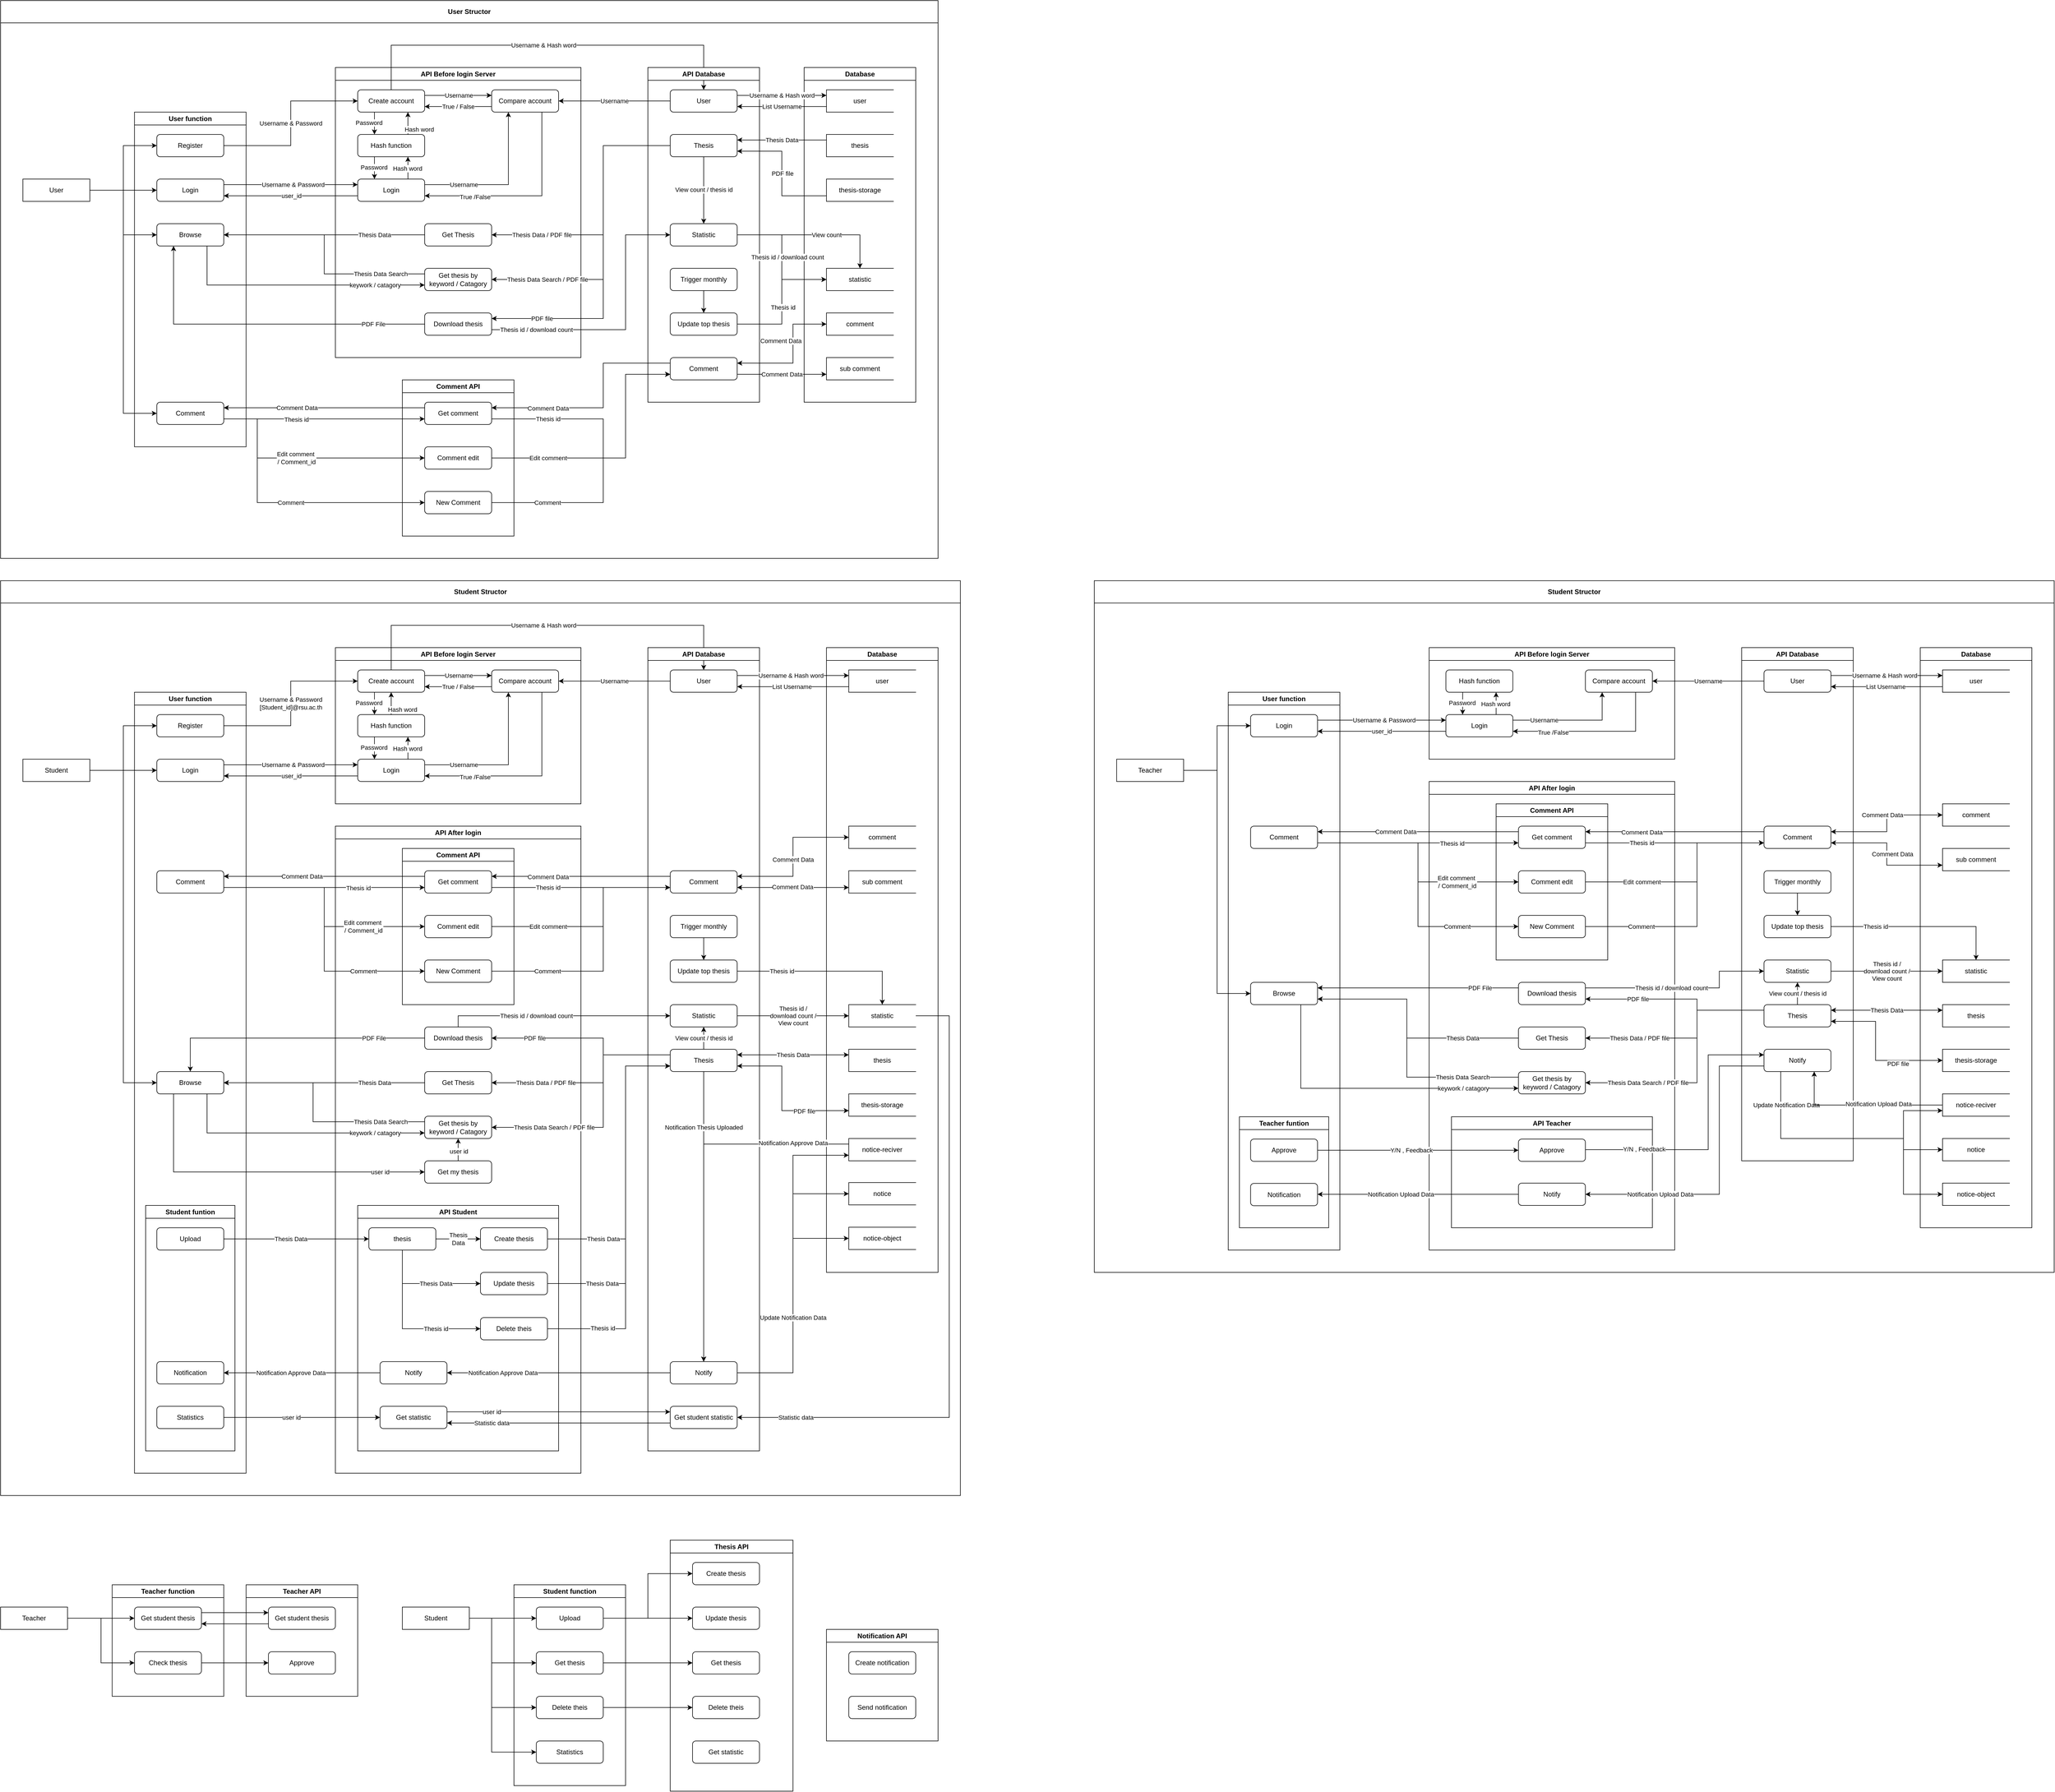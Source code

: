<mxfile version="28.2.7" pages="3">
  <diagram name="หน้า-1" id="eUxiDGaph87goB3MmdU6">
    <mxGraphModel dx="523" dy="300" grid="1" gridSize="10" guides="1" tooltips="1" connect="1" arrows="1" fold="1" page="1" pageScale="1" pageWidth="2336" pageHeight="1654" math="0" shadow="0">
      <root>
        <mxCell id="0" />
        <mxCell id="1" parent="0" />
        <mxCell id="IIilCcqDhFFno7Ei3CsS-19" value="Student function" style="swimlane;whiteSpace=wrap;html=1;startSize=23;" parent="1" vertex="1">
          <mxGeometry x="960" y="2880" width="200" height="360" as="geometry">
            <mxRectangle x="400" y="200" width="130" height="30" as="alternateBounds" />
          </mxGeometry>
        </mxCell>
        <mxCell id="IIilCcqDhFFno7Ei3CsS-20" value="Upload" style="rounded=1;whiteSpace=wrap;html=1;" parent="IIilCcqDhFFno7Ei3CsS-19" vertex="1">
          <mxGeometry x="40" y="40" width="120" height="40" as="geometry" />
        </mxCell>
        <mxCell id="IIilCcqDhFFno7Ei3CsS-81" value="Get thesis" style="rounded=1;whiteSpace=wrap;html=1;" parent="IIilCcqDhFFno7Ei3CsS-19" vertex="1">
          <mxGeometry x="40" y="120" width="120" height="40" as="geometry" />
        </mxCell>
        <mxCell id="gGhK-Ux7Nj4NmBZuGKMW-30" value="Delete theis" style="rounded=1;whiteSpace=wrap;html=1;" parent="IIilCcqDhFFno7Ei3CsS-19" vertex="1">
          <mxGeometry x="40" y="200" width="120" height="40" as="geometry" />
        </mxCell>
        <mxCell id="IIilCcqDhFFno7Ei3CsS-51" value="Statistics" style="rounded=1;whiteSpace=wrap;html=1;" parent="IIilCcqDhFFno7Ei3CsS-19" vertex="1">
          <mxGeometry x="40" y="280" width="120" height="40" as="geometry" />
        </mxCell>
        <mxCell id="IIilCcqDhFFno7Ei3CsS-24" value="Teacher function" style="swimlane;whiteSpace=wrap;html=1;startSize=23;" parent="1" vertex="1">
          <mxGeometry x="240" y="2880" width="200" height="200" as="geometry">
            <mxRectangle x="400" y="200" width="130" height="30" as="alternateBounds" />
          </mxGeometry>
        </mxCell>
        <mxCell id="IIilCcqDhFFno7Ei3CsS-25" value="Get student thesis" style="rounded=1;whiteSpace=wrap;html=1;" parent="IIilCcqDhFFno7Ei3CsS-24" vertex="1">
          <mxGeometry x="40" y="40" width="120" height="40" as="geometry" />
        </mxCell>
        <mxCell id="IIilCcqDhFFno7Ei3CsS-83" value="Check thesis" style="rounded=1;whiteSpace=wrap;html=1;" parent="IIilCcqDhFFno7Ei3CsS-24" vertex="1">
          <mxGeometry x="40" y="120" width="120" height="40" as="geometry" />
        </mxCell>
        <mxCell id="IIilCcqDhFFno7Ei3CsS-52" value="Thesis API" style="swimlane;whiteSpace=wrap;html=1;" parent="1" vertex="1">
          <mxGeometry x="1240" y="2800" width="220" height="450" as="geometry">
            <mxRectangle x="400" y="200" width="130" height="30" as="alternateBounds" />
          </mxGeometry>
        </mxCell>
        <mxCell id="IIilCcqDhFFno7Ei3CsS-64" value="Create thesis" style="rounded=1;whiteSpace=wrap;html=1;" parent="IIilCcqDhFFno7Ei3CsS-52" vertex="1">
          <mxGeometry x="40" y="40" width="120" height="40" as="geometry" />
        </mxCell>
        <mxCell id="IIilCcqDhFFno7Ei3CsS-67" value="Update thesis" style="rounded=1;whiteSpace=wrap;html=1;" parent="IIilCcqDhFFno7Ei3CsS-52" vertex="1">
          <mxGeometry x="40" y="120" width="120" height="40" as="geometry" />
        </mxCell>
        <mxCell id="IIilCcqDhFFno7Ei3CsS-66" value="Get thesis" style="rounded=1;whiteSpace=wrap;html=1;" parent="IIilCcqDhFFno7Ei3CsS-52" vertex="1">
          <mxGeometry x="40" y="200" width="120" height="40" as="geometry" />
        </mxCell>
        <mxCell id="IIilCcqDhFFno7Ei3CsS-45" value="Delete theis" style="rounded=1;whiteSpace=wrap;html=1;" parent="IIilCcqDhFFno7Ei3CsS-52" vertex="1">
          <mxGeometry x="40" y="280" width="120" height="40" as="geometry" />
        </mxCell>
        <mxCell id="IIilCcqDhFFno7Ei3CsS-73" value="Get statistic" style="rounded=1;whiteSpace=wrap;html=1;" parent="IIilCcqDhFFno7Ei3CsS-52" vertex="1">
          <mxGeometry x="40" y="360" width="120" height="40" as="geometry" />
        </mxCell>
        <mxCell id="IIilCcqDhFFno7Ei3CsS-54" value="Teacher API" style="swimlane;whiteSpace=wrap;html=1;" parent="1" vertex="1">
          <mxGeometry x="480" y="2880" width="200" height="200" as="geometry">
            <mxRectangle x="400" y="200" width="130" height="30" as="alternateBounds" />
          </mxGeometry>
        </mxCell>
        <mxCell id="IIilCcqDhFFno7Ei3CsS-65" value="Get student thesis" style="rounded=1;whiteSpace=wrap;html=1;" parent="IIilCcqDhFFno7Ei3CsS-54" vertex="1">
          <mxGeometry x="40" y="40" width="120" height="40" as="geometry" />
        </mxCell>
        <mxCell id="IIilCcqDhFFno7Ei3CsS-68" value="Approve" style="rounded=1;whiteSpace=wrap;html=1;" parent="IIilCcqDhFFno7Ei3CsS-54" vertex="1">
          <mxGeometry x="40" y="120" width="120" height="40" as="geometry" />
        </mxCell>
        <mxCell id="IIilCcqDhFFno7Ei3CsS-78" style="edgeStyle=orthogonalEdgeStyle;rounded=0;orthogonalLoop=1;jettySize=auto;html=1;" parent="1" source="IIilCcqDhFFno7Ei3CsS-74" target="IIilCcqDhFFno7Ei3CsS-20" edge="1">
          <mxGeometry relative="1" as="geometry">
            <Array as="points">
              <mxPoint x="990" y="2940" />
              <mxPoint x="990" y="2940" />
            </Array>
          </mxGeometry>
        </mxCell>
        <mxCell id="IIilCcqDhFFno7Ei3CsS-82" style="edgeStyle=orthogonalEdgeStyle;rounded=0;orthogonalLoop=1;jettySize=auto;html=1;entryX=0;entryY=0.5;entryDx=0;entryDy=0;" parent="1" source="IIilCcqDhFFno7Ei3CsS-74" target="IIilCcqDhFFno7Ei3CsS-81" edge="1">
          <mxGeometry relative="1" as="geometry">
            <Array as="points">
              <mxPoint x="920" y="2940" />
              <mxPoint x="920" y="3020" />
            </Array>
          </mxGeometry>
        </mxCell>
        <mxCell id="gGhK-Ux7Nj4NmBZuGKMW-32" style="edgeStyle=orthogonalEdgeStyle;rounded=0;orthogonalLoop=1;jettySize=auto;html=1;entryX=0;entryY=0.5;entryDx=0;entryDy=0;" parent="1" source="IIilCcqDhFFno7Ei3CsS-74" target="gGhK-Ux7Nj4NmBZuGKMW-30" edge="1">
          <mxGeometry relative="1" as="geometry">
            <Array as="points">
              <mxPoint x="920" y="2940" />
              <mxPoint x="920" y="3100" />
            </Array>
          </mxGeometry>
        </mxCell>
        <mxCell id="pTliONvsRdd1u_FoCx2j-20" style="edgeStyle=orthogonalEdgeStyle;rounded=0;orthogonalLoop=1;jettySize=auto;html=1;entryX=0;entryY=0.5;entryDx=0;entryDy=0;" parent="1" source="IIilCcqDhFFno7Ei3CsS-74" target="IIilCcqDhFFno7Ei3CsS-51" edge="1">
          <mxGeometry relative="1" as="geometry">
            <Array as="points">
              <mxPoint x="920" y="2940" />
              <mxPoint x="920" y="3180" />
            </Array>
          </mxGeometry>
        </mxCell>
        <mxCell id="IIilCcqDhFFno7Ei3CsS-74" value="Student" style="html=1;dashed=0;whiteSpace=wrap;" parent="1" vertex="1">
          <mxGeometry x="760" y="2920" width="120" height="40" as="geometry" />
        </mxCell>
        <mxCell id="IIilCcqDhFFno7Ei3CsS-79" style="edgeStyle=orthogonalEdgeStyle;rounded=0;orthogonalLoop=1;jettySize=auto;html=1;entryX=0;entryY=0.5;entryDx=0;entryDy=0;" parent="1" source="IIilCcqDhFFno7Ei3CsS-75" target="IIilCcqDhFFno7Ei3CsS-25" edge="1">
          <mxGeometry relative="1" as="geometry" />
        </mxCell>
        <mxCell id="IIilCcqDhFFno7Ei3CsS-84" style="edgeStyle=orthogonalEdgeStyle;rounded=0;orthogonalLoop=1;jettySize=auto;html=1;entryX=0;entryY=0.5;entryDx=0;entryDy=0;" parent="1" source="IIilCcqDhFFno7Ei3CsS-75" target="IIilCcqDhFFno7Ei3CsS-83" edge="1">
          <mxGeometry relative="1" as="geometry" />
        </mxCell>
        <mxCell id="IIilCcqDhFFno7Ei3CsS-75" value="Teacher" style="html=1;dashed=0;whiteSpace=wrap;" parent="1" vertex="1">
          <mxGeometry x="40" y="2920" width="120" height="40" as="geometry" />
        </mxCell>
        <mxCell id="IIilCcqDhFFno7Ei3CsS-80" style="edgeStyle=orthogonalEdgeStyle;rounded=0;orthogonalLoop=1;jettySize=auto;html=1;entryX=0;entryY=0.5;entryDx=0;entryDy=0;" parent="1" source="IIilCcqDhFFno7Ei3CsS-20" target="IIilCcqDhFFno7Ei3CsS-64" edge="1">
          <mxGeometry relative="1" as="geometry">
            <Array as="points">
              <mxPoint x="1200" y="2940" />
              <mxPoint x="1200" y="2860" />
            </Array>
          </mxGeometry>
        </mxCell>
        <mxCell id="IIilCcqDhFFno7Ei3CsS-85" style="edgeStyle=orthogonalEdgeStyle;rounded=0;orthogonalLoop=1;jettySize=auto;html=1;exitX=1;exitY=0.25;exitDx=0;exitDy=0;entryX=0;entryY=0.25;entryDx=0;entryDy=0;" parent="1" source="IIilCcqDhFFno7Ei3CsS-25" target="IIilCcqDhFFno7Ei3CsS-65" edge="1">
          <mxGeometry relative="1" as="geometry">
            <mxPoint x="520" y="2940" as="targetPoint" />
            <Array as="points">
              <mxPoint x="460" y="2930" />
              <mxPoint x="460" y="2930" />
            </Array>
          </mxGeometry>
        </mxCell>
        <mxCell id="IIilCcqDhFFno7Ei3CsS-86" style="edgeStyle=orthogonalEdgeStyle;rounded=0;orthogonalLoop=1;jettySize=auto;html=1;entryX=1;entryY=0.75;entryDx=0;entryDy=0;" parent="1" source="IIilCcqDhFFno7Ei3CsS-65" target="IIilCcqDhFFno7Ei3CsS-25" edge="1">
          <mxGeometry relative="1" as="geometry">
            <Array as="points">
              <mxPoint x="450" y="2950" />
              <mxPoint x="450" y="2950" />
            </Array>
          </mxGeometry>
        </mxCell>
        <mxCell id="IIilCcqDhFFno7Ei3CsS-87" style="edgeStyle=orthogonalEdgeStyle;rounded=0;orthogonalLoop=1;jettySize=auto;html=1;entryX=0;entryY=0.5;entryDx=0;entryDy=0;" parent="1" source="IIilCcqDhFFno7Ei3CsS-83" target="IIilCcqDhFFno7Ei3CsS-68" edge="1">
          <mxGeometry relative="1" as="geometry" />
        </mxCell>
        <mxCell id="eRz7YMECNyyjDCqZuOSM-86" style="edgeStyle=orthogonalEdgeStyle;rounded=0;orthogonalLoop=1;jettySize=auto;html=1;entryX=0;entryY=0.5;entryDx=0;entryDy=0;" parent="1" source="IIilCcqDhFFno7Ei3CsS-20" target="IIilCcqDhFFno7Ei3CsS-67" edge="1">
          <mxGeometry relative="1" as="geometry">
            <Array as="points">
              <mxPoint x="1150" y="2940" />
              <mxPoint x="1150" y="2940" />
            </Array>
          </mxGeometry>
        </mxCell>
        <mxCell id="eRz7YMECNyyjDCqZuOSM-87" style="edgeStyle=orthogonalEdgeStyle;rounded=0;orthogonalLoop=1;jettySize=auto;html=1;entryX=0;entryY=0.5;entryDx=0;entryDy=0;" parent="1" source="IIilCcqDhFFno7Ei3CsS-81" target="IIilCcqDhFFno7Ei3CsS-66" edge="1">
          <mxGeometry relative="1" as="geometry">
            <Array as="points">
              <mxPoint x="1150" y="3020" />
              <mxPoint x="1150" y="3020" />
            </Array>
          </mxGeometry>
        </mxCell>
        <mxCell id="gGhK-Ux7Nj4NmBZuGKMW-31" style="edgeStyle=orthogonalEdgeStyle;rounded=0;orthogonalLoop=1;jettySize=auto;html=1;entryX=0;entryY=0.5;entryDx=0;entryDy=0;" parent="1" source="gGhK-Ux7Nj4NmBZuGKMW-30" target="IIilCcqDhFFno7Ei3CsS-45" edge="1">
          <mxGeometry relative="1" as="geometry" />
        </mxCell>
        <mxCell id="gGhK-Ux7Nj4NmBZuGKMW-41" value="Notification API" style="swimlane;whiteSpace=wrap;html=1;" parent="1" vertex="1">
          <mxGeometry x="1520" y="2960" width="200" height="200" as="geometry">
            <mxRectangle x="400" y="200" width="130" height="30" as="alternateBounds" />
          </mxGeometry>
        </mxCell>
        <mxCell id="IIilCcqDhFFno7Ei3CsS-69" value="Create notification" style="rounded=1;whiteSpace=wrap;html=1;" parent="gGhK-Ux7Nj4NmBZuGKMW-41" vertex="1">
          <mxGeometry x="40" y="40" width="120" height="40" as="geometry" />
        </mxCell>
        <mxCell id="IIilCcqDhFFno7Ei3CsS-70" value="Send notification" style="rounded=1;whiteSpace=wrap;html=1;" parent="gGhK-Ux7Nj4NmBZuGKMW-41" vertex="1">
          <mxGeometry x="40" y="120" width="120" height="40" as="geometry" />
        </mxCell>
        <mxCell id="4nZbFx58Cz5zcJhAMKUK-26" value="User Structor" style="swimlane;whiteSpace=wrap;html=1;startSize=40;" parent="1" vertex="1">
          <mxGeometry x="40" y="40" width="1680" height="1000" as="geometry" />
        </mxCell>
        <mxCell id="IIilCcqDhFFno7Ei3CsS-1" value="User function" style="swimlane;whiteSpace=wrap;html=1;" parent="4nZbFx58Cz5zcJhAMKUK-26" vertex="1">
          <mxGeometry x="240" y="200" width="200" height="600" as="geometry">
            <mxRectangle x="400" y="200" width="130" height="30" as="alternateBounds" />
          </mxGeometry>
        </mxCell>
        <mxCell id="IIilCcqDhFFno7Ei3CsS-5" value="Browse" style="rounded=1;whiteSpace=wrap;html=1;" parent="IIilCcqDhFFno7Ei3CsS-1" vertex="1">
          <mxGeometry x="40" y="200" width="120" height="40" as="geometry" />
        </mxCell>
        <mxCell id="IIilCcqDhFFno7Ei3CsS-7" value="Login" style="rounded=1;whiteSpace=wrap;html=1;" parent="IIilCcqDhFFno7Ei3CsS-1" vertex="1">
          <mxGeometry x="40" y="120" width="120" height="40" as="geometry" />
        </mxCell>
        <mxCell id="IIilCcqDhFFno7Ei3CsS-8" value="Register" style="rounded=1;whiteSpace=wrap;html=1;" parent="IIilCcqDhFFno7Ei3CsS-1" vertex="1">
          <mxGeometry x="40" y="40" width="120" height="40" as="geometry" />
        </mxCell>
        <mxCell id="IIilCcqDhFFno7Ei3CsS-9" value="API Before login Server" style="swimlane;whiteSpace=wrap;html=1;" parent="4nZbFx58Cz5zcJhAMKUK-26" vertex="1">
          <mxGeometry x="600" y="120" width="440" height="520" as="geometry">
            <mxRectangle x="400" y="200" width="130" height="30" as="alternateBounds" />
          </mxGeometry>
        </mxCell>
        <mxCell id="eRz7YMECNyyjDCqZuOSM-28" style="edgeStyle=orthogonalEdgeStyle;rounded=0;orthogonalLoop=1;jettySize=auto;html=1;entryX=0;entryY=0.25;entryDx=0;entryDy=0;exitX=1;exitY=0.25;exitDx=0;exitDy=0;" parent="IIilCcqDhFFno7Ei3CsS-9" source="IIilCcqDhFFno7Ei3CsS-11" target="IIilCcqDhFFno7Ei3CsS-12" edge="1">
          <mxGeometry relative="1" as="geometry">
            <Array as="points">
              <mxPoint x="250" y="50" />
              <mxPoint x="250" y="50" />
            </Array>
          </mxGeometry>
        </mxCell>
        <mxCell id="eRz7YMECNyyjDCqZuOSM-30" value="Username" style="edgeLabel;html=1;align=center;verticalAlign=middle;resizable=0;points=[];" parent="eRz7YMECNyyjDCqZuOSM-28" vertex="1" connectable="0">
          <mxGeometry x="-0.195" y="1" relative="1" as="geometry">
            <mxPoint x="12" y="1" as="offset" />
          </mxGeometry>
        </mxCell>
        <mxCell id="eRz7YMECNyyjDCqZuOSM-39" style="edgeStyle=orthogonalEdgeStyle;rounded=0;orthogonalLoop=1;jettySize=auto;html=1;entryX=0.25;entryY=0;entryDx=0;entryDy=0;exitX=0.25;exitY=1;exitDx=0;exitDy=0;" parent="IIilCcqDhFFno7Ei3CsS-9" source="IIilCcqDhFFno7Ei3CsS-11" target="IIilCcqDhFFno7Ei3CsS-33" edge="1">
          <mxGeometry relative="1" as="geometry" />
        </mxCell>
        <mxCell id="eRz7YMECNyyjDCqZuOSM-72" value="Password" style="edgeLabel;html=1;align=center;verticalAlign=middle;resizable=0;points=[];" parent="eRz7YMECNyyjDCqZuOSM-39" vertex="1" connectable="0">
          <mxGeometry x="-0.05" y="1" relative="1" as="geometry">
            <mxPoint x="-11" as="offset" />
          </mxGeometry>
        </mxCell>
        <mxCell id="IIilCcqDhFFno7Ei3CsS-11" value="Create account" style="rounded=1;whiteSpace=wrap;html=1;" parent="IIilCcqDhFFno7Ei3CsS-9" vertex="1">
          <mxGeometry x="40" y="40" width="120" height="40" as="geometry" />
        </mxCell>
        <mxCell id="eRz7YMECNyyjDCqZuOSM-79" style="edgeStyle=orthogonalEdgeStyle;rounded=0;orthogonalLoop=1;jettySize=auto;html=1;entryX=1;entryY=0.75;entryDx=0;entryDy=0;exitX=0.75;exitY=1;exitDx=0;exitDy=0;" parent="IIilCcqDhFFno7Ei3CsS-9" source="IIilCcqDhFFno7Ei3CsS-12" target="eRz7YMECNyyjDCqZuOSM-20" edge="1">
          <mxGeometry relative="1" as="geometry">
            <Array as="points">
              <mxPoint x="370" y="230" />
            </Array>
          </mxGeometry>
        </mxCell>
        <mxCell id="eRz7YMECNyyjDCqZuOSM-81" value="True /False" style="edgeLabel;html=1;align=center;verticalAlign=middle;resizable=0;points=[];" parent="eRz7YMECNyyjDCqZuOSM-79" vertex="1" connectable="0">
          <mxGeometry x="0.503" y="2" relative="1" as="geometry">
            <mxPoint as="offset" />
          </mxGeometry>
        </mxCell>
        <mxCell id="IIilCcqDhFFno7Ei3CsS-12" value="Compare account" style="rounded=1;whiteSpace=wrap;html=1;" parent="IIilCcqDhFFno7Ei3CsS-9" vertex="1">
          <mxGeometry x="280" y="40" width="120" height="40" as="geometry" />
        </mxCell>
        <mxCell id="eRz7YMECNyyjDCqZuOSM-78" style="edgeStyle=orthogonalEdgeStyle;rounded=0;orthogonalLoop=1;jettySize=auto;html=1;entryX=0.25;entryY=1;entryDx=0;entryDy=0;exitX=1;exitY=0.25;exitDx=0;exitDy=0;" parent="IIilCcqDhFFno7Ei3CsS-9" source="eRz7YMECNyyjDCqZuOSM-20" target="IIilCcqDhFFno7Ei3CsS-12" edge="1">
          <mxGeometry relative="1" as="geometry" />
        </mxCell>
        <mxCell id="eRz7YMECNyyjDCqZuOSM-80" value="Username" style="edgeLabel;html=1;align=center;verticalAlign=middle;resizable=0;points=[];" parent="eRz7YMECNyyjDCqZuOSM-78" vertex="1" connectable="0">
          <mxGeometry x="-0.61" relative="1" as="geometry">
            <mxPoint x="15" as="offset" />
          </mxGeometry>
        </mxCell>
        <mxCell id="eRz7YMECNyyjDCqZuOSM-20" value="Login" style="rounded=1;whiteSpace=wrap;html=1;" parent="IIilCcqDhFFno7Ei3CsS-9" vertex="1">
          <mxGeometry x="40" y="200" width="120" height="40" as="geometry" />
        </mxCell>
        <mxCell id="eRz7YMECNyyjDCqZuOSM-37" style="edgeStyle=orthogonalEdgeStyle;rounded=0;orthogonalLoop=1;jettySize=auto;html=1;entryX=0.25;entryY=0;entryDx=0;entryDy=0;exitX=0.25;exitY=1;exitDx=0;exitDy=0;" parent="IIilCcqDhFFno7Ei3CsS-9" source="IIilCcqDhFFno7Ei3CsS-33" target="eRz7YMECNyyjDCqZuOSM-20" edge="1">
          <mxGeometry relative="1" as="geometry" />
        </mxCell>
        <mxCell id="eRz7YMECNyyjDCqZuOSM-75" value="Password" style="edgeLabel;html=1;align=center;verticalAlign=middle;resizable=0;points=[];" parent="eRz7YMECNyyjDCqZuOSM-37" vertex="1" connectable="0">
          <mxGeometry x="-0.04" y="-1" relative="1" as="geometry">
            <mxPoint as="offset" />
          </mxGeometry>
        </mxCell>
        <mxCell id="eRz7YMECNyyjDCqZuOSM-38" style="edgeStyle=orthogonalEdgeStyle;rounded=0;orthogonalLoop=1;jettySize=auto;html=1;exitX=0.75;exitY=0;exitDx=0;exitDy=0;entryX=0.75;entryY=1;entryDx=0;entryDy=0;" parent="IIilCcqDhFFno7Ei3CsS-9" source="eRz7YMECNyyjDCqZuOSM-20" target="IIilCcqDhFFno7Ei3CsS-33" edge="1">
          <mxGeometry relative="1" as="geometry">
            <Array as="points">
              <mxPoint x="130" y="180" />
              <mxPoint x="130" y="180" />
            </Array>
          </mxGeometry>
        </mxCell>
        <mxCell id="eRz7YMECNyyjDCqZuOSM-74" value="Hash word" style="edgeLabel;html=1;align=center;verticalAlign=middle;resizable=0;points=[];" parent="eRz7YMECNyyjDCqZuOSM-38" vertex="1" connectable="0">
          <mxGeometry x="-0.02" y="1" relative="1" as="geometry">
            <mxPoint as="offset" />
          </mxGeometry>
        </mxCell>
        <mxCell id="eRz7YMECNyyjDCqZuOSM-40" style="edgeStyle=orthogonalEdgeStyle;rounded=0;orthogonalLoop=1;jettySize=auto;html=1;" parent="IIilCcqDhFFno7Ei3CsS-9" source="IIilCcqDhFFno7Ei3CsS-33" target="IIilCcqDhFFno7Ei3CsS-11" edge="1">
          <mxGeometry relative="1" as="geometry">
            <Array as="points">
              <mxPoint x="130" y="100" />
              <mxPoint x="130" y="100" />
            </Array>
          </mxGeometry>
        </mxCell>
        <mxCell id="eRz7YMECNyyjDCqZuOSM-73" value="Hash word" style="edgeLabel;html=1;align=center;verticalAlign=middle;resizable=0;points=[];" parent="eRz7YMECNyyjDCqZuOSM-40" vertex="1" connectable="0">
          <mxGeometry x="-0.117" relative="1" as="geometry">
            <mxPoint x="20" y="8" as="offset" />
          </mxGeometry>
        </mxCell>
        <mxCell id="IIilCcqDhFFno7Ei3CsS-33" value="Hash function" style="rounded=1;whiteSpace=wrap;html=1;" parent="IIilCcqDhFFno7Ei3CsS-9" vertex="1">
          <mxGeometry x="40" y="120" width="120" height="40" as="geometry" />
        </mxCell>
        <mxCell id="eRz7YMECNyyjDCqZuOSM-29" style="edgeStyle=orthogonalEdgeStyle;rounded=0;orthogonalLoop=1;jettySize=auto;html=1;entryX=1;entryY=0.75;entryDx=0;entryDy=0;exitX=0;exitY=0.75;exitDx=0;exitDy=0;" parent="IIilCcqDhFFno7Ei3CsS-9" source="IIilCcqDhFFno7Ei3CsS-12" target="IIilCcqDhFFno7Ei3CsS-11" edge="1">
          <mxGeometry relative="1" as="geometry">
            <mxPoint x="170" y="60" as="sourcePoint" />
            <mxPoint x="250" y="60" as="targetPoint" />
            <Array as="points">
              <mxPoint x="230" y="70" />
              <mxPoint x="230" y="70" />
            </Array>
          </mxGeometry>
        </mxCell>
        <mxCell id="eRz7YMECNyyjDCqZuOSM-31" value="True / False" style="edgeLabel;html=1;align=center;verticalAlign=middle;resizable=0;points=[];" parent="eRz7YMECNyyjDCqZuOSM-29" vertex="1" connectable="0">
          <mxGeometry x="0.035" y="1" relative="1" as="geometry">
            <mxPoint x="2" y="-1" as="offset" />
          </mxGeometry>
        </mxCell>
        <mxCell id="IIilCcqDhFFno7Ei3CsS-39" value="Get Thesis" style="rounded=1;whiteSpace=wrap;html=1;" parent="IIilCcqDhFFno7Ei3CsS-9" vertex="1">
          <mxGeometry x="160" y="280" width="120" height="40" as="geometry" />
        </mxCell>
        <mxCell id="IIilCcqDhFFno7Ei3CsS-40" value="Get thesis by keyword / Catagory" style="rounded=1;whiteSpace=wrap;html=1;" parent="IIilCcqDhFFno7Ei3CsS-9" vertex="1">
          <mxGeometry x="160" y="360" width="120" height="40" as="geometry" />
        </mxCell>
        <mxCell id="IIilCcqDhFFno7Ei3CsS-14" value="Database" style="swimlane;whiteSpace=wrap;html=1;" parent="4nZbFx58Cz5zcJhAMKUK-26" vertex="1">
          <mxGeometry x="1440" y="120" width="200" height="600" as="geometry">
            <mxRectangle x="400" y="200" width="130" height="30" as="alternateBounds" />
          </mxGeometry>
        </mxCell>
        <mxCell id="IIilCcqDhFFno7Ei3CsS-58" value="user" style="html=1;dashed=0;whiteSpace=wrap;shape=partialRectangle;right=0;" parent="IIilCcqDhFFno7Ei3CsS-14" vertex="1">
          <mxGeometry x="40" y="40" width="120" height="40" as="geometry" />
        </mxCell>
        <mxCell id="IIilCcqDhFFno7Ei3CsS-59" value="thesis" style="html=1;dashed=0;whiteSpace=wrap;shape=partialRectangle;right=0;" parent="IIilCcqDhFFno7Ei3CsS-14" vertex="1">
          <mxGeometry x="40" y="120" width="120" height="40" as="geometry" />
        </mxCell>
        <mxCell id="IIilCcqDhFFno7Ei3CsS-60" value="statistic" style="html=1;dashed=0;whiteSpace=wrap;shape=partialRectangle;right=0;" parent="IIilCcqDhFFno7Ei3CsS-14" vertex="1">
          <mxGeometry x="40" y="360" width="120" height="40" as="geometry" />
        </mxCell>
        <mxCell id="4nZbFx58Cz5zcJhAMKUK-2" value="thesis-storage" style="html=1;dashed=0;whiteSpace=wrap;shape=partialRectangle;right=0;" parent="IIilCcqDhFFno7Ei3CsS-14" vertex="1">
          <mxGeometry x="40" y="200" width="120" height="40" as="geometry" />
        </mxCell>
        <mxCell id="4nZbFx58Cz5zcJhAMKUK-236" value="comment" style="html=1;dashed=0;whiteSpace=wrap;shape=partialRectangle;right=0;" parent="IIilCcqDhFFno7Ei3CsS-14" vertex="1">
          <mxGeometry x="40" y="440" width="120" height="40" as="geometry" />
        </mxCell>
        <mxCell id="58ij7AsYlfpfPglQp_S_-12" value="sub comment" style="html=1;dashed=0;whiteSpace=wrap;shape=partialRectangle;right=0;" parent="IIilCcqDhFFno7Ei3CsS-14" vertex="1">
          <mxGeometry x="40" y="520" width="120" height="40" as="geometry" />
        </mxCell>
        <mxCell id="IIilCcqDhFFno7Ei3CsS-34" style="edgeStyle=orthogonalEdgeStyle;rounded=0;orthogonalLoop=1;jettySize=auto;html=1;entryX=0;entryY=0.5;entryDx=0;entryDy=0;" parent="4nZbFx58Cz5zcJhAMKUK-26" source="IIilCcqDhFFno7Ei3CsS-32" target="IIilCcqDhFFno7Ei3CsS-5" edge="1">
          <mxGeometry relative="1" as="geometry" />
        </mxCell>
        <mxCell id="IIilCcqDhFFno7Ei3CsS-35" style="edgeStyle=orthogonalEdgeStyle;rounded=0;orthogonalLoop=1;jettySize=auto;html=1;entryX=0;entryY=0.5;entryDx=0;entryDy=0;" parent="4nZbFx58Cz5zcJhAMKUK-26" source="IIilCcqDhFFno7Ei3CsS-32" target="4nZbFx58Cz5zcJhAMKUK-235" edge="1">
          <mxGeometry relative="1" as="geometry">
            <mxPoint x="280" y="740" as="targetPoint" />
          </mxGeometry>
        </mxCell>
        <mxCell id="IIilCcqDhFFno7Ei3CsS-36" style="edgeStyle=orthogonalEdgeStyle;rounded=0;orthogonalLoop=1;jettySize=auto;html=1;entryX=0;entryY=0.5;entryDx=0;entryDy=0;" parent="4nZbFx58Cz5zcJhAMKUK-26" source="IIilCcqDhFFno7Ei3CsS-32" target="IIilCcqDhFFno7Ei3CsS-8" edge="1">
          <mxGeometry relative="1" as="geometry" />
        </mxCell>
        <mxCell id="IIilCcqDhFFno7Ei3CsS-37" style="edgeStyle=orthogonalEdgeStyle;rounded=0;orthogonalLoop=1;jettySize=auto;html=1;entryX=0;entryY=0.5;entryDx=0;entryDy=0;" parent="4nZbFx58Cz5zcJhAMKUK-26" source="IIilCcqDhFFno7Ei3CsS-32" target="IIilCcqDhFFno7Ei3CsS-7" edge="1">
          <mxGeometry relative="1" as="geometry" />
        </mxCell>
        <mxCell id="IIilCcqDhFFno7Ei3CsS-32" value="User" style="html=1;dashed=0;whiteSpace=wrap;" parent="4nZbFx58Cz5zcJhAMKUK-26" vertex="1">
          <mxGeometry x="40" y="320" width="120" height="40" as="geometry" />
        </mxCell>
        <mxCell id="yefg0WoXISoBtYHqCvty-1" style="edgeStyle=orthogonalEdgeStyle;rounded=0;orthogonalLoop=1;jettySize=auto;html=1;entryX=0;entryY=0.5;entryDx=0;entryDy=0;" parent="4nZbFx58Cz5zcJhAMKUK-26" source="IIilCcqDhFFno7Ei3CsS-8" target="IIilCcqDhFFno7Ei3CsS-11" edge="1">
          <mxGeometry relative="1" as="geometry">
            <Array as="points">
              <mxPoint x="520" y="260" />
              <mxPoint x="520" y="180" />
            </Array>
          </mxGeometry>
        </mxCell>
        <mxCell id="eRz7YMECNyyjDCqZuOSM-25" value="Username &amp;amp; Password" style="edgeLabel;html=1;align=center;verticalAlign=middle;resizable=0;points=[];" parent="yefg0WoXISoBtYHqCvty-1" vertex="1" connectable="0">
          <mxGeometry x="-0.074" y="1" relative="1" as="geometry">
            <mxPoint x="1" y="-12" as="offset" />
          </mxGeometry>
        </mxCell>
        <mxCell id="eRz7YMECNyyjDCqZuOSM-5" style="edgeStyle=orthogonalEdgeStyle;rounded=0;orthogonalLoop=1;jettySize=auto;html=1;entryX=0;entryY=0.25;entryDx=0;entryDy=0;exitX=1;exitY=0.25;exitDx=0;exitDy=0;" parent="4nZbFx58Cz5zcJhAMKUK-26" source="IIilCcqDhFFno7Ei3CsS-7" target="eRz7YMECNyyjDCqZuOSM-20" edge="1">
          <mxGeometry relative="1" as="geometry">
            <Array as="points">
              <mxPoint x="440" y="330" />
            </Array>
          </mxGeometry>
        </mxCell>
        <mxCell id="eRz7YMECNyyjDCqZuOSM-15" value="Username &amp;amp; Password" style="edgeLabel;html=1;align=center;verticalAlign=middle;resizable=0;points=[];" parent="eRz7YMECNyyjDCqZuOSM-5" vertex="1" connectable="0">
          <mxGeometry x="-0.112" relative="1" as="geometry">
            <mxPoint x="17" as="offset" />
          </mxGeometry>
        </mxCell>
        <mxCell id="eRz7YMECNyyjDCqZuOSM-26" style="edgeStyle=orthogonalEdgeStyle;rounded=0;orthogonalLoop=1;jettySize=auto;html=1;entryX=1;entryY=0.75;entryDx=0;entryDy=0;exitX=0;exitY=0.75;exitDx=0;exitDy=0;" parent="4nZbFx58Cz5zcJhAMKUK-26" source="eRz7YMECNyyjDCqZuOSM-20" target="IIilCcqDhFFno7Ei3CsS-7" edge="1">
          <mxGeometry relative="1" as="geometry">
            <Array as="points">
              <mxPoint x="440" y="350" />
            </Array>
          </mxGeometry>
        </mxCell>
        <mxCell id="eRz7YMECNyyjDCqZuOSM-27" value="user_id" style="edgeLabel;html=1;align=center;verticalAlign=middle;resizable=0;points=[];" parent="eRz7YMECNyyjDCqZuOSM-26" vertex="1" connectable="0">
          <mxGeometry x="-0.145" y="-1" relative="1" as="geometry">
            <mxPoint x="-17" y="1" as="offset" />
          </mxGeometry>
        </mxCell>
        <mxCell id="eRz7YMECNyyjDCqZuOSM-67" style="rounded=0;orthogonalLoop=1;jettySize=auto;html=1;entryX=0.5;entryY=0;entryDx=0;entryDy=0;exitX=0.5;exitY=0;exitDx=0;exitDy=0;edgeStyle=orthogonalEdgeStyle;" parent="4nZbFx58Cz5zcJhAMKUK-26" source="IIilCcqDhFFno7Ei3CsS-11" target="eRz7YMECNyyjDCqZuOSM-66" edge="1">
          <mxGeometry relative="1" as="geometry">
            <Array as="points">
              <mxPoint x="700" y="80" />
              <mxPoint x="1260" y="80" />
            </Array>
          </mxGeometry>
        </mxCell>
        <mxCell id="eRz7YMECNyyjDCqZuOSM-68" value="Username &amp;amp; Hash word" style="edgeLabel;html=1;align=center;verticalAlign=middle;resizable=0;points=[];" parent="eRz7YMECNyyjDCqZuOSM-67" vertex="1" connectable="0">
          <mxGeometry x="0.068" y="-2" relative="1" as="geometry">
            <mxPoint x="-32" y="-2" as="offset" />
          </mxGeometry>
        </mxCell>
        <mxCell id="eRz7YMECNyyjDCqZuOSM-47" value="API Database" style="swimlane;whiteSpace=wrap;html=1;" parent="4nZbFx58Cz5zcJhAMKUK-26" vertex="1">
          <mxGeometry x="1160" y="120" width="200" height="600" as="geometry">
            <mxRectangle x="400" y="200" width="130" height="30" as="alternateBounds" />
          </mxGeometry>
        </mxCell>
        <mxCell id="eRz7YMECNyyjDCqZuOSM-48" style="edgeStyle=orthogonalEdgeStyle;rounded=0;orthogonalLoop=1;jettySize=auto;html=1;entryX=0;entryY=0.25;entryDx=0;entryDy=0;exitX=1;exitY=0.25;exitDx=0;exitDy=0;" parent="eRz7YMECNyyjDCqZuOSM-47" edge="1">
          <mxGeometry relative="1" as="geometry">
            <mxPoint x="160" y="50" as="sourcePoint" />
            <Array as="points">
              <mxPoint x="250" y="50" />
              <mxPoint x="250" y="50" />
            </Array>
          </mxGeometry>
        </mxCell>
        <mxCell id="eRz7YMECNyyjDCqZuOSM-49" value="Username" style="edgeLabel;html=1;align=center;verticalAlign=middle;resizable=0;points=[];" parent="eRz7YMECNyyjDCqZuOSM-48" vertex="1" connectable="0">
          <mxGeometry x="-0.195" y="1" relative="1" as="geometry">
            <mxPoint x="12" y="1" as="offset" />
          </mxGeometry>
        </mxCell>
        <mxCell id="eRz7YMECNyyjDCqZuOSM-50" style="edgeStyle=orthogonalEdgeStyle;rounded=0;orthogonalLoop=1;jettySize=auto;html=1;entryX=0.25;entryY=0;entryDx=0;entryDy=0;exitX=0.25;exitY=1;exitDx=0;exitDy=0;" parent="eRz7YMECNyyjDCqZuOSM-47" edge="1">
          <mxGeometry relative="1" as="geometry">
            <mxPoint x="70" y="80" as="sourcePoint" />
          </mxGeometry>
        </mxCell>
        <mxCell id="eRz7YMECNyyjDCqZuOSM-58" style="edgeStyle=orthogonalEdgeStyle;rounded=0;orthogonalLoop=1;jettySize=auto;html=1;entryX=0.5;entryY=0;entryDx=0;entryDy=0;" parent="eRz7YMECNyyjDCqZuOSM-47" edge="1">
          <mxGeometry relative="1" as="geometry">
            <mxPoint x="100" y="160" as="sourcePoint" />
          </mxGeometry>
        </mxCell>
        <mxCell id="eRz7YMECNyyjDCqZuOSM-59" style="edgeStyle=orthogonalEdgeStyle;rounded=0;orthogonalLoop=1;jettySize=auto;html=1;exitX=1;exitY=0.25;exitDx=0;exitDy=0;" parent="eRz7YMECNyyjDCqZuOSM-47" edge="1">
          <mxGeometry relative="1" as="geometry">
            <mxPoint x="160" y="140" as="targetPoint" />
            <Array as="points">
              <mxPoint x="180" y="210" />
              <mxPoint x="180" y="140" />
            </Array>
          </mxGeometry>
        </mxCell>
        <mxCell id="eRz7YMECNyyjDCqZuOSM-60" style="edgeStyle=orthogonalEdgeStyle;rounded=0;orthogonalLoop=1;jettySize=auto;html=1;entryX=0.75;entryY=1;entryDx=0;entryDy=0;exitX=0.75;exitY=0;exitDx=0;exitDy=0;" parent="eRz7YMECNyyjDCqZuOSM-47" edge="1">
          <mxGeometry relative="1" as="geometry">
            <mxPoint x="130" y="80" as="targetPoint" />
          </mxGeometry>
        </mxCell>
        <mxCell id="eRz7YMECNyyjDCqZuOSM-66" value="User" style="rounded=1;whiteSpace=wrap;html=1;" parent="eRz7YMECNyyjDCqZuOSM-47" vertex="1">
          <mxGeometry x="40" y="40" width="120" height="40" as="geometry" />
        </mxCell>
        <mxCell id="4nZbFx58Cz5zcJhAMKUK-19" style="edgeStyle=orthogonalEdgeStyle;rounded=0;orthogonalLoop=1;jettySize=auto;html=1;entryX=0.5;entryY=0;entryDx=0;entryDy=0;" parent="eRz7YMECNyyjDCqZuOSM-47" source="gGhK-Ux7Nj4NmBZuGKMW-13" target="IIilCcqDhFFno7Ei3CsS-72" edge="1">
          <mxGeometry relative="1" as="geometry" />
        </mxCell>
        <mxCell id="4nZbFx58Cz5zcJhAMKUK-20" value="View count / thesis id" style="edgeLabel;html=1;align=center;verticalAlign=middle;resizable=0;points=[];" parent="4nZbFx58Cz5zcJhAMKUK-19" vertex="1" connectable="0">
          <mxGeometry x="-0.028" relative="1" as="geometry">
            <mxPoint as="offset" />
          </mxGeometry>
        </mxCell>
        <mxCell id="gGhK-Ux7Nj4NmBZuGKMW-13" value="Thesis" style="rounded=1;whiteSpace=wrap;html=1;" parent="eRz7YMECNyyjDCqZuOSM-47" vertex="1">
          <mxGeometry x="40" y="120" width="120" height="40" as="geometry" />
        </mxCell>
        <mxCell id="IIilCcqDhFFno7Ei3CsS-72" value="Statistic" style="rounded=1;whiteSpace=wrap;html=1;" parent="eRz7YMECNyyjDCqZuOSM-47" vertex="1">
          <mxGeometry x="40" y="280" width="120" height="40" as="geometry" />
        </mxCell>
        <mxCell id="4nZbFx58Cz5zcJhAMKUK-10" value="Trigger monthly" style="rounded=1;whiteSpace=wrap;html=1;" parent="eRz7YMECNyyjDCqZuOSM-47" vertex="1">
          <mxGeometry x="40" y="360" width="120" height="40" as="geometry" />
        </mxCell>
        <mxCell id="pTliONvsRdd1u_FoCx2j-23" value="Update top thesis" style="rounded=1;whiteSpace=wrap;html=1;" parent="eRz7YMECNyyjDCqZuOSM-47" vertex="1">
          <mxGeometry x="40" y="440" width="120" height="40" as="geometry" />
        </mxCell>
        <mxCell id="4nZbFx58Cz5zcJhAMKUK-11" style="edgeStyle=orthogonalEdgeStyle;rounded=0;orthogonalLoop=1;jettySize=auto;html=1;entryX=0.5;entryY=0;entryDx=0;entryDy=0;" parent="eRz7YMECNyyjDCqZuOSM-47" source="4nZbFx58Cz5zcJhAMKUK-10" target="pTliONvsRdd1u_FoCx2j-23" edge="1">
          <mxGeometry relative="1" as="geometry" />
        </mxCell>
        <mxCell id="eRz7YMECNyyjDCqZuOSM-82" style="edgeStyle=orthogonalEdgeStyle;rounded=0;orthogonalLoop=1;jettySize=auto;html=1;entryX=0;entryY=0.25;entryDx=0;entryDy=0;exitX=1;exitY=0.25;exitDx=0;exitDy=0;" parent="4nZbFx58Cz5zcJhAMKUK-26" source="eRz7YMECNyyjDCqZuOSM-66" target="IIilCcqDhFFno7Ei3CsS-58" edge="1">
          <mxGeometry relative="1" as="geometry">
            <mxPoint x="1420" y="180" as="targetPoint" />
          </mxGeometry>
        </mxCell>
        <mxCell id="eRz7YMECNyyjDCqZuOSM-83" value="Username &amp;amp; Hash word" style="edgeLabel;html=1;align=center;verticalAlign=middle;resizable=0;points=[];" parent="eRz7YMECNyyjDCqZuOSM-82" vertex="1" connectable="0">
          <mxGeometry x="-0.158" relative="1" as="geometry">
            <mxPoint x="12" as="offset" />
          </mxGeometry>
        </mxCell>
        <mxCell id="eRz7YMECNyyjDCqZuOSM-84" style="edgeStyle=orthogonalEdgeStyle;rounded=0;orthogonalLoop=1;jettySize=auto;html=1;exitX=0;exitY=0.75;exitDx=0;exitDy=0;entryX=1;entryY=0.75;entryDx=0;entryDy=0;" parent="4nZbFx58Cz5zcJhAMKUK-26" source="IIilCcqDhFFno7Ei3CsS-58" target="eRz7YMECNyyjDCqZuOSM-66" edge="1">
          <mxGeometry relative="1" as="geometry">
            <mxPoint x="1390" y="360" as="targetPoint" />
          </mxGeometry>
        </mxCell>
        <mxCell id="eRz7YMECNyyjDCqZuOSM-85" value="List Username" style="edgeLabel;html=1;align=center;verticalAlign=middle;resizable=0;points=[];" parent="eRz7YMECNyyjDCqZuOSM-84" vertex="1" connectable="0">
          <mxGeometry x="0.11" relative="1" as="geometry">
            <mxPoint x="9" as="offset" />
          </mxGeometry>
        </mxCell>
        <mxCell id="gGhK-Ux7Nj4NmBZuGKMW-4" style="edgeStyle=orthogonalEdgeStyle;rounded=0;orthogonalLoop=1;jettySize=auto;html=1;exitX=0.75;exitY=1;exitDx=0;exitDy=0;entryX=0;entryY=0.75;entryDx=0;entryDy=0;" parent="4nZbFx58Cz5zcJhAMKUK-26" source="IIilCcqDhFFno7Ei3CsS-5" target="IIilCcqDhFFno7Ei3CsS-40" edge="1">
          <mxGeometry relative="1" as="geometry">
            <mxPoint x="470" y="420" as="sourcePoint" />
            <Array as="points">
              <mxPoint x="370" y="510" />
            </Array>
            <mxPoint x="580" y="540" as="targetPoint" />
          </mxGeometry>
        </mxCell>
        <mxCell id="gGhK-Ux7Nj4NmBZuGKMW-20" value="keywork / catagory" style="edgeLabel;html=1;align=center;verticalAlign=middle;resizable=0;points=[];" parent="gGhK-Ux7Nj4NmBZuGKMW-4" vertex="1" connectable="0">
          <mxGeometry x="0.375" y="-1" relative="1" as="geometry">
            <mxPoint x="54" y="-1" as="offset" />
          </mxGeometry>
        </mxCell>
        <mxCell id="gGhK-Ux7Nj4NmBZuGKMW-14" style="edgeStyle=orthogonalEdgeStyle;rounded=0;orthogonalLoop=1;jettySize=auto;html=1;exitX=0;exitY=0.5;exitDx=0;exitDy=0;" parent="4nZbFx58Cz5zcJhAMKUK-26" source="gGhK-Ux7Nj4NmBZuGKMW-13" target="IIilCcqDhFFno7Ei3CsS-39" edge="1">
          <mxGeometry relative="1" as="geometry">
            <Array as="points">
              <mxPoint x="1080" y="260" />
              <mxPoint x="1080" y="420" />
            </Array>
          </mxGeometry>
        </mxCell>
        <mxCell id="gGhK-Ux7Nj4NmBZuGKMW-15" value="Thesis&amp;nbsp;&lt;span style=&quot;background-color: light-dark(#ffffff, var(--ge-dark-color, #121212)); color: light-dark(rgb(0, 0, 0), rgb(255, 255, 255));&quot;&gt;Data / PDF file&lt;/span&gt;" style="edgeLabel;html=1;align=center;verticalAlign=middle;resizable=0;points=[];" parent="gGhK-Ux7Nj4NmBZuGKMW-14" vertex="1" connectable="0">
          <mxGeometry x="0.13" y="1" relative="1" as="geometry">
            <mxPoint x="-111" y="9" as="offset" />
          </mxGeometry>
        </mxCell>
        <mxCell id="gGhK-Ux7Nj4NmBZuGKMW-16" style="edgeStyle=orthogonalEdgeStyle;rounded=0;orthogonalLoop=1;jettySize=auto;html=1;entryX=1;entryY=0.5;entryDx=0;entryDy=0;exitX=0;exitY=0.5;exitDx=0;exitDy=0;" parent="4nZbFx58Cz5zcJhAMKUK-26" source="gGhK-Ux7Nj4NmBZuGKMW-13" target="IIilCcqDhFFno7Ei3CsS-40" edge="1">
          <mxGeometry relative="1" as="geometry">
            <mxPoint x="1230" y="240" as="sourcePoint" />
            <mxPoint x="1050" y="510" as="targetPoint" />
            <Array as="points">
              <mxPoint x="1080" y="260" />
              <mxPoint x="1080" y="500" />
            </Array>
          </mxGeometry>
        </mxCell>
        <mxCell id="gGhK-Ux7Nj4NmBZuGKMW-17" value="Thesis&amp;nbsp;&lt;span style=&quot;background-color: light-dark(#ffffff, var(--ge-dark-color, #121212)); color: light-dark(rgb(0, 0, 0), rgb(255, 255, 255));&quot;&gt;Data&amp;nbsp;&lt;/span&gt;&lt;span style=&quot;color: light-dark(rgb(0, 0, 0), rgb(255, 255, 255)); background-color: light-dark(#ffffff, var(--ge-dark-color, #121212));&quot;&gt;Search&lt;/span&gt;&amp;nbsp;/ PDF file" style="edgeLabel;html=1;align=center;verticalAlign=middle;resizable=0;points=[];" parent="gGhK-Ux7Nj4NmBZuGKMW-16" vertex="1" connectable="0">
          <mxGeometry x="0.13" y="1" relative="1" as="geometry">
            <mxPoint x="-101" y="43" as="offset" />
          </mxGeometry>
        </mxCell>
        <mxCell id="gGhK-Ux7Nj4NmBZuGKMW-18" style="edgeStyle=orthogonalEdgeStyle;rounded=0;orthogonalLoop=1;jettySize=auto;html=1;exitX=0;exitY=0.25;exitDx=0;exitDy=0;entryX=1;entryY=0.5;entryDx=0;entryDy=0;" parent="4nZbFx58Cz5zcJhAMKUK-26" source="IIilCcqDhFFno7Ei3CsS-40" target="IIilCcqDhFFno7Ei3CsS-5" edge="1">
          <mxGeometry relative="1" as="geometry">
            <mxPoint x="430" y="410" as="targetPoint" />
            <Array as="points">
              <mxPoint x="580" y="490" />
              <mxPoint x="580" y="420" />
            </Array>
          </mxGeometry>
        </mxCell>
        <mxCell id="gGhK-Ux7Nj4NmBZuGKMW-19" value="Thesis Data Search" style="edgeLabel;html=1;align=center;verticalAlign=middle;resizable=0;points=[];" parent="gGhK-Ux7Nj4NmBZuGKMW-18" vertex="1" connectable="0">
          <mxGeometry x="-0.285" y="3" relative="1" as="geometry">
            <mxPoint x="74" y="-3" as="offset" />
          </mxGeometry>
        </mxCell>
        <mxCell id="eRz7YMECNyyjDCqZuOSM-76" style="edgeStyle=orthogonalEdgeStyle;rounded=0;orthogonalLoop=1;jettySize=auto;html=1;exitX=0;exitY=0.5;exitDx=0;exitDy=0;entryX=1;entryY=0.5;entryDx=0;entryDy=0;" parent="4nZbFx58Cz5zcJhAMKUK-26" source="eRz7YMECNyyjDCqZuOSM-66" target="IIilCcqDhFFno7Ei3CsS-12" edge="1">
          <mxGeometry relative="1" as="geometry">
            <mxPoint x="1040" y="170" as="targetPoint" />
            <Array as="points" />
          </mxGeometry>
        </mxCell>
        <mxCell id="eRz7YMECNyyjDCqZuOSM-77" value="Username" style="edgeLabel;html=1;align=center;verticalAlign=middle;resizable=0;points=[];" parent="eRz7YMECNyyjDCqZuOSM-76" vertex="1" connectable="0">
          <mxGeometry x="0.354" relative="1" as="geometry">
            <mxPoint x="35" as="offset" />
          </mxGeometry>
        </mxCell>
        <mxCell id="gGhK-Ux7Nj4NmBZuGKMW-22" style="edgeStyle=orthogonalEdgeStyle;rounded=0;orthogonalLoop=1;jettySize=auto;html=1;exitX=0;exitY=0.5;exitDx=0;exitDy=0;entryX=1;entryY=0.5;entryDx=0;entryDy=0;" parent="4nZbFx58Cz5zcJhAMKUK-26" source="IIilCcqDhFFno7Ei3CsS-39" target="IIilCcqDhFFno7Ei3CsS-5" edge="1">
          <mxGeometry relative="1" as="geometry">
            <Array as="points">
              <mxPoint x="400" y="420" />
              <mxPoint x="400" y="420" />
            </Array>
            <mxPoint x="410" y="420" as="targetPoint" />
          </mxGeometry>
        </mxCell>
        <mxCell id="gGhK-Ux7Nj4NmBZuGKMW-23" value="Thesis Data" style="edgeLabel;html=1;align=center;verticalAlign=middle;resizable=0;points=[];" parent="gGhK-Ux7Nj4NmBZuGKMW-22" vertex="1" connectable="0">
          <mxGeometry x="-0.422" y="2" relative="1" as="geometry">
            <mxPoint x="14" y="-2" as="offset" />
          </mxGeometry>
        </mxCell>
        <mxCell id="gGhK-Ux7Nj4NmBZuGKMW-28" style="edgeStyle=orthogonalEdgeStyle;rounded=0;orthogonalLoop=1;jettySize=auto;html=1;entryX=0.25;entryY=1;entryDx=0;entryDy=0;" parent="4nZbFx58Cz5zcJhAMKUK-26" source="IIilCcqDhFFno7Ei3CsS-71" target="IIilCcqDhFFno7Ei3CsS-5" edge="1">
          <mxGeometry relative="1" as="geometry">
            <Array as="points">
              <mxPoint x="310" y="580" />
            </Array>
            <mxPoint x="340" y="490" as="targetPoint" />
          </mxGeometry>
        </mxCell>
        <mxCell id="gGhK-Ux7Nj4NmBZuGKMW-29" value="PDF File" style="edgeLabel;html=1;align=center;verticalAlign=middle;resizable=0;points=[];" parent="gGhK-Ux7Nj4NmBZuGKMW-28" vertex="1" connectable="0">
          <mxGeometry x="-0.292" y="1" relative="1" as="geometry">
            <mxPoint x="117" y="-1" as="offset" />
          </mxGeometry>
        </mxCell>
        <mxCell id="gGhK-Ux7Nj4NmBZuGKMW-36" style="edgeStyle=orthogonalEdgeStyle;rounded=0;orthogonalLoop=1;jettySize=auto;html=1;entryX=0;entryY=0.5;entryDx=0;entryDy=0;exitX=1;exitY=0.75;exitDx=0;exitDy=0;" parent="4nZbFx58Cz5zcJhAMKUK-26" source="IIilCcqDhFFno7Ei3CsS-71" target="IIilCcqDhFFno7Ei3CsS-72" edge="1">
          <mxGeometry relative="1" as="geometry">
            <Array as="points">
              <mxPoint x="1120" y="590" />
              <mxPoint x="1120" y="420" />
            </Array>
          </mxGeometry>
        </mxCell>
        <mxCell id="gGhK-Ux7Nj4NmBZuGKMW-37" value="Thesis id / download count" style="edgeLabel;html=1;align=center;verticalAlign=middle;resizable=0;points=[];" parent="gGhK-Ux7Nj4NmBZuGKMW-36" vertex="1" connectable="0">
          <mxGeometry x="-0.739" y="1" relative="1" as="geometry">
            <mxPoint x="16" y="1" as="offset" />
          </mxGeometry>
        </mxCell>
        <mxCell id="IIilCcqDhFFno7Ei3CsS-71" value="Download thesis" style="rounded=1;whiteSpace=wrap;html=1;" parent="4nZbFx58Cz5zcJhAMKUK-26" vertex="1">
          <mxGeometry x="760" y="560" width="120" height="40" as="geometry" />
        </mxCell>
        <mxCell id="pTliONvsRdd1u_FoCx2j-24" style="edgeStyle=orthogonalEdgeStyle;rounded=0;orthogonalLoop=1;jettySize=auto;html=1;entryX=0;entryY=0.5;entryDx=0;entryDy=0;" parent="4nZbFx58Cz5zcJhAMKUK-26" source="pTliONvsRdd1u_FoCx2j-23" target="IIilCcqDhFFno7Ei3CsS-60" edge="1">
          <mxGeometry relative="1" as="geometry">
            <Array as="points">
              <mxPoint x="1400" y="580" />
              <mxPoint x="1400" y="500" />
            </Array>
          </mxGeometry>
        </mxCell>
        <mxCell id="4nZbFx58Cz5zcJhAMKUK-12" value="Thesis id" style="edgeLabel;html=1;align=center;verticalAlign=middle;resizable=0;points=[];" parent="pTliONvsRdd1u_FoCx2j-24" vertex="1" connectable="0">
          <mxGeometry x="-0.599" relative="1" as="geometry">
            <mxPoint x="34" y="-30" as="offset" />
          </mxGeometry>
        </mxCell>
        <mxCell id="4nZbFx58Cz5zcJhAMKUK-3" style="edgeStyle=orthogonalEdgeStyle;rounded=0;orthogonalLoop=1;jettySize=auto;html=1;entryX=0;entryY=0.25;entryDx=0;entryDy=0;exitX=1;exitY=0.25;exitDx=0;exitDy=0;startArrow=classic;startFill=1;endArrow=none;endFill=0;" parent="4nZbFx58Cz5zcJhAMKUK-26" source="gGhK-Ux7Nj4NmBZuGKMW-13" target="IIilCcqDhFFno7Ei3CsS-59" edge="1">
          <mxGeometry relative="1" as="geometry" />
        </mxCell>
        <mxCell id="4nZbFx58Cz5zcJhAMKUK-13" value="Thesis Data" style="edgeLabel;html=1;align=center;verticalAlign=middle;resizable=0;points=[];" parent="4nZbFx58Cz5zcJhAMKUK-3" vertex="1" connectable="0">
          <mxGeometry x="-0.118" y="-3" relative="1" as="geometry">
            <mxPoint x="9" y="-3" as="offset" />
          </mxGeometry>
        </mxCell>
        <mxCell id="pTliONvsRdd1u_FoCx2j-21" style="edgeStyle=orthogonalEdgeStyle;rounded=0;orthogonalLoop=1;jettySize=auto;html=1;exitX=0;exitY=0.5;exitDx=0;exitDy=0;entryX=1;entryY=0.25;entryDx=0;entryDy=0;" parent="4nZbFx58Cz5zcJhAMKUK-26" source="gGhK-Ux7Nj4NmBZuGKMW-13" target="IIilCcqDhFFno7Ei3CsS-71" edge="1">
          <mxGeometry relative="1" as="geometry">
            <Array as="points">
              <mxPoint x="1080" y="260" />
              <mxPoint x="1080" y="570" />
            </Array>
            <mxPoint x="1480" y="420" as="sourcePoint" />
            <mxPoint x="1240" y="440" as="targetPoint" />
          </mxGeometry>
        </mxCell>
        <mxCell id="4nZbFx58Cz5zcJhAMKUK-8" value="PDF file" style="edgeLabel;html=1;align=center;verticalAlign=middle;resizable=0;points=[];" parent="pTliONvsRdd1u_FoCx2j-21" vertex="1" connectable="0">
          <mxGeometry x="-0.064" y="1" relative="1" as="geometry">
            <mxPoint x="-111" y="135" as="offset" />
          </mxGeometry>
        </mxCell>
        <mxCell id="4nZbFx58Cz5zcJhAMKUK-6" style="edgeStyle=orthogonalEdgeStyle;rounded=0;orthogonalLoop=1;jettySize=auto;html=1;exitX=0;exitY=0.75;exitDx=0;exitDy=0;entryX=1;entryY=0.75;entryDx=0;entryDy=0;" parent="4nZbFx58Cz5zcJhAMKUK-26" source="4nZbFx58Cz5zcJhAMKUK-2" target="gGhK-Ux7Nj4NmBZuGKMW-13" edge="1">
          <mxGeometry relative="1" as="geometry">
            <Array as="points">
              <mxPoint x="1400" y="350" />
              <mxPoint x="1400" y="270" />
            </Array>
          </mxGeometry>
        </mxCell>
        <mxCell id="4nZbFx58Cz5zcJhAMKUK-15" value="PDF file" style="edgeLabel;html=1;align=center;verticalAlign=middle;resizable=0;points=[];" parent="4nZbFx58Cz5zcJhAMKUK-6" vertex="1" connectable="0">
          <mxGeometry x="-0.002" y="-1" relative="1" as="geometry">
            <mxPoint as="offset" />
          </mxGeometry>
        </mxCell>
        <mxCell id="4nZbFx58Cz5zcJhAMKUK-17" style="edgeStyle=orthogonalEdgeStyle;rounded=0;orthogonalLoop=1;jettySize=auto;html=1;entryX=0;entryY=0.5;entryDx=0;entryDy=0;" parent="4nZbFx58Cz5zcJhAMKUK-26" source="IIilCcqDhFFno7Ei3CsS-72" target="IIilCcqDhFFno7Ei3CsS-60" edge="1">
          <mxGeometry relative="1" as="geometry">
            <Array as="points">
              <mxPoint x="1400" y="420" />
              <mxPoint x="1400" y="500" />
            </Array>
          </mxGeometry>
        </mxCell>
        <mxCell id="4nZbFx58Cz5zcJhAMKUK-18" value="Thesis id / download count" style="edgeLabel;html=1;align=center;verticalAlign=middle;resizable=0;points=[];" parent="4nZbFx58Cz5zcJhAMKUK-17" vertex="1" connectable="0">
          <mxGeometry x="-0.529" relative="1" as="geometry">
            <mxPoint x="33" y="40" as="offset" />
          </mxGeometry>
        </mxCell>
        <mxCell id="4nZbFx58Cz5zcJhAMKUK-22" style="edgeStyle=orthogonalEdgeStyle;rounded=0;orthogonalLoop=1;jettySize=auto;html=1;entryX=0.5;entryY=0;entryDx=0;entryDy=0;" parent="4nZbFx58Cz5zcJhAMKUK-26" source="IIilCcqDhFFno7Ei3CsS-72" target="IIilCcqDhFFno7Ei3CsS-60" edge="1">
          <mxGeometry relative="1" as="geometry">
            <Array as="points">
              <mxPoint x="1540" y="420" />
            </Array>
          </mxGeometry>
        </mxCell>
        <mxCell id="4nZbFx58Cz5zcJhAMKUK-23" value="View count" style="edgeLabel;html=1;align=center;verticalAlign=middle;resizable=0;points=[];" parent="4nZbFx58Cz5zcJhAMKUK-22" vertex="1" connectable="0">
          <mxGeometry x="0.131" relative="1" as="geometry">
            <mxPoint x="1" as="offset" />
          </mxGeometry>
        </mxCell>
        <mxCell id="gGhK-Ux7Nj4NmBZuGKMW-24" value="Comment API" style="swimlane;whiteSpace=wrap;html=1;" parent="4nZbFx58Cz5zcJhAMKUK-26" vertex="1">
          <mxGeometry x="720" y="680" width="200" height="280" as="geometry">
            <mxRectangle x="400" y="200" width="130" height="30" as="alternateBounds" />
          </mxGeometry>
        </mxCell>
        <mxCell id="4nZbFx58Cz5zcJhAMKUK-235" value="Comment" style="rounded=1;whiteSpace=wrap;html=1;" parent="gGhK-Ux7Nj4NmBZuGKMW-24" vertex="1">
          <mxGeometry x="-440" y="40" width="120" height="40" as="geometry" />
        </mxCell>
        <mxCell id="4nZbFx58Cz5zcJhAMKUK-237" value="Comment" style="rounded=1;whiteSpace=wrap;html=1;" parent="gGhK-Ux7Nj4NmBZuGKMW-24" vertex="1">
          <mxGeometry x="480" y="-40" width="120" height="40" as="geometry" />
        </mxCell>
        <mxCell id="4nZbFx58Cz5zcJhAMKUK-238" style="edgeStyle=orthogonalEdgeStyle;rounded=0;orthogonalLoop=1;jettySize=auto;html=1;exitX=0;exitY=0.25;exitDx=0;exitDy=0;entryX=1;entryY=0.25;entryDx=0;entryDy=0;" parent="gGhK-Ux7Nj4NmBZuGKMW-24" source="4nZbFx58Cz5zcJhAMKUK-254" target="4nZbFx58Cz5zcJhAMKUK-235" edge="1">
          <mxGeometry relative="1" as="geometry">
            <mxPoint x="240" y="-60" as="sourcePoint" />
            <Array as="points">
              <mxPoint x="-130" y="50" />
              <mxPoint x="-130" y="50" />
            </Array>
          </mxGeometry>
        </mxCell>
        <mxCell id="4nZbFx58Cz5zcJhAMKUK-239" value="Comment Data" style="edgeLabel;html=1;align=center;verticalAlign=middle;resizable=0;points=[];" parent="4nZbFx58Cz5zcJhAMKUK-238" vertex="1" connectable="0">
          <mxGeometry x="-0.254" y="1" relative="1" as="geometry">
            <mxPoint x="-95" y="-1" as="offset" />
          </mxGeometry>
        </mxCell>
        <mxCell id="4nZbFx58Cz5zcJhAMKUK-240" style="edgeStyle=orthogonalEdgeStyle;rounded=0;orthogonalLoop=1;jettySize=auto;html=1;entryX=0;entryY=0.5;entryDx=0;entryDy=0;exitX=1;exitY=0.75;exitDx=0;exitDy=0;" parent="gGhK-Ux7Nj4NmBZuGKMW-24" source="4nZbFx58Cz5zcJhAMKUK-235" target="4nZbFx58Cz5zcJhAMKUK-255" edge="1">
          <mxGeometry relative="1" as="geometry">
            <mxPoint x="-390" y="-190" as="sourcePoint" />
            <Array as="points">
              <mxPoint x="-260" y="70" />
              <mxPoint x="-260" y="140" />
            </Array>
          </mxGeometry>
        </mxCell>
        <mxCell id="4nZbFx58Cz5zcJhAMKUK-241" value="Edit comment&amp;nbsp;&lt;div&gt;/ Comment_id&lt;/div&gt;" style="edgeLabel;html=1;align=center;verticalAlign=middle;resizable=0;points=[];" parent="4nZbFx58Cz5zcJhAMKUK-240" vertex="1" connectable="0">
          <mxGeometry x="0.321" y="-3" relative="1" as="geometry">
            <mxPoint x="-84" y="-3" as="offset" />
          </mxGeometry>
        </mxCell>
        <mxCell id="4nZbFx58Cz5zcJhAMKUK-242" style="edgeStyle=orthogonalEdgeStyle;rounded=0;orthogonalLoop=1;jettySize=auto;html=1;entryX=0;entryY=0.5;entryDx=0;entryDy=0;exitX=1;exitY=0.75;exitDx=0;exitDy=0;" parent="gGhK-Ux7Nj4NmBZuGKMW-24" source="4nZbFx58Cz5zcJhAMKUK-235" target="4nZbFx58Cz5zcJhAMKUK-256" edge="1">
          <mxGeometry relative="1" as="geometry">
            <Array as="points">
              <mxPoint x="-260" y="70" />
              <mxPoint x="-260" y="220" />
            </Array>
          </mxGeometry>
        </mxCell>
        <mxCell id="4nZbFx58Cz5zcJhAMKUK-243" value="Comment" style="edgeLabel;html=1;align=center;verticalAlign=middle;resizable=0;points=[];" parent="4nZbFx58Cz5zcJhAMKUK-242" vertex="1" connectable="0">
          <mxGeometry x="0.345" y="1" relative="1" as="geometry">
            <mxPoint x="-73" y="1" as="offset" />
          </mxGeometry>
        </mxCell>
        <mxCell id="4nZbFx58Cz5zcJhAMKUK-244" style="edgeStyle=orthogonalEdgeStyle;rounded=0;orthogonalLoop=1;jettySize=auto;html=1;exitX=0;exitY=0.25;exitDx=0;exitDy=0;entryX=1;entryY=0.25;entryDx=0;entryDy=0;" parent="gGhK-Ux7Nj4NmBZuGKMW-24" source="4nZbFx58Cz5zcJhAMKUK-237" target="4nZbFx58Cz5zcJhAMKUK-254" edge="1">
          <mxGeometry relative="1" as="geometry">
            <mxPoint x="480" y="-390" as="sourcePoint" />
            <Array as="points">
              <mxPoint x="360" y="-30" />
              <mxPoint x="360" y="50" />
            </Array>
          </mxGeometry>
        </mxCell>
        <mxCell id="4nZbFx58Cz5zcJhAMKUK-245" value="Comment Data" style="edgeLabel;html=1;align=center;verticalAlign=middle;resizable=0;points=[];" parent="4nZbFx58Cz5zcJhAMKUK-244" vertex="1" connectable="0">
          <mxGeometry x="0.673" y="1" relative="1" as="geometry">
            <mxPoint x="35" as="offset" />
          </mxGeometry>
        </mxCell>
        <mxCell id="4nZbFx58Cz5zcJhAMKUK-246" style="edgeStyle=orthogonalEdgeStyle;rounded=0;orthogonalLoop=1;jettySize=auto;html=1;entryX=0;entryY=0.75;entryDx=0;entryDy=0;exitX=1;exitY=0.75;exitDx=0;exitDy=0;" parent="gGhK-Ux7Nj4NmBZuGKMW-24" source="4nZbFx58Cz5zcJhAMKUK-235" target="4nZbFx58Cz5zcJhAMKUK-254" edge="1">
          <mxGeometry relative="1" as="geometry">
            <Array as="points">
              <mxPoint x="-140" y="70" />
              <mxPoint x="-140" y="70" />
            </Array>
          </mxGeometry>
        </mxCell>
        <mxCell id="4nZbFx58Cz5zcJhAMKUK-247" value="Thesis id" style="edgeLabel;html=1;align=center;verticalAlign=middle;resizable=0;points=[];" parent="4nZbFx58Cz5zcJhAMKUK-246" vertex="1" connectable="0">
          <mxGeometry x="0.47" y="-1" relative="1" as="geometry">
            <mxPoint x="-135" as="offset" />
          </mxGeometry>
        </mxCell>
        <mxCell id="4nZbFx58Cz5zcJhAMKUK-248" style="edgeStyle=orthogonalEdgeStyle;rounded=0;orthogonalLoop=1;jettySize=auto;html=1;entryX=0;entryY=0.75;entryDx=0;entryDy=0;exitX=1;exitY=0.5;exitDx=0;exitDy=0;" parent="gGhK-Ux7Nj4NmBZuGKMW-24" source="4nZbFx58Cz5zcJhAMKUK-255" target="4nZbFx58Cz5zcJhAMKUK-237" edge="1">
          <mxGeometry relative="1" as="geometry">
            <mxPoint x="480" y="-370" as="targetPoint" />
            <Array as="points">
              <mxPoint x="400" y="140" />
              <mxPoint x="400" y="-10" />
            </Array>
          </mxGeometry>
        </mxCell>
        <mxCell id="4nZbFx58Cz5zcJhAMKUK-249" value="Edit comment" style="edgeLabel;html=1;align=center;verticalAlign=middle;resizable=0;points=[];" parent="4nZbFx58Cz5zcJhAMKUK-248" vertex="1" connectable="0">
          <mxGeometry x="-0.752" y="-1" relative="1" as="geometry">
            <mxPoint x="42" y="-1" as="offset" />
          </mxGeometry>
        </mxCell>
        <mxCell id="4nZbFx58Cz5zcJhAMKUK-250" style="edgeStyle=orthogonalEdgeStyle;rounded=0;orthogonalLoop=1;jettySize=auto;html=1;entryX=0;entryY=0.75;entryDx=0;entryDy=0;exitX=1;exitY=0.75;exitDx=0;exitDy=0;" parent="gGhK-Ux7Nj4NmBZuGKMW-24" source="4nZbFx58Cz5zcJhAMKUK-254" target="4nZbFx58Cz5zcJhAMKUK-237" edge="1">
          <mxGeometry relative="1" as="geometry">
            <mxPoint x="480" y="-370" as="targetPoint" />
            <Array as="points">
              <mxPoint x="360" y="70" />
              <mxPoint x="360" y="140" />
              <mxPoint x="400" y="140" />
              <mxPoint x="400" y="-10" />
            </Array>
          </mxGeometry>
        </mxCell>
        <mxCell id="4nZbFx58Cz5zcJhAMKUK-251" value="Thesis id" style="edgeLabel;html=1;align=center;verticalAlign=middle;resizable=0;points=[];" parent="4nZbFx58Cz5zcJhAMKUK-250" vertex="1" connectable="0">
          <mxGeometry x="-0.71" relative="1" as="geometry">
            <mxPoint x="22" as="offset" />
          </mxGeometry>
        </mxCell>
        <mxCell id="4nZbFx58Cz5zcJhAMKUK-252" style="edgeStyle=orthogonalEdgeStyle;rounded=0;orthogonalLoop=1;jettySize=auto;html=1;entryX=0;entryY=0.75;entryDx=0;entryDy=0;" parent="gGhK-Ux7Nj4NmBZuGKMW-24" source="4nZbFx58Cz5zcJhAMKUK-256" target="4nZbFx58Cz5zcJhAMKUK-237" edge="1">
          <mxGeometry relative="1" as="geometry">
            <mxPoint x="740" y="70" as="targetPoint" />
            <Array as="points">
              <mxPoint x="360" y="220" />
              <mxPoint x="360" y="140" />
              <mxPoint x="400" y="140" />
              <mxPoint x="400" y="-10" />
            </Array>
          </mxGeometry>
        </mxCell>
        <mxCell id="4nZbFx58Cz5zcJhAMKUK-253" value="Comment" style="edgeLabel;html=1;align=center;verticalAlign=middle;resizable=0;points=[];" parent="4nZbFx58Cz5zcJhAMKUK-252" vertex="1" connectable="0">
          <mxGeometry x="-0.732" y="3" relative="1" as="geometry">
            <mxPoint x="26" y="3" as="offset" />
          </mxGeometry>
        </mxCell>
        <mxCell id="4nZbFx58Cz5zcJhAMKUK-254" value="Get comment" style="rounded=1;whiteSpace=wrap;html=1;" parent="gGhK-Ux7Nj4NmBZuGKMW-24" vertex="1">
          <mxGeometry x="40" y="40" width="120" height="40" as="geometry" />
        </mxCell>
        <mxCell id="4nZbFx58Cz5zcJhAMKUK-255" value="Comment edit" style="rounded=1;whiteSpace=wrap;html=1;" parent="gGhK-Ux7Nj4NmBZuGKMW-24" vertex="1">
          <mxGeometry x="40" y="120" width="120" height="40" as="geometry" />
        </mxCell>
        <mxCell id="4nZbFx58Cz5zcJhAMKUK-256" value="New Comment" style="rounded=1;whiteSpace=wrap;html=1;" parent="gGhK-Ux7Nj4NmBZuGKMW-24" vertex="1">
          <mxGeometry x="40" y="200" width="120" height="40" as="geometry" />
        </mxCell>
        <mxCell id="4nZbFx58Cz5zcJhAMKUK-257" style="edgeStyle=orthogonalEdgeStyle;rounded=0;orthogonalLoop=1;jettySize=auto;html=1;entryX=1;entryY=0.25;entryDx=0;entryDy=0;exitX=0;exitY=0.5;exitDx=0;exitDy=0;startArrow=classic;startFill=1;" parent="4nZbFx58Cz5zcJhAMKUK-26" source="4nZbFx58Cz5zcJhAMKUK-236" target="4nZbFx58Cz5zcJhAMKUK-237" edge="1">
          <mxGeometry relative="1" as="geometry">
            <Array as="points">
              <mxPoint x="1420" y="580" />
              <mxPoint x="1420" y="650" />
            </Array>
          </mxGeometry>
        </mxCell>
        <mxCell id="4nZbFx58Cz5zcJhAMKUK-258" value="Comment Data" style="edgeLabel;html=1;align=center;verticalAlign=middle;resizable=0;points=[];" parent="4nZbFx58Cz5zcJhAMKUK-257" vertex="1" connectable="0">
          <mxGeometry x="0.593" relative="1" as="geometry">
            <mxPoint x="31" y="-40" as="offset" />
          </mxGeometry>
        </mxCell>
        <mxCell id="58ij7AsYlfpfPglQp_S_-13" style="edgeStyle=orthogonalEdgeStyle;rounded=0;orthogonalLoop=1;jettySize=auto;html=1;exitX=1;exitY=0.75;exitDx=0;exitDy=0;entryX=0;entryY=0.75;entryDx=0;entryDy=0;" parent="4nZbFx58Cz5zcJhAMKUK-26" source="4nZbFx58Cz5zcJhAMKUK-237" target="58ij7AsYlfpfPglQp_S_-12" edge="1">
          <mxGeometry relative="1" as="geometry" />
        </mxCell>
        <mxCell id="58ij7AsYlfpfPglQp_S_-14" value="Comment Data" style="edgeLabel;html=1;align=center;verticalAlign=middle;resizable=0;points=[];" parent="58ij7AsYlfpfPglQp_S_-13" vertex="1" connectable="0">
          <mxGeometry x="-0.096" y="-2" relative="1" as="geometry">
            <mxPoint x="7" y="-2" as="offset" />
          </mxGeometry>
        </mxCell>
        <mxCell id="4nZbFx58Cz5zcJhAMKUK-27" value="Student Structor" style="swimlane;whiteSpace=wrap;html=1;startSize=40;" parent="1" vertex="1">
          <mxGeometry x="40" y="1080" width="1720" height="1640" as="geometry" />
        </mxCell>
        <mxCell id="4nZbFx58Cz5zcJhAMKUK-28" value="User function" style="swimlane;whiteSpace=wrap;html=1;" parent="4nZbFx58Cz5zcJhAMKUK-27" vertex="1">
          <mxGeometry x="240" y="200" width="200" height="1400" as="geometry">
            <mxRectangle x="400" y="200" width="130" height="30" as="alternateBounds" />
          </mxGeometry>
        </mxCell>
        <mxCell id="4nZbFx58Cz5zcJhAMKUK-31" value="Login" style="rounded=1;whiteSpace=wrap;html=1;" parent="4nZbFx58Cz5zcJhAMKUK-28" vertex="1">
          <mxGeometry x="40" y="120" width="120" height="40" as="geometry" />
        </mxCell>
        <mxCell id="4nZbFx58Cz5zcJhAMKUK-32" value="Register" style="rounded=1;whiteSpace=wrap;html=1;" parent="4nZbFx58Cz5zcJhAMKUK-28" vertex="1">
          <mxGeometry x="40" y="40" width="120" height="40" as="geometry" />
        </mxCell>
        <mxCell id="4nZbFx58Cz5zcJhAMKUK-30" value="Comment" style="rounded=1;whiteSpace=wrap;html=1;" parent="4nZbFx58Cz5zcJhAMKUK-28" vertex="1">
          <mxGeometry x="40" y="320" width="120" height="40" as="geometry" />
        </mxCell>
        <mxCell id="4nZbFx58Cz5zcJhAMKUK-154" value="Student funtion" style="swimlane;whiteSpace=wrap;html=1;" parent="4nZbFx58Cz5zcJhAMKUK-28" vertex="1">
          <mxGeometry x="20" y="920" width="160" height="440" as="geometry">
            <mxRectangle x="400" y="200" width="130" height="30" as="alternateBounds" />
          </mxGeometry>
        </mxCell>
        <mxCell id="4nZbFx58Cz5zcJhAMKUK-145" value="Upload" style="rounded=1;whiteSpace=wrap;html=1;" parent="4nZbFx58Cz5zcJhAMKUK-154" vertex="1">
          <mxGeometry x="20" y="40" width="120" height="40" as="geometry" />
        </mxCell>
        <mxCell id="58ij7AsYlfpfPglQp_S_-1" value="Notification" style="rounded=1;whiteSpace=wrap;html=1;" parent="4nZbFx58Cz5zcJhAMKUK-154" vertex="1">
          <mxGeometry x="20" y="280" width="120" height="40" as="geometry" />
        </mxCell>
        <mxCell id="4nZbFx58Cz5zcJhAMKUK-33" value="API Before login Server" style="swimlane;whiteSpace=wrap;html=1;" parent="4nZbFx58Cz5zcJhAMKUK-27" vertex="1">
          <mxGeometry x="600" y="120" width="440" height="280" as="geometry">
            <mxRectangle x="400" y="200" width="130" height="30" as="alternateBounds" />
          </mxGeometry>
        </mxCell>
        <mxCell id="4nZbFx58Cz5zcJhAMKUK-34" style="edgeStyle=orthogonalEdgeStyle;rounded=0;orthogonalLoop=1;jettySize=auto;html=1;entryX=0;entryY=0.25;entryDx=0;entryDy=0;exitX=1;exitY=0.25;exitDx=0;exitDy=0;" parent="4nZbFx58Cz5zcJhAMKUK-33" source="4nZbFx58Cz5zcJhAMKUK-38" target="4nZbFx58Cz5zcJhAMKUK-41" edge="1">
          <mxGeometry relative="1" as="geometry">
            <Array as="points">
              <mxPoint x="250" y="50" />
              <mxPoint x="250" y="50" />
            </Array>
          </mxGeometry>
        </mxCell>
        <mxCell id="4nZbFx58Cz5zcJhAMKUK-35" value="Username" style="edgeLabel;html=1;align=center;verticalAlign=middle;resizable=0;points=[];" parent="4nZbFx58Cz5zcJhAMKUK-34" vertex="1" connectable="0">
          <mxGeometry x="-0.195" y="1" relative="1" as="geometry">
            <mxPoint x="12" y="1" as="offset" />
          </mxGeometry>
        </mxCell>
        <mxCell id="4nZbFx58Cz5zcJhAMKUK-36" style="edgeStyle=orthogonalEdgeStyle;rounded=0;orthogonalLoop=1;jettySize=auto;html=1;entryX=0.25;entryY=0;entryDx=0;entryDy=0;exitX=0.25;exitY=1;exitDx=0;exitDy=0;" parent="4nZbFx58Cz5zcJhAMKUK-33" source="4nZbFx58Cz5zcJhAMKUK-38" target="4nZbFx58Cz5zcJhAMKUK-51" edge="1">
          <mxGeometry relative="1" as="geometry" />
        </mxCell>
        <mxCell id="4nZbFx58Cz5zcJhAMKUK-37" value="Password" style="edgeLabel;html=1;align=center;verticalAlign=middle;resizable=0;points=[];" parent="4nZbFx58Cz5zcJhAMKUK-36" vertex="1" connectable="0">
          <mxGeometry x="-0.05" y="1" relative="1" as="geometry">
            <mxPoint x="-11" as="offset" />
          </mxGeometry>
        </mxCell>
        <mxCell id="4nZbFx58Cz5zcJhAMKUK-38" value="Create account" style="rounded=1;whiteSpace=wrap;html=1;" parent="4nZbFx58Cz5zcJhAMKUK-33" vertex="1">
          <mxGeometry x="40" y="40" width="120" height="40" as="geometry" />
        </mxCell>
        <mxCell id="4nZbFx58Cz5zcJhAMKUK-39" style="edgeStyle=orthogonalEdgeStyle;rounded=0;orthogonalLoop=1;jettySize=auto;html=1;entryX=1;entryY=0.75;entryDx=0;entryDy=0;exitX=0.75;exitY=1;exitDx=0;exitDy=0;" parent="4nZbFx58Cz5zcJhAMKUK-33" source="4nZbFx58Cz5zcJhAMKUK-41" target="4nZbFx58Cz5zcJhAMKUK-44" edge="1">
          <mxGeometry relative="1" as="geometry">
            <Array as="points">
              <mxPoint x="370" y="230" />
            </Array>
          </mxGeometry>
        </mxCell>
        <mxCell id="4nZbFx58Cz5zcJhAMKUK-40" value="True /False" style="edgeLabel;html=1;align=center;verticalAlign=middle;resizable=0;points=[];" parent="4nZbFx58Cz5zcJhAMKUK-39" vertex="1" connectable="0">
          <mxGeometry x="0.503" y="2" relative="1" as="geometry">
            <mxPoint as="offset" />
          </mxGeometry>
        </mxCell>
        <mxCell id="4nZbFx58Cz5zcJhAMKUK-41" value="Compare account" style="rounded=1;whiteSpace=wrap;html=1;" parent="4nZbFx58Cz5zcJhAMKUK-33" vertex="1">
          <mxGeometry x="280" y="40" width="120" height="40" as="geometry" />
        </mxCell>
        <mxCell id="4nZbFx58Cz5zcJhAMKUK-42" style="edgeStyle=orthogonalEdgeStyle;rounded=0;orthogonalLoop=1;jettySize=auto;html=1;entryX=0.25;entryY=1;entryDx=0;entryDy=0;exitX=1;exitY=0.25;exitDx=0;exitDy=0;" parent="4nZbFx58Cz5zcJhAMKUK-33" source="4nZbFx58Cz5zcJhAMKUK-44" target="4nZbFx58Cz5zcJhAMKUK-41" edge="1">
          <mxGeometry relative="1" as="geometry" />
        </mxCell>
        <mxCell id="4nZbFx58Cz5zcJhAMKUK-43" value="Username" style="edgeLabel;html=1;align=center;verticalAlign=middle;resizable=0;points=[];" parent="4nZbFx58Cz5zcJhAMKUK-42" vertex="1" connectable="0">
          <mxGeometry x="-0.61" relative="1" as="geometry">
            <mxPoint x="15" as="offset" />
          </mxGeometry>
        </mxCell>
        <mxCell id="4nZbFx58Cz5zcJhAMKUK-44" value="Login" style="rounded=1;whiteSpace=wrap;html=1;" parent="4nZbFx58Cz5zcJhAMKUK-33" vertex="1">
          <mxGeometry x="40" y="200" width="120" height="40" as="geometry" />
        </mxCell>
        <mxCell id="4nZbFx58Cz5zcJhAMKUK-45" style="edgeStyle=orthogonalEdgeStyle;rounded=0;orthogonalLoop=1;jettySize=auto;html=1;entryX=0.25;entryY=0;entryDx=0;entryDy=0;exitX=0.25;exitY=1;exitDx=0;exitDy=0;" parent="4nZbFx58Cz5zcJhAMKUK-33" source="4nZbFx58Cz5zcJhAMKUK-51" target="4nZbFx58Cz5zcJhAMKUK-44" edge="1">
          <mxGeometry relative="1" as="geometry" />
        </mxCell>
        <mxCell id="4nZbFx58Cz5zcJhAMKUK-46" value="Password" style="edgeLabel;html=1;align=center;verticalAlign=middle;resizable=0;points=[];" parent="4nZbFx58Cz5zcJhAMKUK-45" vertex="1" connectable="0">
          <mxGeometry x="-0.04" y="-1" relative="1" as="geometry">
            <mxPoint as="offset" />
          </mxGeometry>
        </mxCell>
        <mxCell id="4nZbFx58Cz5zcJhAMKUK-47" style="edgeStyle=orthogonalEdgeStyle;rounded=0;orthogonalLoop=1;jettySize=auto;html=1;exitX=0.75;exitY=0;exitDx=0;exitDy=0;entryX=0.75;entryY=1;entryDx=0;entryDy=0;" parent="4nZbFx58Cz5zcJhAMKUK-33" source="4nZbFx58Cz5zcJhAMKUK-44" target="4nZbFx58Cz5zcJhAMKUK-51" edge="1">
          <mxGeometry relative="1" as="geometry">
            <Array as="points">
              <mxPoint x="130" y="180" />
              <mxPoint x="130" y="180" />
            </Array>
          </mxGeometry>
        </mxCell>
        <mxCell id="4nZbFx58Cz5zcJhAMKUK-48" value="Hash word" style="edgeLabel;html=1;align=center;verticalAlign=middle;resizable=0;points=[];" parent="4nZbFx58Cz5zcJhAMKUK-47" vertex="1" connectable="0">
          <mxGeometry x="-0.02" y="1" relative="1" as="geometry">
            <mxPoint as="offset" />
          </mxGeometry>
        </mxCell>
        <mxCell id="4nZbFx58Cz5zcJhAMKUK-49" style="edgeStyle=orthogonalEdgeStyle;rounded=0;orthogonalLoop=1;jettySize=auto;html=1;entryX=0.5;entryY=1;entryDx=0;entryDy=0;exitX=0.5;exitY=0;exitDx=0;exitDy=0;" parent="4nZbFx58Cz5zcJhAMKUK-33" source="4nZbFx58Cz5zcJhAMKUK-51" target="4nZbFx58Cz5zcJhAMKUK-38" edge="1">
          <mxGeometry relative="1" as="geometry" />
        </mxCell>
        <mxCell id="4nZbFx58Cz5zcJhAMKUK-50" value="Hash word" style="edgeLabel;html=1;align=center;verticalAlign=middle;resizable=0;points=[];" parent="4nZbFx58Cz5zcJhAMKUK-49" vertex="1" connectable="0">
          <mxGeometry x="-0.117" relative="1" as="geometry">
            <mxPoint x="20" y="8" as="offset" />
          </mxGeometry>
        </mxCell>
        <mxCell id="4nZbFx58Cz5zcJhAMKUK-51" value="Hash function" style="rounded=1;whiteSpace=wrap;html=1;" parent="4nZbFx58Cz5zcJhAMKUK-33" vertex="1">
          <mxGeometry x="40" y="120" width="120" height="40" as="geometry" />
        </mxCell>
        <mxCell id="4nZbFx58Cz5zcJhAMKUK-52" style="edgeStyle=orthogonalEdgeStyle;rounded=0;orthogonalLoop=1;jettySize=auto;html=1;entryX=1;entryY=0.75;entryDx=0;entryDy=0;exitX=0;exitY=0.75;exitDx=0;exitDy=0;" parent="4nZbFx58Cz5zcJhAMKUK-33" source="4nZbFx58Cz5zcJhAMKUK-41" target="4nZbFx58Cz5zcJhAMKUK-38" edge="1">
          <mxGeometry relative="1" as="geometry">
            <mxPoint x="170" y="60" as="sourcePoint" />
            <mxPoint x="250" y="60" as="targetPoint" />
            <Array as="points">
              <mxPoint x="230" y="70" />
              <mxPoint x="230" y="70" />
            </Array>
          </mxGeometry>
        </mxCell>
        <mxCell id="4nZbFx58Cz5zcJhAMKUK-53" value="True / False" style="edgeLabel;html=1;align=center;verticalAlign=middle;resizable=0;points=[];" parent="4nZbFx58Cz5zcJhAMKUK-52" vertex="1" connectable="0">
          <mxGeometry x="0.035" y="1" relative="1" as="geometry">
            <mxPoint x="2" y="-1" as="offset" />
          </mxGeometry>
        </mxCell>
        <mxCell id="4nZbFx58Cz5zcJhAMKUK-56" value="Database" style="swimlane;whiteSpace=wrap;html=1;" parent="4nZbFx58Cz5zcJhAMKUK-27" vertex="1">
          <mxGeometry x="1480" y="120" width="200" height="1120" as="geometry">
            <mxRectangle x="400" y="200" width="130" height="30" as="alternateBounds" />
          </mxGeometry>
        </mxCell>
        <mxCell id="4nZbFx58Cz5zcJhAMKUK-57" value="user" style="html=1;dashed=0;whiteSpace=wrap;shape=partialRectangle;right=0;" parent="4nZbFx58Cz5zcJhAMKUK-56" vertex="1">
          <mxGeometry x="40" y="40" width="120" height="40" as="geometry" />
        </mxCell>
        <mxCell id="58ij7AsYlfpfPglQp_S_-9" value="sub comment" style="html=1;dashed=0;whiteSpace=wrap;shape=partialRectangle;right=0;" parent="4nZbFx58Cz5zcJhAMKUK-56" vertex="1">
          <mxGeometry x="40" y="400" width="120" height="40" as="geometry" />
        </mxCell>
        <mxCell id="4nZbFx58Cz5zcJhAMKUK-61" value="comment" style="html=1;dashed=0;whiteSpace=wrap;shape=partialRectangle;right=0;" parent="4nZbFx58Cz5zcJhAMKUK-56" vertex="1">
          <mxGeometry x="40" y="320" width="120" height="40" as="geometry" />
        </mxCell>
        <mxCell id="4nZbFx58Cz5zcJhAMKUK-59" value="statistic" style="html=1;dashed=0;whiteSpace=wrap;shape=partialRectangle;right=0;" parent="4nZbFx58Cz5zcJhAMKUK-56" vertex="1">
          <mxGeometry x="40" y="640" width="120" height="40" as="geometry" />
        </mxCell>
        <mxCell id="4nZbFx58Cz5zcJhAMKUK-58" value="thesis" style="html=1;dashed=0;whiteSpace=wrap;shape=partialRectangle;right=0;" parent="4nZbFx58Cz5zcJhAMKUK-56" vertex="1">
          <mxGeometry x="40" y="720" width="120" height="40" as="geometry" />
        </mxCell>
        <mxCell id="4nZbFx58Cz5zcJhAMKUK-60" value="thesis-storage" style="html=1;dashed=0;whiteSpace=wrap;shape=partialRectangle;right=0;" parent="4nZbFx58Cz5zcJhAMKUK-56" vertex="1">
          <mxGeometry x="40" y="800" width="120" height="40" as="geometry" />
        </mxCell>
        <mxCell id="5X5vawwxVvFnSc0c-8mw-15" value="notice-object" style="html=1;dashed=0;whiteSpace=wrap;shape=partialRectangle;right=0;" parent="4nZbFx58Cz5zcJhAMKUK-56" vertex="1">
          <mxGeometry x="40" y="1039" width="120" height="40" as="geometry" />
        </mxCell>
        <mxCell id="5X5vawwxVvFnSc0c-8mw-16" value="notice" style="html=1;dashed=0;whiteSpace=wrap;shape=partialRectangle;right=0;" parent="4nZbFx58Cz5zcJhAMKUK-56" vertex="1">
          <mxGeometry x="40" y="959" width="120" height="40" as="geometry" />
        </mxCell>
        <mxCell id="5X5vawwxVvFnSc0c-8mw-17" value="notice-reciver" style="html=1;dashed=0;whiteSpace=wrap;shape=partialRectangle;right=0;" parent="4nZbFx58Cz5zcJhAMKUK-56" vertex="1">
          <mxGeometry x="40" y="880" width="120" height="40" as="geometry" />
        </mxCell>
        <mxCell id="4nZbFx58Cz5zcJhAMKUK-62" style="edgeStyle=orthogonalEdgeStyle;rounded=0;orthogonalLoop=1;jettySize=auto;html=1;entryX=0;entryY=0.5;entryDx=0;entryDy=0;" parent="4nZbFx58Cz5zcJhAMKUK-27" source="4nZbFx58Cz5zcJhAMKUK-66" target="4nZbFx58Cz5zcJhAMKUK-29" edge="1">
          <mxGeometry relative="1" as="geometry" />
        </mxCell>
        <mxCell id="4nZbFx58Cz5zcJhAMKUK-64" style="edgeStyle=orthogonalEdgeStyle;rounded=0;orthogonalLoop=1;jettySize=auto;html=1;entryX=0;entryY=0.5;entryDx=0;entryDy=0;" parent="4nZbFx58Cz5zcJhAMKUK-27" source="4nZbFx58Cz5zcJhAMKUK-66" target="4nZbFx58Cz5zcJhAMKUK-32" edge="1">
          <mxGeometry relative="1" as="geometry" />
        </mxCell>
        <mxCell id="4nZbFx58Cz5zcJhAMKUK-65" style="edgeStyle=orthogonalEdgeStyle;rounded=0;orthogonalLoop=1;jettySize=auto;html=1;entryX=0;entryY=0.5;entryDx=0;entryDy=0;" parent="4nZbFx58Cz5zcJhAMKUK-27" source="4nZbFx58Cz5zcJhAMKUK-66" target="4nZbFx58Cz5zcJhAMKUK-31" edge="1">
          <mxGeometry relative="1" as="geometry" />
        </mxCell>
        <mxCell id="4nZbFx58Cz5zcJhAMKUK-66" value="Student" style="html=1;dashed=0;whiteSpace=wrap;" parent="4nZbFx58Cz5zcJhAMKUK-27" vertex="1">
          <mxGeometry x="40" y="320" width="120" height="40" as="geometry" />
        </mxCell>
        <mxCell id="4nZbFx58Cz5zcJhAMKUK-67" style="edgeStyle=orthogonalEdgeStyle;rounded=0;orthogonalLoop=1;jettySize=auto;html=1;entryX=0;entryY=0.5;entryDx=0;entryDy=0;" parent="4nZbFx58Cz5zcJhAMKUK-27" source="4nZbFx58Cz5zcJhAMKUK-32" target="4nZbFx58Cz5zcJhAMKUK-38" edge="1">
          <mxGeometry relative="1" as="geometry">
            <Array as="points">
              <mxPoint x="520" y="260" />
              <mxPoint x="520" y="180" />
            </Array>
          </mxGeometry>
        </mxCell>
        <mxCell id="4nZbFx58Cz5zcJhAMKUK-68" value="Username &amp;amp; Password&lt;div&gt;&lt;div&gt;[Student_id]@rsu.ac.th&lt;/div&gt;&lt;/div&gt;" style="edgeLabel;html=1;align=center;verticalAlign=middle;resizable=0;points=[];" parent="4nZbFx58Cz5zcJhAMKUK-67" vertex="1" connectable="0">
          <mxGeometry x="-0.074" y="1" relative="1" as="geometry">
            <mxPoint x="1" y="-12" as="offset" />
          </mxGeometry>
        </mxCell>
        <mxCell id="4nZbFx58Cz5zcJhAMKUK-69" style="edgeStyle=orthogonalEdgeStyle;rounded=0;orthogonalLoop=1;jettySize=auto;html=1;entryX=0;entryY=0.25;entryDx=0;entryDy=0;exitX=1;exitY=0.25;exitDx=0;exitDy=0;" parent="4nZbFx58Cz5zcJhAMKUK-27" source="4nZbFx58Cz5zcJhAMKUK-31" target="4nZbFx58Cz5zcJhAMKUK-44" edge="1">
          <mxGeometry relative="1" as="geometry">
            <Array as="points">
              <mxPoint x="440" y="330" />
            </Array>
          </mxGeometry>
        </mxCell>
        <mxCell id="4nZbFx58Cz5zcJhAMKUK-70" value="Username &amp;amp; Password" style="edgeLabel;html=1;align=center;verticalAlign=middle;resizable=0;points=[];" parent="4nZbFx58Cz5zcJhAMKUK-69" vertex="1" connectable="0">
          <mxGeometry x="-0.112" relative="1" as="geometry">
            <mxPoint x="17" as="offset" />
          </mxGeometry>
        </mxCell>
        <mxCell id="4nZbFx58Cz5zcJhAMKUK-71" style="edgeStyle=orthogonalEdgeStyle;rounded=0;orthogonalLoop=1;jettySize=auto;html=1;entryX=1;entryY=0.75;entryDx=0;entryDy=0;exitX=0;exitY=0.75;exitDx=0;exitDy=0;" parent="4nZbFx58Cz5zcJhAMKUK-27" source="4nZbFx58Cz5zcJhAMKUK-44" target="4nZbFx58Cz5zcJhAMKUK-31" edge="1">
          <mxGeometry relative="1" as="geometry">
            <Array as="points">
              <mxPoint x="440" y="350" />
            </Array>
          </mxGeometry>
        </mxCell>
        <mxCell id="4nZbFx58Cz5zcJhAMKUK-72" value="user_id" style="edgeLabel;html=1;align=center;verticalAlign=middle;resizable=0;points=[];" parent="4nZbFx58Cz5zcJhAMKUK-71" vertex="1" connectable="0">
          <mxGeometry x="-0.145" y="-1" relative="1" as="geometry">
            <mxPoint x="-17" y="1" as="offset" />
          </mxGeometry>
        </mxCell>
        <mxCell id="4nZbFx58Cz5zcJhAMKUK-73" style="rounded=0;orthogonalLoop=1;jettySize=auto;html=1;entryX=0.5;entryY=0;entryDx=0;entryDy=0;exitX=0.5;exitY=0;exitDx=0;exitDy=0;edgeStyle=orthogonalEdgeStyle;" parent="4nZbFx58Cz5zcJhAMKUK-27" source="4nZbFx58Cz5zcJhAMKUK-38" target="4nZbFx58Cz5zcJhAMKUK-82" edge="1">
          <mxGeometry relative="1" as="geometry">
            <Array as="points">
              <mxPoint x="700" y="80" />
              <mxPoint x="1260" y="80" />
            </Array>
          </mxGeometry>
        </mxCell>
        <mxCell id="4nZbFx58Cz5zcJhAMKUK-74" value="Username &amp;amp; Hash word" style="edgeLabel;html=1;align=center;verticalAlign=middle;resizable=0;points=[];" parent="4nZbFx58Cz5zcJhAMKUK-73" vertex="1" connectable="0">
          <mxGeometry x="0.068" y="-2" relative="1" as="geometry">
            <mxPoint x="-32" y="-2" as="offset" />
          </mxGeometry>
        </mxCell>
        <mxCell id="4nZbFx58Cz5zcJhAMKUK-75" value="API Database" style="swimlane;whiteSpace=wrap;html=1;" parent="4nZbFx58Cz5zcJhAMKUK-27" vertex="1">
          <mxGeometry x="1160" y="120" width="200" height="1440" as="geometry">
            <mxRectangle x="400" y="200" width="130" height="30" as="alternateBounds" />
          </mxGeometry>
        </mxCell>
        <mxCell id="4nZbFx58Cz5zcJhAMKUK-76" style="edgeStyle=orthogonalEdgeStyle;rounded=0;orthogonalLoop=1;jettySize=auto;html=1;entryX=0;entryY=0.25;entryDx=0;entryDy=0;exitX=1;exitY=0.25;exitDx=0;exitDy=0;" parent="4nZbFx58Cz5zcJhAMKUK-75" edge="1">
          <mxGeometry relative="1" as="geometry">
            <mxPoint x="160" y="50" as="sourcePoint" />
            <Array as="points">
              <mxPoint x="250" y="50" />
              <mxPoint x="250" y="50" />
            </Array>
          </mxGeometry>
        </mxCell>
        <mxCell id="4nZbFx58Cz5zcJhAMKUK-77" value="Username" style="edgeLabel;html=1;align=center;verticalAlign=middle;resizable=0;points=[];" parent="4nZbFx58Cz5zcJhAMKUK-76" vertex="1" connectable="0">
          <mxGeometry x="-0.195" y="1" relative="1" as="geometry">
            <mxPoint x="12" y="1" as="offset" />
          </mxGeometry>
        </mxCell>
        <mxCell id="4nZbFx58Cz5zcJhAMKUK-78" style="edgeStyle=orthogonalEdgeStyle;rounded=0;orthogonalLoop=1;jettySize=auto;html=1;entryX=0.25;entryY=0;entryDx=0;entryDy=0;exitX=0.25;exitY=1;exitDx=0;exitDy=0;" parent="4nZbFx58Cz5zcJhAMKUK-75" edge="1">
          <mxGeometry relative="1" as="geometry">
            <mxPoint x="70" y="80" as="sourcePoint" />
          </mxGeometry>
        </mxCell>
        <mxCell id="4nZbFx58Cz5zcJhAMKUK-79" style="edgeStyle=orthogonalEdgeStyle;rounded=0;orthogonalLoop=1;jettySize=auto;html=1;entryX=0.5;entryY=0;entryDx=0;entryDy=0;" parent="4nZbFx58Cz5zcJhAMKUK-75" edge="1">
          <mxGeometry relative="1" as="geometry">
            <mxPoint x="100" y="160" as="sourcePoint" />
          </mxGeometry>
        </mxCell>
        <mxCell id="4nZbFx58Cz5zcJhAMKUK-80" style="edgeStyle=orthogonalEdgeStyle;rounded=0;orthogonalLoop=1;jettySize=auto;html=1;exitX=1;exitY=0.25;exitDx=0;exitDy=0;" parent="4nZbFx58Cz5zcJhAMKUK-75" edge="1">
          <mxGeometry relative="1" as="geometry">
            <mxPoint x="160" y="140" as="targetPoint" />
            <Array as="points">
              <mxPoint x="180" y="210" />
              <mxPoint x="180" y="140" />
            </Array>
          </mxGeometry>
        </mxCell>
        <mxCell id="4nZbFx58Cz5zcJhAMKUK-81" style="edgeStyle=orthogonalEdgeStyle;rounded=0;orthogonalLoop=1;jettySize=auto;html=1;entryX=0.75;entryY=1;entryDx=0;entryDy=0;exitX=0.75;exitY=0;exitDx=0;exitDy=0;" parent="4nZbFx58Cz5zcJhAMKUK-75" edge="1">
          <mxGeometry relative="1" as="geometry">
            <mxPoint x="130" y="80" as="targetPoint" />
          </mxGeometry>
        </mxCell>
        <mxCell id="4nZbFx58Cz5zcJhAMKUK-82" value="User" style="rounded=1;whiteSpace=wrap;html=1;" parent="4nZbFx58Cz5zcJhAMKUK-75" vertex="1">
          <mxGeometry x="40" y="40" width="120" height="40" as="geometry" />
        </mxCell>
        <mxCell id="4nZbFx58Cz5zcJhAMKUK-83" style="edgeStyle=orthogonalEdgeStyle;rounded=0;orthogonalLoop=1;jettySize=auto;html=1;entryX=0.5;entryY=1;entryDx=0;entryDy=0;" parent="4nZbFx58Cz5zcJhAMKUK-75" source="4nZbFx58Cz5zcJhAMKUK-85" target="4nZbFx58Cz5zcJhAMKUK-86" edge="1">
          <mxGeometry relative="1" as="geometry">
            <Array as="points" />
          </mxGeometry>
        </mxCell>
        <mxCell id="4nZbFx58Cz5zcJhAMKUK-84" value="View count / thesis id" style="edgeLabel;html=1;align=center;verticalAlign=middle;resizable=0;points=[];" parent="4nZbFx58Cz5zcJhAMKUK-83" vertex="1" connectable="0">
          <mxGeometry x="-0.028" relative="1" as="geometry">
            <mxPoint y="-1" as="offset" />
          </mxGeometry>
        </mxCell>
        <mxCell id="4nZbFx58Cz5zcJhAMKUK-89" style="edgeStyle=orthogonalEdgeStyle;rounded=0;orthogonalLoop=1;jettySize=auto;html=1;entryX=0.5;entryY=0;entryDx=0;entryDy=0;" parent="4nZbFx58Cz5zcJhAMKUK-75" source="4nZbFx58Cz5zcJhAMKUK-87" target="4nZbFx58Cz5zcJhAMKUK-88" edge="1">
          <mxGeometry relative="1" as="geometry" />
        </mxCell>
        <mxCell id="4nZbFx58Cz5zcJhAMKUK-86" value="Statistic" style="rounded=1;whiteSpace=wrap;html=1;" parent="4nZbFx58Cz5zcJhAMKUK-75" vertex="1">
          <mxGeometry x="40" y="640" width="120" height="40" as="geometry" />
        </mxCell>
        <mxCell id="4nZbFx58Cz5zcJhAMKUK-87" value="Trigger monthly" style="rounded=1;whiteSpace=wrap;html=1;" parent="4nZbFx58Cz5zcJhAMKUK-75" vertex="1">
          <mxGeometry x="40" y="480" width="120" height="40" as="geometry" />
        </mxCell>
        <mxCell id="4nZbFx58Cz5zcJhAMKUK-88" value="Update top thesis" style="rounded=1;whiteSpace=wrap;html=1;" parent="4nZbFx58Cz5zcJhAMKUK-75" vertex="1">
          <mxGeometry x="40" y="560" width="120" height="40" as="geometry" />
        </mxCell>
        <mxCell id="YrC-N434iFFY0tVC18DP-6" style="edgeStyle=orthogonalEdgeStyle;rounded=0;orthogonalLoop=1;jettySize=auto;html=1;" parent="4nZbFx58Cz5zcJhAMKUK-75" source="4nZbFx58Cz5zcJhAMKUK-85" target="5X5vawwxVvFnSc0c-8mw-7" edge="1">
          <mxGeometry relative="1" as="geometry" />
        </mxCell>
        <mxCell id="YrC-N434iFFY0tVC18DP-7" value="Notification Thesis Uploaded" style="edgeLabel;html=1;align=center;verticalAlign=middle;resizable=0;points=[];" parent="YrC-N434iFFY0tVC18DP-6" vertex="1" connectable="0">
          <mxGeometry x="-0.015" y="-1" relative="1" as="geometry">
            <mxPoint x="1" y="-156" as="offset" />
          </mxGeometry>
        </mxCell>
        <mxCell id="4nZbFx58Cz5zcJhAMKUK-85" value="Thesis" style="rounded=1;whiteSpace=wrap;html=1;" parent="4nZbFx58Cz5zcJhAMKUK-75" vertex="1">
          <mxGeometry x="40" y="720" width="120" height="40" as="geometry" />
        </mxCell>
        <mxCell id="4nZbFx58Cz5zcJhAMKUK-176" value="Comment" style="rounded=1;whiteSpace=wrap;html=1;" parent="4nZbFx58Cz5zcJhAMKUK-75" vertex="1">
          <mxGeometry x="40" y="400" width="120" height="40" as="geometry" />
        </mxCell>
        <mxCell id="4nZbFx58Cz5zcJhAMKUK-147" value="Statistics" style="rounded=1;whiteSpace=wrap;html=1;" parent="4nZbFx58Cz5zcJhAMKUK-75" vertex="1">
          <mxGeometry x="-880" y="1360" width="120" height="40" as="geometry" />
        </mxCell>
        <mxCell id="4nZbFx58Cz5zcJhAMKUK-153" value="Get statistic" style="rounded=1;whiteSpace=wrap;html=1;" parent="4nZbFx58Cz5zcJhAMKUK-75" vertex="1">
          <mxGeometry x="-480" y="1360" width="120" height="40" as="geometry" />
        </mxCell>
        <mxCell id="58ij7AsYlfpfPglQp_S_-169" style="edgeStyle=orthogonalEdgeStyle;rounded=0;orthogonalLoop=1;jettySize=auto;html=1;" parent="4nZbFx58Cz5zcJhAMKUK-75" source="4nZbFx58Cz5zcJhAMKUK-147" target="4nZbFx58Cz5zcJhAMKUK-153" edge="1">
          <mxGeometry relative="1" as="geometry" />
        </mxCell>
        <mxCell id="5X5vawwxVvFnSc0c-8mw-11" value="user id" style="edgeLabel;html=1;align=center;verticalAlign=middle;resizable=0;points=[];" parent="58ij7AsYlfpfPglQp_S_-169" vertex="1" connectable="0">
          <mxGeometry x="-0.161" relative="1" as="geometry">
            <mxPoint x="3" as="offset" />
          </mxGeometry>
        </mxCell>
        <mxCell id="5X5vawwxVvFnSc0c-8mw-5" value="Get student statistic" style="rounded=1;whiteSpace=wrap;html=1;" parent="4nZbFx58Cz5zcJhAMKUK-75" vertex="1">
          <mxGeometry x="40" y="1360" width="120" height="40" as="geometry" />
        </mxCell>
        <mxCell id="5X5vawwxVvFnSc0c-8mw-6" style="edgeStyle=orthogonalEdgeStyle;rounded=0;orthogonalLoop=1;jettySize=auto;html=1;entryX=1;entryY=0.75;entryDx=0;entryDy=0;exitX=0;exitY=0.75;exitDx=0;exitDy=0;" parent="4nZbFx58Cz5zcJhAMKUK-75" source="5X5vawwxVvFnSc0c-8mw-5" target="4nZbFx58Cz5zcJhAMKUK-153" edge="1">
          <mxGeometry relative="1" as="geometry" />
        </mxCell>
        <mxCell id="5X5vawwxVvFnSc0c-8mw-13" value="Statistic data" style="edgeLabel;html=1;align=center;verticalAlign=middle;resizable=0;points=[];" parent="5X5vawwxVvFnSc0c-8mw-6" vertex="1" connectable="0">
          <mxGeometry x="0.556" y="-2" relative="1" as="geometry">
            <mxPoint x="-9" y="2" as="offset" />
          </mxGeometry>
        </mxCell>
        <mxCell id="5X5vawwxVvFnSc0c-8mw-10" style="edgeStyle=orthogonalEdgeStyle;rounded=0;orthogonalLoop=1;jettySize=auto;html=1;exitX=1;exitY=0.25;exitDx=0;exitDy=0;entryX=0;entryY=0.25;entryDx=0;entryDy=0;" parent="4nZbFx58Cz5zcJhAMKUK-75" source="4nZbFx58Cz5zcJhAMKUK-153" target="5X5vawwxVvFnSc0c-8mw-5" edge="1">
          <mxGeometry relative="1" as="geometry" />
        </mxCell>
        <mxCell id="5X5vawwxVvFnSc0c-8mw-12" value="user id" style="edgeLabel;html=1;align=center;verticalAlign=middle;resizable=0;points=[];" parent="5X5vawwxVvFnSc0c-8mw-10" vertex="1" connectable="0">
          <mxGeometry x="-0.556" relative="1" as="geometry">
            <mxPoint x="-9" as="offset" />
          </mxGeometry>
        </mxCell>
        <mxCell id="5X5vawwxVvFnSc0c-8mw-7" value="Notify" style="rounded=1;whiteSpace=wrap;html=1;" parent="4nZbFx58Cz5zcJhAMKUK-75" vertex="1">
          <mxGeometry x="40" y="1280" width="120" height="40" as="geometry" />
        </mxCell>
        <mxCell id="4nZbFx58Cz5zcJhAMKUK-90" style="edgeStyle=orthogonalEdgeStyle;rounded=0;orthogonalLoop=1;jettySize=auto;html=1;entryX=0;entryY=0.25;entryDx=0;entryDy=0;exitX=1;exitY=0.25;exitDx=0;exitDy=0;" parent="4nZbFx58Cz5zcJhAMKUK-27" source="4nZbFx58Cz5zcJhAMKUK-82" target="4nZbFx58Cz5zcJhAMKUK-57" edge="1">
          <mxGeometry relative="1" as="geometry">
            <mxPoint x="1420" y="180" as="targetPoint" />
          </mxGeometry>
        </mxCell>
        <mxCell id="4nZbFx58Cz5zcJhAMKUK-91" value="Username &amp;amp; Hash word" style="edgeLabel;html=1;align=center;verticalAlign=middle;resizable=0;points=[];" parent="4nZbFx58Cz5zcJhAMKUK-90" vertex="1" connectable="0">
          <mxGeometry x="-0.158" relative="1" as="geometry">
            <mxPoint x="12" as="offset" />
          </mxGeometry>
        </mxCell>
        <mxCell id="4nZbFx58Cz5zcJhAMKUK-92" style="edgeStyle=orthogonalEdgeStyle;rounded=0;orthogonalLoop=1;jettySize=auto;html=1;exitX=0;exitY=0.75;exitDx=0;exitDy=0;entryX=1;entryY=0.75;entryDx=0;entryDy=0;" parent="4nZbFx58Cz5zcJhAMKUK-27" source="4nZbFx58Cz5zcJhAMKUK-57" target="4nZbFx58Cz5zcJhAMKUK-82" edge="1">
          <mxGeometry relative="1" as="geometry">
            <mxPoint x="1390" y="360" as="targetPoint" />
          </mxGeometry>
        </mxCell>
        <mxCell id="4nZbFx58Cz5zcJhAMKUK-93" value="List Username" style="edgeLabel;html=1;align=center;verticalAlign=middle;resizable=0;points=[];" parent="4nZbFx58Cz5zcJhAMKUK-92" vertex="1" connectable="0">
          <mxGeometry x="0.11" relative="1" as="geometry">
            <mxPoint x="9" as="offset" />
          </mxGeometry>
        </mxCell>
        <mxCell id="4nZbFx58Cz5zcJhAMKUK-108" style="edgeStyle=orthogonalEdgeStyle;rounded=0;orthogonalLoop=1;jettySize=auto;html=1;exitX=0;exitY=0.5;exitDx=0;exitDy=0;entryX=1;entryY=0.5;entryDx=0;entryDy=0;" parent="4nZbFx58Cz5zcJhAMKUK-27" source="4nZbFx58Cz5zcJhAMKUK-82" target="4nZbFx58Cz5zcJhAMKUK-41" edge="1">
          <mxGeometry relative="1" as="geometry">
            <mxPoint x="1040" y="170" as="targetPoint" />
            <Array as="points" />
          </mxGeometry>
        </mxCell>
        <mxCell id="4nZbFx58Cz5zcJhAMKUK-109" value="Username" style="edgeLabel;html=1;align=center;verticalAlign=middle;resizable=0;points=[];" parent="4nZbFx58Cz5zcJhAMKUK-108" vertex="1" connectable="0">
          <mxGeometry x="0.354" relative="1" as="geometry">
            <mxPoint x="35" as="offset" />
          </mxGeometry>
        </mxCell>
        <mxCell id="4nZbFx58Cz5zcJhAMKUK-144" value="API After login" style="swimlane;whiteSpace=wrap;html=1;" parent="4nZbFx58Cz5zcJhAMKUK-27" vertex="1">
          <mxGeometry x="600" y="440" width="440" height="1160" as="geometry" />
        </mxCell>
        <mxCell id="4nZbFx58Cz5zcJhAMKUK-139" value="Comment API" style="swimlane;whiteSpace=wrap;html=1;" parent="4nZbFx58Cz5zcJhAMKUK-144" vertex="1">
          <mxGeometry x="120" y="40" width="200" height="280" as="geometry">
            <mxRectangle x="400" y="200" width="130" height="30" as="alternateBounds" />
          </mxGeometry>
        </mxCell>
        <mxCell id="4nZbFx58Cz5zcJhAMKUK-140" value="Get comment" style="rounded=1;whiteSpace=wrap;html=1;" parent="4nZbFx58Cz5zcJhAMKUK-139" vertex="1">
          <mxGeometry x="40" y="40" width="120" height="40" as="geometry" />
        </mxCell>
        <mxCell id="4nZbFx58Cz5zcJhAMKUK-141" value="Comment edit" style="rounded=1;whiteSpace=wrap;html=1;" parent="4nZbFx58Cz5zcJhAMKUK-139" vertex="1">
          <mxGeometry x="40" y="120" width="120" height="40" as="geometry" />
        </mxCell>
        <mxCell id="4nZbFx58Cz5zcJhAMKUK-142" value="New Comment" style="rounded=1;whiteSpace=wrap;html=1;" parent="4nZbFx58Cz5zcJhAMKUK-139" vertex="1">
          <mxGeometry x="40" y="200" width="120" height="40" as="geometry" />
        </mxCell>
        <mxCell id="4nZbFx58Cz5zcJhAMKUK-112" style="edgeStyle=orthogonalEdgeStyle;rounded=0;orthogonalLoop=1;jettySize=auto;html=1;entryX=0.5;entryY=0;entryDx=0;entryDy=0;" parent="4nZbFx58Cz5zcJhAMKUK-144" source="4nZbFx58Cz5zcJhAMKUK-116" target="4nZbFx58Cz5zcJhAMKUK-29" edge="1">
          <mxGeometry relative="1" as="geometry">
            <Array as="points">
              <mxPoint x="-260" y="380" />
            </Array>
            <mxPoint x="-260" y="210" as="targetPoint" />
          </mxGeometry>
        </mxCell>
        <mxCell id="4nZbFx58Cz5zcJhAMKUK-113" value="PDF File" style="edgeLabel;html=1;align=center;verticalAlign=middle;resizable=0;points=[];" parent="4nZbFx58Cz5zcJhAMKUK-112" vertex="1" connectable="0">
          <mxGeometry x="-0.292" y="1" relative="1" as="geometry">
            <mxPoint x="79" y="-1" as="offset" />
          </mxGeometry>
        </mxCell>
        <mxCell id="4nZbFx58Cz5zcJhAMKUK-110" style="edgeStyle=orthogonalEdgeStyle;rounded=0;orthogonalLoop=1;jettySize=auto;html=1;exitX=0;exitY=0.5;exitDx=0;exitDy=0;entryX=1;entryY=0.5;entryDx=0;entryDy=0;" parent="4nZbFx58Cz5zcJhAMKUK-144" source="4nZbFx58Cz5zcJhAMKUK-54" target="4nZbFx58Cz5zcJhAMKUK-29" edge="1">
          <mxGeometry relative="1" as="geometry">
            <Array as="points">
              <mxPoint x="40" y="460" />
              <mxPoint x="40" y="460" />
            </Array>
            <mxPoint x="-190" y="140" as="targetPoint" />
          </mxGeometry>
        </mxCell>
        <mxCell id="4nZbFx58Cz5zcJhAMKUK-111" value="Thesis Data" style="edgeLabel;html=1;align=center;verticalAlign=middle;resizable=0;points=[];" parent="4nZbFx58Cz5zcJhAMKUK-110" vertex="1" connectable="0">
          <mxGeometry x="-0.422" y="2" relative="1" as="geometry">
            <mxPoint x="14" y="-2" as="offset" />
          </mxGeometry>
        </mxCell>
        <mxCell id="4nZbFx58Cz5zcJhAMKUK-106" style="edgeStyle=orthogonalEdgeStyle;rounded=0;orthogonalLoop=1;jettySize=auto;html=1;exitX=0;exitY=0.25;exitDx=0;exitDy=0;entryX=1;entryY=0.5;entryDx=0;entryDy=0;" parent="4nZbFx58Cz5zcJhAMKUK-144" source="4nZbFx58Cz5zcJhAMKUK-55" target="4nZbFx58Cz5zcJhAMKUK-29" edge="1">
          <mxGeometry relative="1" as="geometry">
            <mxPoint x="-170" y="130" as="targetPoint" />
            <Array as="points">
              <mxPoint x="-40" y="530" />
              <mxPoint x="-40" y="460" />
            </Array>
          </mxGeometry>
        </mxCell>
        <mxCell id="4nZbFx58Cz5zcJhAMKUK-107" value="Thesis Data Search" style="edgeLabel;html=1;align=center;verticalAlign=middle;resizable=0;points=[];" parent="4nZbFx58Cz5zcJhAMKUK-106" vertex="1" connectable="0">
          <mxGeometry x="-0.285" y="3" relative="1" as="geometry">
            <mxPoint x="74" y="-3" as="offset" />
          </mxGeometry>
        </mxCell>
        <mxCell id="4nZbFx58Cz5zcJhAMKUK-94" style="edgeStyle=orthogonalEdgeStyle;rounded=0;orthogonalLoop=1;jettySize=auto;html=1;exitX=0.75;exitY=1;exitDx=0;exitDy=0;entryX=0;entryY=0.75;entryDx=0;entryDy=0;" parent="4nZbFx58Cz5zcJhAMKUK-144" source="4nZbFx58Cz5zcJhAMKUK-29" target="4nZbFx58Cz5zcJhAMKUK-55" edge="1">
          <mxGeometry relative="1" as="geometry">
            <mxPoint x="-130" y="140" as="sourcePoint" />
            <Array as="points">
              <mxPoint x="-230" y="550" />
            </Array>
            <mxPoint x="-20" y="260" as="targetPoint" />
          </mxGeometry>
        </mxCell>
        <mxCell id="4nZbFx58Cz5zcJhAMKUK-95" value="keywork / catagory" style="edgeLabel;html=1;align=center;verticalAlign=middle;resizable=0;points=[];" parent="4nZbFx58Cz5zcJhAMKUK-94" vertex="1" connectable="0">
          <mxGeometry x="0.375" y="-1" relative="1" as="geometry">
            <mxPoint x="54" y="-1" as="offset" />
          </mxGeometry>
        </mxCell>
        <mxCell id="58ij7AsYlfpfPglQp_S_-156" style="edgeStyle=orthogonalEdgeStyle;rounded=0;orthogonalLoop=1;jettySize=auto;html=1;exitX=0.25;exitY=1;exitDx=0;exitDy=0;entryX=0;entryY=0.5;entryDx=0;entryDy=0;" parent="4nZbFx58Cz5zcJhAMKUK-144" source="4nZbFx58Cz5zcJhAMKUK-29" target="4nZbFx58Cz5zcJhAMKUK-151" edge="1">
          <mxGeometry relative="1" as="geometry" />
        </mxCell>
        <mxCell id="58ij7AsYlfpfPglQp_S_-164" value="user id" style="edgeLabel;html=1;align=center;verticalAlign=middle;resizable=0;points=[];" parent="58ij7AsYlfpfPglQp_S_-156" vertex="1" connectable="0">
          <mxGeometry x="0.662" relative="1" as="geometry">
            <mxPoint x="19" as="offset" />
          </mxGeometry>
        </mxCell>
        <mxCell id="4nZbFx58Cz5zcJhAMKUK-29" value="Browse" style="rounded=1;whiteSpace=wrap;html=1;" parent="4nZbFx58Cz5zcJhAMKUK-144" vertex="1">
          <mxGeometry x="-320" y="440" width="120" height="40" as="geometry" />
        </mxCell>
        <mxCell id="4nZbFx58Cz5zcJhAMKUK-151" value="Get my thesis" style="rounded=1;whiteSpace=wrap;html=1;" parent="4nZbFx58Cz5zcJhAMKUK-144" vertex="1">
          <mxGeometry x="160" y="600" width="120" height="40" as="geometry" />
        </mxCell>
        <mxCell id="4nZbFx58Cz5zcJhAMKUK-55" value="Get thesis by keyword / Catagory" style="rounded=1;whiteSpace=wrap;html=1;" parent="4nZbFx58Cz5zcJhAMKUK-144" vertex="1">
          <mxGeometry x="160" y="520" width="120" height="40" as="geometry" />
        </mxCell>
        <mxCell id="4nZbFx58Cz5zcJhAMKUK-116" value="Download thesis" style="rounded=1;whiteSpace=wrap;html=1;" parent="4nZbFx58Cz5zcJhAMKUK-144" vertex="1">
          <mxGeometry x="160" y="360" width="120" height="40" as="geometry" />
        </mxCell>
        <mxCell id="4nZbFx58Cz5zcJhAMKUK-54" value="Get Thesis" style="rounded=1;whiteSpace=wrap;html=1;" parent="4nZbFx58Cz5zcJhAMKUK-144" vertex="1">
          <mxGeometry x="160" y="440" width="120" height="40" as="geometry" />
        </mxCell>
        <mxCell id="58ij7AsYlfpfPglQp_S_-162" value="" style="edgeStyle=orthogonalEdgeStyle;rounded=0;orthogonalLoop=1;jettySize=auto;html=1;entryX=0.5;entryY=1;entryDx=0;entryDy=0;exitX=0.5;exitY=0;exitDx=0;exitDy=0;" parent="4nZbFx58Cz5zcJhAMKUK-144" source="4nZbFx58Cz5zcJhAMKUK-151" target="4nZbFx58Cz5zcJhAMKUK-55" edge="1">
          <mxGeometry relative="1" as="geometry">
            <mxPoint x="220" y="560" as="targetPoint" />
          </mxGeometry>
        </mxCell>
        <mxCell id="58ij7AsYlfpfPglQp_S_-163" value="user id" style="edgeLabel;html=1;align=center;verticalAlign=middle;resizable=0;points=[];" parent="58ij7AsYlfpfPglQp_S_-162" vertex="1" connectable="0">
          <mxGeometry x="-0.162" y="-1" relative="1" as="geometry">
            <mxPoint as="offset" />
          </mxGeometry>
        </mxCell>
        <mxCell id="4nZbFx58Cz5zcJhAMKUK-148" value="API Student" style="swimlane;whiteSpace=wrap;html=1;" parent="4nZbFx58Cz5zcJhAMKUK-144" vertex="1">
          <mxGeometry x="40" y="680" width="360" height="440" as="geometry">
            <mxRectangle x="400" y="200" width="130" height="30" as="alternateBounds" />
          </mxGeometry>
        </mxCell>
        <mxCell id="4nZbFx58Cz5zcJhAMKUK-149" value="Create thesis" style="rounded=1;whiteSpace=wrap;html=1;" parent="4nZbFx58Cz5zcJhAMKUK-148" vertex="1">
          <mxGeometry x="220" y="40" width="120" height="40" as="geometry" />
        </mxCell>
        <mxCell id="4nZbFx58Cz5zcJhAMKUK-150" value="Update thesis" style="rounded=1;whiteSpace=wrap;html=1;" parent="4nZbFx58Cz5zcJhAMKUK-148" vertex="1">
          <mxGeometry x="220" y="120" width="120" height="40" as="geometry" />
        </mxCell>
        <mxCell id="4nZbFx58Cz5zcJhAMKUK-152" value="Delete theis" style="rounded=1;whiteSpace=wrap;html=1;" parent="4nZbFx58Cz5zcJhAMKUK-148" vertex="1">
          <mxGeometry x="220" y="201" width="120" height="40" as="geometry" />
        </mxCell>
        <mxCell id="58ij7AsYlfpfPglQp_S_-157" style="edgeStyle=orthogonalEdgeStyle;rounded=0;orthogonalLoop=1;jettySize=auto;html=1;exitX=1;exitY=0.5;exitDx=0;exitDy=0;entryX=0;entryY=0.5;entryDx=0;entryDy=0;" parent="4nZbFx58Cz5zcJhAMKUK-148" source="58ij7AsYlfpfPglQp_S_-155" target="4nZbFx58Cz5zcJhAMKUK-149" edge="1">
          <mxGeometry relative="1" as="geometry" />
        </mxCell>
        <mxCell id="58ij7AsYlfpfPglQp_S_-166" value="Thesis&lt;div&gt;Data&lt;/div&gt;" style="edgeLabel;html=1;align=center;verticalAlign=middle;resizable=0;points=[];" parent="58ij7AsYlfpfPglQp_S_-157" vertex="1" connectable="0">
          <mxGeometry x="-0.113" y="2" relative="1" as="geometry">
            <mxPoint x="4" y="2" as="offset" />
          </mxGeometry>
        </mxCell>
        <mxCell id="58ij7AsYlfpfPglQp_S_-158" style="edgeStyle=orthogonalEdgeStyle;rounded=0;orthogonalLoop=1;jettySize=auto;html=1;entryX=0;entryY=0.5;entryDx=0;entryDy=0;" parent="4nZbFx58Cz5zcJhAMKUK-148" source="58ij7AsYlfpfPglQp_S_-155" target="4nZbFx58Cz5zcJhAMKUK-150" edge="1">
          <mxGeometry relative="1" as="geometry">
            <mxPoint x="200" y="110" as="targetPoint" />
            <Array as="points">
              <mxPoint x="80" y="140" />
            </Array>
          </mxGeometry>
        </mxCell>
        <mxCell id="58ij7AsYlfpfPglQp_S_-165" value="Thesis&amp;nbsp;&lt;span style=&quot;background-color: light-dark(#ffffff, var(--ge-dark-color, #121212)); color: light-dark(rgb(0, 0, 0), rgb(255, 255, 255));&quot;&gt;Data&lt;/span&gt;" style="edgeLabel;html=1;align=center;verticalAlign=middle;resizable=0;points=[];" parent="58ij7AsYlfpfPglQp_S_-158" vertex="1" connectable="0">
          <mxGeometry x="0.631" y="2" relative="1" as="geometry">
            <mxPoint x="-43" y="2" as="offset" />
          </mxGeometry>
        </mxCell>
        <mxCell id="58ij7AsYlfpfPglQp_S_-167" style="edgeStyle=orthogonalEdgeStyle;rounded=0;orthogonalLoop=1;jettySize=auto;html=1;entryX=0;entryY=0.5;entryDx=0;entryDy=0;" parent="4nZbFx58Cz5zcJhAMKUK-148" source="58ij7AsYlfpfPglQp_S_-155" target="4nZbFx58Cz5zcJhAMKUK-152" edge="1">
          <mxGeometry relative="1" as="geometry">
            <Array as="points">
              <mxPoint x="80" y="221" />
            </Array>
          </mxGeometry>
        </mxCell>
        <mxCell id="58ij7AsYlfpfPglQp_S_-168" value="Thesis&amp;nbsp;&lt;span style=&quot;background-color: light-dark(#ffffff, var(--ge-dark-color, #121212)); color: light-dark(rgb(0, 0, 0), rgb(255, 255, 255));&quot;&gt;id&lt;/span&gt;" style="edgeLabel;html=1;align=center;verticalAlign=middle;resizable=0;points=[];" parent="58ij7AsYlfpfPglQp_S_-167" vertex="1" connectable="0">
          <mxGeometry x="0.672" y="-1" relative="1" as="geometry">
            <mxPoint x="-34" y="-1" as="offset" />
          </mxGeometry>
        </mxCell>
        <mxCell id="58ij7AsYlfpfPglQp_S_-155" value="thesis" style="rounded=1;whiteSpace=wrap;html=1;" parent="4nZbFx58Cz5zcJhAMKUK-148" vertex="1">
          <mxGeometry x="20" y="40" width="120" height="40" as="geometry" />
        </mxCell>
        <mxCell id="58ij7AsYlfpfPglQp_S_-2" value="Notify" style="rounded=1;whiteSpace=wrap;html=1;" parent="4nZbFx58Cz5zcJhAMKUK-148" vertex="1">
          <mxGeometry x="40" y="280" width="120" height="40" as="geometry" />
        </mxCell>
        <mxCell id="58ij7AsYlfpfPglQp_S_-10" style="edgeStyle=orthogonalEdgeStyle;rounded=0;orthogonalLoop=1;jettySize=auto;html=1;exitX=1;exitY=0.75;exitDx=0;exitDy=0;entryX=0;entryY=0.75;entryDx=0;entryDy=0;startArrow=classic;startFill=1;" parent="4nZbFx58Cz5zcJhAMKUK-27" source="4nZbFx58Cz5zcJhAMKUK-176" target="58ij7AsYlfpfPglQp_S_-9" edge="1">
          <mxGeometry relative="1" as="geometry">
            <mxPoint x="1480" y="510" as="targetPoint" />
          </mxGeometry>
        </mxCell>
        <mxCell id="58ij7AsYlfpfPglQp_S_-11" value="Comment Data" style="edgeLabel;html=1;align=center;verticalAlign=middle;resizable=0;points=[];" parent="58ij7AsYlfpfPglQp_S_-10" vertex="1" connectable="0">
          <mxGeometry x="-0.104" y="1" relative="1" as="geometry">
            <mxPoint x="9" as="offset" />
          </mxGeometry>
        </mxCell>
        <mxCell id="4nZbFx58Cz5zcJhAMKUK-179" style="edgeStyle=orthogonalEdgeStyle;rounded=0;orthogonalLoop=1;jettySize=auto;html=1;entryX=1;entryY=0.25;entryDx=0;entryDy=0;exitX=0;exitY=0.5;exitDx=0;exitDy=0;startArrow=classic;startFill=1;" parent="4nZbFx58Cz5zcJhAMKUK-27" source="4nZbFx58Cz5zcJhAMKUK-61" target="4nZbFx58Cz5zcJhAMKUK-176" edge="1">
          <mxGeometry relative="1" as="geometry">
            <Array as="points" />
            <mxPoint x="1480" y="420" as="sourcePoint" />
          </mxGeometry>
        </mxCell>
        <mxCell id="4nZbFx58Cz5zcJhAMKUK-180" value="Comment Data" style="edgeLabel;html=1;align=center;verticalAlign=middle;resizable=0;points=[];" parent="4nZbFx58Cz5zcJhAMKUK-179" vertex="1" connectable="0">
          <mxGeometry x="0.593" relative="1" as="geometry">
            <mxPoint x="45" y="-30" as="offset" />
          </mxGeometry>
        </mxCell>
        <mxCell id="4nZbFx58Cz5zcJhAMKUK-123" style="rounded=0;orthogonalLoop=1;jettySize=auto;html=1;entryX=0;entryY=0.75;entryDx=0;entryDy=0;exitX=1;exitY=0.75;exitDx=0;exitDy=0;edgeStyle=orthogonalEdgeStyle;" parent="4nZbFx58Cz5zcJhAMKUK-27" source="4nZbFx58Cz5zcJhAMKUK-140" target="4nZbFx58Cz5zcJhAMKUK-176" edge="1">
          <mxGeometry relative="1" as="geometry">
            <mxPoint x="-320" y="570" as="targetPoint" />
          </mxGeometry>
        </mxCell>
        <mxCell id="4nZbFx58Cz5zcJhAMKUK-124" value="Thesis id" style="edgeLabel;html=1;align=center;verticalAlign=middle;resizable=0;points=[];" parent="4nZbFx58Cz5zcJhAMKUK-123" vertex="1" connectable="0">
          <mxGeometry x="-0.71" relative="1" as="geometry">
            <mxPoint x="54" as="offset" />
          </mxGeometry>
        </mxCell>
        <mxCell id="4nZbFx58Cz5zcJhAMKUK-117" style="rounded=0;orthogonalLoop=1;jettySize=auto;html=1;exitX=0;exitY=0.25;exitDx=0;exitDy=0;entryX=1;entryY=0.25;entryDx=0;entryDy=0;edgeStyle=orthogonalEdgeStyle;" parent="4nZbFx58Cz5zcJhAMKUK-27" source="4nZbFx58Cz5zcJhAMKUK-176" target="4nZbFx58Cz5zcJhAMKUK-140" edge="1">
          <mxGeometry relative="1" as="geometry">
            <mxPoint x="-320" y="550" as="sourcePoint" />
          </mxGeometry>
        </mxCell>
        <mxCell id="4nZbFx58Cz5zcJhAMKUK-118" value="Comment Data" style="edgeLabel;html=1;align=center;verticalAlign=middle;resizable=0;points=[];" parent="4nZbFx58Cz5zcJhAMKUK-117" vertex="1" connectable="0">
          <mxGeometry x="0.673" y="1" relative="1" as="geometry">
            <mxPoint x="48" as="offset" />
          </mxGeometry>
        </mxCell>
        <mxCell id="4nZbFx58Cz5zcJhAMKUK-121" style="rounded=0;orthogonalLoop=1;jettySize=auto;html=1;entryX=0;entryY=0.75;entryDx=0;entryDy=0;exitX=1;exitY=0.5;exitDx=0;exitDy=0;edgeStyle=orthogonalEdgeStyle;" parent="4nZbFx58Cz5zcJhAMKUK-27" source="4nZbFx58Cz5zcJhAMKUK-141" target="4nZbFx58Cz5zcJhAMKUK-176" edge="1">
          <mxGeometry relative="1" as="geometry">
            <mxPoint x="-320" y="570" as="targetPoint" />
            <Array as="points">
              <mxPoint x="1080" y="620" />
              <mxPoint x="1080" y="550" />
            </Array>
          </mxGeometry>
        </mxCell>
        <mxCell id="4nZbFx58Cz5zcJhAMKUK-122" value="Edit comment" style="edgeLabel;html=1;align=center;verticalAlign=middle;resizable=0;points=[];" parent="4nZbFx58Cz5zcJhAMKUK-121" vertex="1" connectable="0">
          <mxGeometry x="-0.752" y="-1" relative="1" as="geometry">
            <mxPoint x="52" y="-1" as="offset" />
          </mxGeometry>
        </mxCell>
        <mxCell id="4nZbFx58Cz5zcJhAMKUK-125" style="rounded=0;orthogonalLoop=1;jettySize=auto;html=1;entryX=0;entryY=0.75;entryDx=0;entryDy=0;edgeStyle=orthogonalEdgeStyle;" parent="4nZbFx58Cz5zcJhAMKUK-27" source="4nZbFx58Cz5zcJhAMKUK-142" target="4nZbFx58Cz5zcJhAMKUK-176" edge="1">
          <mxGeometry relative="1" as="geometry">
            <mxPoint x="-60" y="1010" as="targetPoint" />
            <Array as="points">
              <mxPoint x="1080" y="700" />
              <mxPoint x="1080" y="550" />
            </Array>
          </mxGeometry>
        </mxCell>
        <mxCell id="4nZbFx58Cz5zcJhAMKUK-126" value="Comment" style="edgeLabel;html=1;align=center;verticalAlign=middle;resizable=0;points=[];" parent="4nZbFx58Cz5zcJhAMKUK-125" vertex="1" connectable="0">
          <mxGeometry x="-0.732" y="3" relative="1" as="geometry">
            <mxPoint x="37" y="3" as="offset" />
          </mxGeometry>
        </mxCell>
        <mxCell id="4nZbFx58Cz5zcJhAMKUK-119" style="rounded=0;orthogonalLoop=1;jettySize=auto;html=1;entryX=0;entryY=0.75;entryDx=0;entryDy=0;exitX=1;exitY=0.75;exitDx=0;exitDy=0;edgeStyle=orthogonalEdgeStyle;" parent="4nZbFx58Cz5zcJhAMKUK-27" source="4nZbFx58Cz5zcJhAMKUK-30" target="4nZbFx58Cz5zcJhAMKUK-140" edge="1">
          <mxGeometry relative="1" as="geometry" />
        </mxCell>
        <mxCell id="4nZbFx58Cz5zcJhAMKUK-120" value="Thesis id" style="edgeLabel;html=1;align=center;verticalAlign=middle;resizable=0;points=[];" parent="4nZbFx58Cz5zcJhAMKUK-119" vertex="1" connectable="0">
          <mxGeometry x="0.47" y="-1" relative="1" as="geometry">
            <mxPoint x="-24" as="offset" />
          </mxGeometry>
        </mxCell>
        <mxCell id="4nZbFx58Cz5zcJhAMKUK-96" style="rounded=0;orthogonalLoop=1;jettySize=auto;html=1;exitX=0;exitY=0.25;exitDx=0;exitDy=0;entryX=1;entryY=0.25;entryDx=0;entryDy=0;edgeStyle=orthogonalEdgeStyle;" parent="4nZbFx58Cz5zcJhAMKUK-27" source="4nZbFx58Cz5zcJhAMKUK-140" target="4nZbFx58Cz5zcJhAMKUK-30" edge="1">
          <mxGeometry relative="1" as="geometry">
            <mxPoint x="-600" y="860" as="sourcePoint" />
          </mxGeometry>
        </mxCell>
        <mxCell id="4nZbFx58Cz5zcJhAMKUK-97" value="Comment Data" style="edgeLabel;html=1;align=center;verticalAlign=middle;resizable=0;points=[];" parent="4nZbFx58Cz5zcJhAMKUK-96" vertex="1" connectable="0">
          <mxGeometry x="-0.254" y="1" relative="1" as="geometry">
            <mxPoint x="-86" y="-1" as="offset" />
          </mxGeometry>
        </mxCell>
        <mxCell id="4nZbFx58Cz5zcJhAMKUK-98" style="rounded=0;orthogonalLoop=1;jettySize=auto;html=1;entryX=0;entryY=0.5;entryDx=0;entryDy=0;exitX=1;exitY=0.75;exitDx=0;exitDy=0;edgeStyle=orthogonalEdgeStyle;" parent="4nZbFx58Cz5zcJhAMKUK-27" source="4nZbFx58Cz5zcJhAMKUK-30" target="4nZbFx58Cz5zcJhAMKUK-141" edge="1">
          <mxGeometry relative="1" as="geometry">
            <mxPoint x="-1230" y="730" as="sourcePoint" />
          </mxGeometry>
        </mxCell>
        <mxCell id="4nZbFx58Cz5zcJhAMKUK-99" value="Edit comment&amp;nbsp;&lt;div&gt;/ Comment_id&lt;/div&gt;" style="edgeLabel;html=1;align=center;verticalAlign=middle;resizable=0;points=[];" parent="4nZbFx58Cz5zcJhAMKUK-98" vertex="1" connectable="0">
          <mxGeometry x="0.321" y="-3" relative="1" as="geometry">
            <mxPoint x="36" y="-3" as="offset" />
          </mxGeometry>
        </mxCell>
        <mxCell id="4nZbFx58Cz5zcJhAMKUK-100" style="rounded=0;orthogonalLoop=1;jettySize=auto;html=1;entryX=0;entryY=0.5;entryDx=0;entryDy=0;exitX=1;exitY=0.75;exitDx=0;exitDy=0;edgeStyle=orthogonalEdgeStyle;" parent="4nZbFx58Cz5zcJhAMKUK-27" source="4nZbFx58Cz5zcJhAMKUK-30" target="4nZbFx58Cz5zcJhAMKUK-142" edge="1">
          <mxGeometry relative="1" as="geometry" />
        </mxCell>
        <mxCell id="4nZbFx58Cz5zcJhAMKUK-101" value="Comment" style="edgeLabel;html=1;align=center;verticalAlign=middle;resizable=0;points=[];" parent="4nZbFx58Cz5zcJhAMKUK-100" vertex="1" connectable="0">
          <mxGeometry x="0.345" y="1" relative="1" as="geometry">
            <mxPoint x="57" y="1" as="offset" />
          </mxGeometry>
        </mxCell>
        <mxCell id="4nZbFx58Cz5zcJhAMKUK-104" style="edgeStyle=orthogonalEdgeStyle;rounded=0;orthogonalLoop=1;jettySize=auto;html=1;entryX=1;entryY=0.5;entryDx=0;entryDy=0;" parent="4nZbFx58Cz5zcJhAMKUK-27" source="4nZbFx58Cz5zcJhAMKUK-85" target="4nZbFx58Cz5zcJhAMKUK-55" edge="1">
          <mxGeometry relative="1" as="geometry">
            <mxPoint x="1230" y="520" as="sourcePoint" />
            <mxPoint x="1050" y="790" as="targetPoint" />
            <Array as="points">
              <mxPoint x="1080" y="850" />
              <mxPoint x="1080" y="980" />
            </Array>
          </mxGeometry>
        </mxCell>
        <mxCell id="4nZbFx58Cz5zcJhAMKUK-105" value="Thesis&amp;nbsp;&lt;span style=&quot;background-color: light-dark(#ffffff, var(--ge-dark-color, #121212)); color: light-dark(rgb(0, 0, 0), rgb(255, 255, 255));&quot;&gt;Data&amp;nbsp;&lt;/span&gt;&lt;span style=&quot;color: light-dark(rgb(0, 0, 0), rgb(255, 255, 255)); background-color: light-dark(#ffffff, var(--ge-dark-color, #121212));&quot;&gt;Search&lt;/span&gt;&amp;nbsp;/ PDF file" style="edgeLabel;html=1;align=center;verticalAlign=middle;resizable=0;points=[];" parent="4nZbFx58Cz5zcJhAMKUK-104" vertex="1" connectable="0">
          <mxGeometry x="0.13" y="1" relative="1" as="geometry">
            <mxPoint x="-84" y="-1" as="offset" />
          </mxGeometry>
        </mxCell>
        <mxCell id="4nZbFx58Cz5zcJhAMKUK-114" style="edgeStyle=orthogonalEdgeStyle;rounded=0;orthogonalLoop=1;jettySize=auto;html=1;entryX=0;entryY=0.5;entryDx=0;entryDy=0;exitX=0.5;exitY=0;exitDx=0;exitDy=0;" parent="4nZbFx58Cz5zcJhAMKUK-27" source="4nZbFx58Cz5zcJhAMKUK-116" target="4nZbFx58Cz5zcJhAMKUK-86" edge="1">
          <mxGeometry relative="1" as="geometry">
            <Array as="points">
              <mxPoint x="820" y="780" />
            </Array>
          </mxGeometry>
        </mxCell>
        <mxCell id="4nZbFx58Cz5zcJhAMKUK-115" value="Thesis id / download count" style="edgeLabel;html=1;align=center;verticalAlign=middle;resizable=0;points=[];" parent="4nZbFx58Cz5zcJhAMKUK-114" vertex="1" connectable="0">
          <mxGeometry x="-0.739" y="1" relative="1" as="geometry">
            <mxPoint x="108" y="1" as="offset" />
          </mxGeometry>
        </mxCell>
        <mxCell id="4nZbFx58Cz5zcJhAMKUK-131" style="edgeStyle=orthogonalEdgeStyle;rounded=0;orthogonalLoop=1;jettySize=auto;html=1;entryX=1;entryY=0.5;entryDx=0;entryDy=0;" parent="4nZbFx58Cz5zcJhAMKUK-27" source="4nZbFx58Cz5zcJhAMKUK-85" target="4nZbFx58Cz5zcJhAMKUK-116" edge="1">
          <mxGeometry relative="1" as="geometry">
            <Array as="points">
              <mxPoint x="1080" y="850" />
              <mxPoint x="1080" y="820" />
            </Array>
            <mxPoint x="1480" y="700" as="sourcePoint" />
            <mxPoint x="1240" y="720" as="targetPoint" />
          </mxGeometry>
        </mxCell>
        <mxCell id="4nZbFx58Cz5zcJhAMKUK-132" value="PDF file" style="edgeLabel;html=1;align=center;verticalAlign=middle;resizable=0;points=[];" parent="4nZbFx58Cz5zcJhAMKUK-131" vertex="1" connectable="0">
          <mxGeometry x="-0.064" y="1" relative="1" as="geometry">
            <mxPoint x="-109" y="-1" as="offset" />
          </mxGeometry>
        </mxCell>
        <mxCell id="4nZbFx58Cz5zcJhAMKUK-102" style="edgeStyle=orthogonalEdgeStyle;rounded=0;orthogonalLoop=1;jettySize=auto;html=1;" parent="4nZbFx58Cz5zcJhAMKUK-27" source="4nZbFx58Cz5zcJhAMKUK-85" target="4nZbFx58Cz5zcJhAMKUK-54" edge="1">
          <mxGeometry relative="1" as="geometry">
            <Array as="points">
              <mxPoint x="1080" y="850" />
              <mxPoint x="1080" y="900" />
            </Array>
          </mxGeometry>
        </mxCell>
        <mxCell id="4nZbFx58Cz5zcJhAMKUK-103" value="Thesis&amp;nbsp;&lt;span style=&quot;background-color: light-dark(#ffffff, var(--ge-dark-color, #121212)); color: light-dark(rgb(0, 0, 0), rgb(255, 255, 255));&quot;&gt;Data / PDF file&lt;/span&gt;" style="edgeLabel;html=1;align=center;verticalAlign=middle;resizable=0;points=[];" parent="4nZbFx58Cz5zcJhAMKUK-102" vertex="1" connectable="0">
          <mxGeometry x="0.13" y="1" relative="1" as="geometry">
            <mxPoint x="-64" y="-1" as="offset" />
          </mxGeometry>
        </mxCell>
        <mxCell id="4nZbFx58Cz5zcJhAMKUK-127" style="edgeStyle=orthogonalEdgeStyle;rounded=0;orthogonalLoop=1;jettySize=auto;html=1;entryX=0.5;entryY=0;entryDx=0;entryDy=0;" parent="4nZbFx58Cz5zcJhAMKUK-27" source="4nZbFx58Cz5zcJhAMKUK-88" target="4nZbFx58Cz5zcJhAMKUK-59" edge="1">
          <mxGeometry relative="1" as="geometry">
            <Array as="points">
              <mxPoint x="1580" y="700" />
            </Array>
          </mxGeometry>
        </mxCell>
        <mxCell id="4nZbFx58Cz5zcJhAMKUK-128" value="Thesis id" style="edgeLabel;html=1;align=center;verticalAlign=middle;resizable=0;points=[];" parent="4nZbFx58Cz5zcJhAMKUK-127" vertex="1" connectable="0">
          <mxGeometry x="-0.599" relative="1" as="geometry">
            <mxPoint x="16" as="offset" />
          </mxGeometry>
        </mxCell>
        <mxCell id="4nZbFx58Cz5zcJhAMKUK-135" style="edgeStyle=orthogonalEdgeStyle;rounded=0;orthogonalLoop=1;jettySize=auto;html=1;entryX=0;entryY=0.5;entryDx=0;entryDy=0;" parent="4nZbFx58Cz5zcJhAMKUK-27" source="4nZbFx58Cz5zcJhAMKUK-86" target="4nZbFx58Cz5zcJhAMKUK-59" edge="1">
          <mxGeometry relative="1" as="geometry">
            <Array as="points">
              <mxPoint x="1360" y="780" />
              <mxPoint x="1360" y="780" />
            </Array>
          </mxGeometry>
        </mxCell>
        <mxCell id="4nZbFx58Cz5zcJhAMKUK-136" value="Thesis id /&lt;div&gt;download count /&lt;/div&gt;&lt;div&gt;View count&lt;/div&gt;" style="edgeLabel;html=1;align=center;verticalAlign=middle;resizable=0;points=[];" parent="4nZbFx58Cz5zcJhAMKUK-135" vertex="1" connectable="0">
          <mxGeometry x="-0.529" relative="1" as="geometry">
            <mxPoint x="53" as="offset" />
          </mxGeometry>
        </mxCell>
        <mxCell id="4nZbFx58Cz5zcJhAMKUK-129" style="edgeStyle=orthogonalEdgeStyle;rounded=0;orthogonalLoop=1;jettySize=auto;html=1;entryX=0;entryY=0.25;entryDx=0;entryDy=0;exitX=1;exitY=0.25;exitDx=0;exitDy=0;startArrow=classic;startFill=1;endArrow=classic;endFill=1;" parent="4nZbFx58Cz5zcJhAMKUK-27" source="4nZbFx58Cz5zcJhAMKUK-85" target="4nZbFx58Cz5zcJhAMKUK-58" edge="1">
          <mxGeometry relative="1" as="geometry" />
        </mxCell>
        <mxCell id="4nZbFx58Cz5zcJhAMKUK-130" value="Thesis Data" style="edgeLabel;html=1;align=center;verticalAlign=middle;resizable=0;points=[];" parent="4nZbFx58Cz5zcJhAMKUK-129" vertex="1" connectable="0">
          <mxGeometry x="-0.118" y="-3" relative="1" as="geometry">
            <mxPoint x="12" y="-3" as="offset" />
          </mxGeometry>
        </mxCell>
        <mxCell id="4nZbFx58Cz5zcJhAMKUK-133" style="edgeStyle=orthogonalEdgeStyle;rounded=0;orthogonalLoop=1;jettySize=auto;html=1;exitX=0;exitY=0.75;exitDx=0;exitDy=0;entryX=1;entryY=0.75;entryDx=0;entryDy=0;startArrow=classic;startFill=1;" parent="4nZbFx58Cz5zcJhAMKUK-27" source="4nZbFx58Cz5zcJhAMKUK-60" target="4nZbFx58Cz5zcJhAMKUK-85" edge="1">
          <mxGeometry relative="1" as="geometry">
            <Array as="points">
              <mxPoint x="1400" y="950" />
              <mxPoint x="1400" y="870" />
            </Array>
          </mxGeometry>
        </mxCell>
        <mxCell id="4nZbFx58Cz5zcJhAMKUK-134" value="PDF file" style="edgeLabel;html=1;align=center;verticalAlign=middle;resizable=0;points=[];" parent="4nZbFx58Cz5zcJhAMKUK-133" vertex="1" connectable="0">
          <mxGeometry x="-0.002" y="-1" relative="1" as="geometry">
            <mxPoint x="39" y="20" as="offset" />
          </mxGeometry>
        </mxCell>
        <mxCell id="58ij7AsYlfpfPglQp_S_-16" style="edgeStyle=orthogonalEdgeStyle;rounded=0;orthogonalLoop=1;jettySize=auto;html=1;exitX=1;exitY=0.5;exitDx=0;exitDy=0;entryX=0;entryY=0.5;entryDx=0;entryDy=0;" parent="4nZbFx58Cz5zcJhAMKUK-27" source="4nZbFx58Cz5zcJhAMKUK-145" target="58ij7AsYlfpfPglQp_S_-155" edge="1">
          <mxGeometry relative="1" as="geometry" />
        </mxCell>
        <mxCell id="58ij7AsYlfpfPglQp_S_-171" value="Thesis&amp;nbsp;&lt;span style=&quot;background-color: light-dark(#ffffff, var(--ge-dark-color, #121212)); color: light-dark(rgb(0, 0, 0), rgb(255, 255, 255));&quot;&gt;Data&lt;/span&gt;" style="edgeLabel;html=1;align=center;verticalAlign=middle;resizable=0;points=[];" parent="58ij7AsYlfpfPglQp_S_-16" vertex="1" connectable="0">
          <mxGeometry x="-0.047" y="3" relative="1" as="geometry">
            <mxPoint x="-4" y="3" as="offset" />
          </mxGeometry>
        </mxCell>
        <mxCell id="58ij7AsYlfpfPglQp_S_-172" style="edgeStyle=orthogonalEdgeStyle;rounded=0;orthogonalLoop=1;jettySize=auto;html=1;" parent="4nZbFx58Cz5zcJhAMKUK-27" source="4nZbFx58Cz5zcJhAMKUK-149" target="4nZbFx58Cz5zcJhAMKUK-85" edge="1">
          <mxGeometry relative="1" as="geometry">
            <Array as="points">
              <mxPoint x="1120" y="1180" />
              <mxPoint x="1120" y="870" />
            </Array>
          </mxGeometry>
        </mxCell>
        <mxCell id="5X5vawwxVvFnSc0c-8mw-1" value="Thesis&amp;nbsp;&lt;span style=&quot;background-color: light-dark(#ffffff, var(--ge-dark-color, #121212)); color: light-dark(rgb(0, 0, 0), rgb(255, 255, 255));&quot;&gt;Data&lt;/span&gt;" style="edgeLabel;html=1;align=center;verticalAlign=middle;resizable=0;points=[];" parent="58ij7AsYlfpfPglQp_S_-172" vertex="1" connectable="0">
          <mxGeometry x="-0.608" y="-2" relative="1" as="geometry">
            <mxPoint x="-4" y="-2" as="offset" />
          </mxGeometry>
        </mxCell>
        <mxCell id="58ij7AsYlfpfPglQp_S_-173" style="edgeStyle=orthogonalEdgeStyle;rounded=0;orthogonalLoop=1;jettySize=auto;html=1;" parent="4nZbFx58Cz5zcJhAMKUK-27" source="4nZbFx58Cz5zcJhAMKUK-150" target="4nZbFx58Cz5zcJhAMKUK-85" edge="1">
          <mxGeometry relative="1" as="geometry">
            <Array as="points">
              <mxPoint x="1120" y="1260" />
              <mxPoint x="1120" y="870" />
            </Array>
          </mxGeometry>
        </mxCell>
        <mxCell id="5X5vawwxVvFnSc0c-8mw-2" value="Thesis&amp;nbsp;&lt;span style=&quot;background-color: light-dark(#ffffff, var(--ge-dark-color, #121212)); color: light-dark(rgb(0, 0, 0), rgb(255, 255, 255));&quot;&gt;Data&lt;/span&gt;" style="edgeLabel;html=1;align=center;verticalAlign=middle;resizable=0;points=[];" parent="58ij7AsYlfpfPglQp_S_-173" vertex="1" connectable="0">
          <mxGeometry x="-0.662" relative="1" as="geometry">
            <mxPoint x="-5" as="offset" />
          </mxGeometry>
        </mxCell>
        <mxCell id="58ij7AsYlfpfPglQp_S_-174" style="edgeStyle=orthogonalEdgeStyle;rounded=0;orthogonalLoop=1;jettySize=auto;html=1;" parent="4nZbFx58Cz5zcJhAMKUK-27" source="4nZbFx58Cz5zcJhAMKUK-152" target="4nZbFx58Cz5zcJhAMKUK-85" edge="1">
          <mxGeometry relative="1" as="geometry">
            <Array as="points">
              <mxPoint x="1120" y="1341" />
              <mxPoint x="1120" y="870" />
            </Array>
          </mxGeometry>
        </mxCell>
        <mxCell id="5X5vawwxVvFnSc0c-8mw-3" value="Thesis&amp;nbsp;&lt;span style=&quot;color: light-dark(rgb(0, 0, 0), rgb(255, 255, 255));&quot;&gt;id&lt;/span&gt;" style="edgeLabel;html=1;align=center;verticalAlign=middle;resizable=0;points=[];" parent="58ij7AsYlfpfPglQp_S_-174" vertex="1" connectable="0">
          <mxGeometry x="-0.678" y="-3" relative="1" as="geometry">
            <mxPoint x="-13" y="-4" as="offset" />
          </mxGeometry>
        </mxCell>
        <mxCell id="5X5vawwxVvFnSc0c-8mw-9" style="edgeStyle=orthogonalEdgeStyle;rounded=0;orthogonalLoop=1;jettySize=auto;html=1;" parent="4nZbFx58Cz5zcJhAMKUK-27" source="4nZbFx58Cz5zcJhAMKUK-59" target="5X5vawwxVvFnSc0c-8mw-5" edge="1">
          <mxGeometry relative="1" as="geometry">
            <Array as="points">
              <mxPoint x="1700" y="780" />
              <mxPoint x="1700" y="1500" />
            </Array>
          </mxGeometry>
        </mxCell>
        <mxCell id="5X5vawwxVvFnSc0c-8mw-14" value="Statistic data" style="edgeLabel;html=1;align=center;verticalAlign=middle;resizable=0;points=[];" parent="5X5vawwxVvFnSc0c-8mw-9" vertex="1" connectable="0">
          <mxGeometry x="0.882" relative="1" as="geometry">
            <mxPoint x="36" as="offset" />
          </mxGeometry>
        </mxCell>
        <mxCell id="5X5vawwxVvFnSc0c-8mw-8" style="edgeStyle=orthogonalEdgeStyle;rounded=0;orthogonalLoop=1;jettySize=auto;html=1;" parent="4nZbFx58Cz5zcJhAMKUK-27" source="5X5vawwxVvFnSc0c-8mw-7" target="58ij7AsYlfpfPglQp_S_-2" edge="1">
          <mxGeometry relative="1" as="geometry" />
        </mxCell>
        <mxCell id="YrC-N434iFFY0tVC18DP-4" value="Notification Approve Data" style="edgeLabel;html=1;align=center;verticalAlign=middle;resizable=0;points=[];" parent="5X5vawwxVvFnSc0c-8mw-8" vertex="1" connectable="0">
          <mxGeometry x="0.55" y="1" relative="1" as="geometry">
            <mxPoint x="10" y="-1" as="offset" />
          </mxGeometry>
        </mxCell>
        <mxCell id="58ij7AsYlfpfPglQp_S_-170" style="edgeStyle=orthogonalEdgeStyle;rounded=0;orthogonalLoop=1;jettySize=auto;html=1;" parent="4nZbFx58Cz5zcJhAMKUK-27" source="58ij7AsYlfpfPglQp_S_-2" target="58ij7AsYlfpfPglQp_S_-1" edge="1">
          <mxGeometry relative="1" as="geometry" />
        </mxCell>
        <mxCell id="YrC-N434iFFY0tVC18DP-5" value="Notification Approve Data" style="edgeLabel;html=1;align=center;verticalAlign=middle;resizable=0;points=[];" parent="58ij7AsYlfpfPglQp_S_-170" vertex="1" connectable="0">
          <mxGeometry x="0.293" y="3" relative="1" as="geometry">
            <mxPoint x="21" y="-3" as="offset" />
          </mxGeometry>
        </mxCell>
        <mxCell id="YrC-N434iFFY0tVC18DP-8" style="edgeStyle=orthogonalEdgeStyle;rounded=0;orthogonalLoop=1;jettySize=auto;html=1;" parent="4nZbFx58Cz5zcJhAMKUK-27" source="5X5vawwxVvFnSc0c-8mw-7" target="5X5vawwxVvFnSc0c-8mw-16" edge="1">
          <mxGeometry relative="1" as="geometry">
            <Array as="points">
              <mxPoint x="1420" y="1420" />
              <mxPoint x="1420" y="1099" />
            </Array>
          </mxGeometry>
        </mxCell>
        <mxCell id="YrC-N434iFFY0tVC18DP-9" style="edgeStyle=orthogonalEdgeStyle;rounded=0;orthogonalLoop=1;jettySize=auto;html=1;" parent="4nZbFx58Cz5zcJhAMKUK-27" source="5X5vawwxVvFnSc0c-8mw-7" target="5X5vawwxVvFnSc0c-8mw-15" edge="1">
          <mxGeometry relative="1" as="geometry">
            <Array as="points">
              <mxPoint x="1420" y="1420" />
              <mxPoint x="1420" y="1179" />
            </Array>
          </mxGeometry>
        </mxCell>
        <mxCell id="YrC-N434iFFY0tVC18DP-10" style="edgeStyle=orthogonalEdgeStyle;rounded=0;orthogonalLoop=1;jettySize=auto;html=1;" parent="4nZbFx58Cz5zcJhAMKUK-27" source="5X5vawwxVvFnSc0c-8mw-7" target="5X5vawwxVvFnSc0c-8mw-17" edge="1">
          <mxGeometry relative="1" as="geometry">
            <Array as="points">
              <mxPoint x="1420" y="1420" />
              <mxPoint x="1420" y="1030" />
            </Array>
          </mxGeometry>
        </mxCell>
        <mxCell id="YrC-N434iFFY0tVC18DP-11" value="Update Notification Data" style="edgeLabel;html=1;align=center;verticalAlign=middle;resizable=0;points=[];" parent="YrC-N434iFFY0tVC18DP-10" vertex="1" connectable="0">
          <mxGeometry x="-0.449" y="-3" relative="1" as="geometry">
            <mxPoint x="-3" y="-37" as="offset" />
          </mxGeometry>
        </mxCell>
        <mxCell id="YrC-N434iFFY0tVC18DP-12" style="edgeStyle=orthogonalEdgeStyle;rounded=0;orthogonalLoop=1;jettySize=auto;html=1;" parent="4nZbFx58Cz5zcJhAMKUK-27" source="5X5vawwxVvFnSc0c-8mw-17" target="5X5vawwxVvFnSc0c-8mw-7" edge="1">
          <mxGeometry relative="1" as="geometry">
            <Array as="points">
              <mxPoint x="1260" y="1010" />
            </Array>
          </mxGeometry>
        </mxCell>
        <mxCell id="YrC-N434iFFY0tVC18DP-13" value="Notification Approve Data" style="edgeLabel;html=1;align=center;verticalAlign=middle;resizable=0;points=[];" parent="YrC-N434iFFY0tVC18DP-12" vertex="1" connectable="0">
          <mxGeometry x="-0.664" y="-2" relative="1" as="geometry">
            <mxPoint x="9" as="offset" />
          </mxGeometry>
        </mxCell>
        <mxCell id="YrC-N434iFFY0tVC18DP-14" value="Student Structor" style="swimlane;whiteSpace=wrap;html=1;startSize=40;" parent="1" vertex="1">
          <mxGeometry x="2000" y="1080" width="1720" height="1240" as="geometry" />
        </mxCell>
        <mxCell id="YrC-N434iFFY0tVC18DP-15" value="User function" style="swimlane;whiteSpace=wrap;html=1;" parent="YrC-N434iFFY0tVC18DP-14" vertex="1">
          <mxGeometry x="240" y="200" width="200" height="1000" as="geometry">
            <mxRectangle x="400" y="200" width="130" height="30" as="alternateBounds" />
          </mxGeometry>
        </mxCell>
        <mxCell id="YrC-N434iFFY0tVC18DP-16" value="Login" style="rounded=1;whiteSpace=wrap;html=1;" parent="YrC-N434iFFY0tVC18DP-15" vertex="1">
          <mxGeometry x="40" y="40" width="120" height="40" as="geometry" />
        </mxCell>
        <mxCell id="YrC-N434iFFY0tVC18DP-18" value="Comment" style="rounded=1;whiteSpace=wrap;html=1;" parent="YrC-N434iFFY0tVC18DP-15" vertex="1">
          <mxGeometry x="40" y="240" width="120" height="40" as="geometry" />
        </mxCell>
        <mxCell id="YrC-N434iFFY0tVC18DP-19" value="Teacher funtion" style="swimlane;whiteSpace=wrap;html=1;" parent="YrC-N434iFFY0tVC18DP-15" vertex="1">
          <mxGeometry x="20" y="761" width="160" height="199" as="geometry">
            <mxRectangle x="400" y="200" width="130" height="30" as="alternateBounds" />
          </mxGeometry>
        </mxCell>
        <mxCell id="YrC-N434iFFY0tVC18DP-20" value="Approve" style="rounded=1;whiteSpace=wrap;html=1;" parent="YrC-N434iFFY0tVC18DP-19" vertex="1">
          <mxGeometry x="20" y="40" width="120" height="40" as="geometry" />
        </mxCell>
        <mxCell id="YrC-N434iFFY0tVC18DP-21" value="Notification" style="rounded=1;whiteSpace=wrap;html=1;" parent="YrC-N434iFFY0tVC18DP-19" vertex="1">
          <mxGeometry x="20" y="119.5" width="120" height="40" as="geometry" />
        </mxCell>
        <mxCell id="YrC-N434iFFY0tVC18DP-114" value="Browse" style="rounded=1;whiteSpace=wrap;html=1;" parent="YrC-N434iFFY0tVC18DP-15" vertex="1">
          <mxGeometry x="40" y="520" width="120" height="40" as="geometry" />
        </mxCell>
        <mxCell id="YrC-N434iFFY0tVC18DP-22" value="API Before login Server" style="swimlane;whiteSpace=wrap;html=1;" parent="YrC-N434iFFY0tVC18DP-14" vertex="1">
          <mxGeometry x="600" y="120" width="440" height="200" as="geometry">
            <mxRectangle x="400" y="200" width="130" height="30" as="alternateBounds" />
          </mxGeometry>
        </mxCell>
        <mxCell id="YrC-N434iFFY0tVC18DP-28" style="edgeStyle=orthogonalEdgeStyle;rounded=0;orthogonalLoop=1;jettySize=auto;html=1;" parent="YrC-N434iFFY0tVC18DP-22" source="YrC-N434iFFY0tVC18DP-30" target="YrC-N434iFFY0tVC18DP-33" edge="1">
          <mxGeometry relative="1" as="geometry">
            <Array as="points">
              <mxPoint x="370" y="150" />
            </Array>
          </mxGeometry>
        </mxCell>
        <mxCell id="YrC-N434iFFY0tVC18DP-29" value="True /False" style="edgeLabel;html=1;align=center;verticalAlign=middle;resizable=0;points=[];" parent="YrC-N434iFFY0tVC18DP-28" vertex="1" connectable="0">
          <mxGeometry x="0.503" y="2" relative="1" as="geometry">
            <mxPoint as="offset" />
          </mxGeometry>
        </mxCell>
        <mxCell id="YrC-N434iFFY0tVC18DP-30" value="Compare account" style="rounded=1;whiteSpace=wrap;html=1;" parent="YrC-N434iFFY0tVC18DP-22" vertex="1">
          <mxGeometry x="280" y="40" width="120" height="40" as="geometry" />
        </mxCell>
        <mxCell id="YrC-N434iFFY0tVC18DP-31" style="edgeStyle=orthogonalEdgeStyle;rounded=0;orthogonalLoop=1;jettySize=auto;html=1;entryX=0.25;entryY=1;entryDx=0;entryDy=0;exitX=1;exitY=0.25;exitDx=0;exitDy=0;" parent="YrC-N434iFFY0tVC18DP-22" source="YrC-N434iFFY0tVC18DP-33" target="YrC-N434iFFY0tVC18DP-30" edge="1">
          <mxGeometry relative="1" as="geometry" />
        </mxCell>
        <mxCell id="YrC-N434iFFY0tVC18DP-32" value="Username" style="edgeLabel;html=1;align=center;verticalAlign=middle;resizable=0;points=[];" parent="YrC-N434iFFY0tVC18DP-31" vertex="1" connectable="0">
          <mxGeometry x="-0.61" relative="1" as="geometry">
            <mxPoint x="15" as="offset" />
          </mxGeometry>
        </mxCell>
        <mxCell id="YrC-N434iFFY0tVC18DP-33" value="Login" style="rounded=1;whiteSpace=wrap;html=1;" parent="YrC-N434iFFY0tVC18DP-22" vertex="1">
          <mxGeometry x="30" y="120" width="120" height="40" as="geometry" />
        </mxCell>
        <mxCell id="YrC-N434iFFY0tVC18DP-34" style="edgeStyle=orthogonalEdgeStyle;rounded=0;orthogonalLoop=1;jettySize=auto;html=1;" parent="YrC-N434iFFY0tVC18DP-22" source="YrC-N434iFFY0tVC18DP-40" target="YrC-N434iFFY0tVC18DP-33" edge="1">
          <mxGeometry relative="1" as="geometry">
            <Array as="points">
              <mxPoint x="60" y="100" />
              <mxPoint x="60" y="100" />
            </Array>
          </mxGeometry>
        </mxCell>
        <mxCell id="YrC-N434iFFY0tVC18DP-35" value="Password" style="edgeLabel;html=1;align=center;verticalAlign=middle;resizable=0;points=[];" parent="YrC-N434iFFY0tVC18DP-34" vertex="1" connectable="0">
          <mxGeometry x="-0.04" y="-1" relative="1" as="geometry">
            <mxPoint as="offset" />
          </mxGeometry>
        </mxCell>
        <mxCell id="YrC-N434iFFY0tVC18DP-36" style="edgeStyle=orthogonalEdgeStyle;rounded=0;orthogonalLoop=1;jettySize=auto;html=1;" parent="YrC-N434iFFY0tVC18DP-22" source="YrC-N434iFFY0tVC18DP-33" target="YrC-N434iFFY0tVC18DP-40" edge="1">
          <mxGeometry relative="1" as="geometry">
            <Array as="points">
              <mxPoint x="120" y="100" />
              <mxPoint x="120" y="100" />
            </Array>
          </mxGeometry>
        </mxCell>
        <mxCell id="YrC-N434iFFY0tVC18DP-37" value="Hash word" style="edgeLabel;html=1;align=center;verticalAlign=middle;resizable=0;points=[];" parent="YrC-N434iFFY0tVC18DP-36" vertex="1" connectable="0">
          <mxGeometry x="-0.02" y="1" relative="1" as="geometry">
            <mxPoint as="offset" />
          </mxGeometry>
        </mxCell>
        <mxCell id="YrC-N434iFFY0tVC18DP-40" value="Hash function" style="rounded=1;whiteSpace=wrap;html=1;" parent="YrC-N434iFFY0tVC18DP-22" vertex="1">
          <mxGeometry x="30" y="40" width="120" height="40" as="geometry" />
        </mxCell>
        <mxCell id="YrC-N434iFFY0tVC18DP-43" value="Database" style="swimlane;whiteSpace=wrap;html=1;" parent="YrC-N434iFFY0tVC18DP-14" vertex="1">
          <mxGeometry x="1480" y="120" width="200" height="1040" as="geometry">
            <mxRectangle x="400" y="200" width="130" height="30" as="alternateBounds" />
          </mxGeometry>
        </mxCell>
        <mxCell id="YrC-N434iFFY0tVC18DP-44" value="user" style="html=1;dashed=0;whiteSpace=wrap;shape=partialRectangle;right=0;" parent="YrC-N434iFFY0tVC18DP-43" vertex="1">
          <mxGeometry x="40" y="40" width="120" height="40" as="geometry" />
        </mxCell>
        <mxCell id="YrC-N434iFFY0tVC18DP-45" value="sub comment" style="html=1;dashed=0;whiteSpace=wrap;shape=partialRectangle;right=0;" parent="YrC-N434iFFY0tVC18DP-43" vertex="1">
          <mxGeometry x="40" y="360" width="120" height="40" as="geometry" />
        </mxCell>
        <mxCell id="YrC-N434iFFY0tVC18DP-46" value="comment" style="html=1;dashed=0;whiteSpace=wrap;shape=partialRectangle;right=0;" parent="YrC-N434iFFY0tVC18DP-43" vertex="1">
          <mxGeometry x="40" y="280" width="120" height="40" as="geometry" />
        </mxCell>
        <mxCell id="YrC-N434iFFY0tVC18DP-47" value="statistic" style="html=1;dashed=0;whiteSpace=wrap;shape=partialRectangle;right=0;" parent="YrC-N434iFFY0tVC18DP-43" vertex="1">
          <mxGeometry x="40" y="560" width="120" height="40" as="geometry" />
        </mxCell>
        <mxCell id="YrC-N434iFFY0tVC18DP-48" value="thesis" style="html=1;dashed=0;whiteSpace=wrap;shape=partialRectangle;right=0;" parent="YrC-N434iFFY0tVC18DP-43" vertex="1">
          <mxGeometry x="40" y="640" width="120" height="40" as="geometry" />
        </mxCell>
        <mxCell id="YrC-N434iFFY0tVC18DP-49" value="thesis-storage" style="html=1;dashed=0;whiteSpace=wrap;shape=partialRectangle;right=0;" parent="YrC-N434iFFY0tVC18DP-43" vertex="1">
          <mxGeometry x="40" y="720" width="120" height="40" as="geometry" />
        </mxCell>
        <mxCell id="YrC-N434iFFY0tVC18DP-50" value="notice-object" style="html=1;dashed=0;whiteSpace=wrap;shape=partialRectangle;right=0;" parent="YrC-N434iFFY0tVC18DP-43" vertex="1">
          <mxGeometry x="40" y="960" width="120" height="40" as="geometry" />
        </mxCell>
        <mxCell id="YrC-N434iFFY0tVC18DP-51" value="notice" style="html=1;dashed=0;whiteSpace=wrap;shape=partialRectangle;right=0;" parent="YrC-N434iFFY0tVC18DP-43" vertex="1">
          <mxGeometry x="40" y="880" width="120" height="40" as="geometry" />
        </mxCell>
        <mxCell id="YrC-N434iFFY0tVC18DP-52" value="notice-reciver" style="html=1;dashed=0;whiteSpace=wrap;shape=partialRectangle;right=0;" parent="YrC-N434iFFY0tVC18DP-43" vertex="1">
          <mxGeometry x="40" y="800" width="120" height="40" as="geometry" />
        </mxCell>
        <mxCell id="YrC-N434iFFY0tVC18DP-53" style="edgeStyle=orthogonalEdgeStyle;rounded=0;orthogonalLoop=1;jettySize=auto;html=1;entryX=0;entryY=0.5;entryDx=0;entryDy=0;" parent="YrC-N434iFFY0tVC18DP-14" source="YrC-N434iFFY0tVC18DP-56" target="YrC-N434iFFY0tVC18DP-114" edge="1">
          <mxGeometry relative="1" as="geometry" />
        </mxCell>
        <mxCell id="YrC-N434iFFY0tVC18DP-55" style="edgeStyle=orthogonalEdgeStyle;rounded=0;orthogonalLoop=1;jettySize=auto;html=1;entryX=0;entryY=0.5;entryDx=0;entryDy=0;" parent="YrC-N434iFFY0tVC18DP-14" source="YrC-N434iFFY0tVC18DP-56" target="YrC-N434iFFY0tVC18DP-16" edge="1">
          <mxGeometry relative="1" as="geometry" />
        </mxCell>
        <mxCell id="YrC-N434iFFY0tVC18DP-56" value="Teacher" style="html=1;dashed=0;whiteSpace=wrap;" parent="YrC-N434iFFY0tVC18DP-14" vertex="1">
          <mxGeometry x="40" y="320" width="120" height="40" as="geometry" />
        </mxCell>
        <mxCell id="YrC-N434iFFY0tVC18DP-59" style="edgeStyle=orthogonalEdgeStyle;rounded=0;orthogonalLoop=1;jettySize=auto;html=1;" parent="YrC-N434iFFY0tVC18DP-14" source="YrC-N434iFFY0tVC18DP-16" target="YrC-N434iFFY0tVC18DP-33" edge="1">
          <mxGeometry relative="1" as="geometry">
            <Array as="points">
              <mxPoint x="460" y="250" />
              <mxPoint x="460" y="250" />
            </Array>
          </mxGeometry>
        </mxCell>
        <mxCell id="YrC-N434iFFY0tVC18DP-60" value="Username &amp;amp; Password" style="edgeLabel;html=1;align=center;verticalAlign=middle;resizable=0;points=[];" parent="YrC-N434iFFY0tVC18DP-59" vertex="1" connectable="0">
          <mxGeometry x="-0.112" relative="1" as="geometry">
            <mxPoint x="17" as="offset" />
          </mxGeometry>
        </mxCell>
        <mxCell id="YrC-N434iFFY0tVC18DP-61" style="edgeStyle=orthogonalEdgeStyle;rounded=0;orthogonalLoop=1;jettySize=auto;html=1;" parent="YrC-N434iFFY0tVC18DP-14" source="YrC-N434iFFY0tVC18DP-33" target="YrC-N434iFFY0tVC18DP-16" edge="1">
          <mxGeometry relative="1" as="geometry">
            <Array as="points">
              <mxPoint x="420" y="270" />
              <mxPoint x="420" y="270" />
            </Array>
          </mxGeometry>
        </mxCell>
        <mxCell id="YrC-N434iFFY0tVC18DP-62" value="user_id" style="edgeLabel;html=1;align=center;verticalAlign=middle;resizable=0;points=[];" parent="YrC-N434iFFY0tVC18DP-61" vertex="1" connectable="0">
          <mxGeometry x="-0.145" y="-1" relative="1" as="geometry">
            <mxPoint x="-17" y="1" as="offset" />
          </mxGeometry>
        </mxCell>
        <mxCell id="YrC-N434iFFY0tVC18DP-65" value="API Database" style="swimlane;whiteSpace=wrap;html=1;" parent="YrC-N434iFFY0tVC18DP-14" vertex="1">
          <mxGeometry x="1160" y="120" width="200" height="920" as="geometry">
            <mxRectangle x="400" y="200" width="130" height="30" as="alternateBounds" />
          </mxGeometry>
        </mxCell>
        <mxCell id="YrC-N434iFFY0tVC18DP-66" style="edgeStyle=orthogonalEdgeStyle;rounded=0;orthogonalLoop=1;jettySize=auto;html=1;entryX=0;entryY=0.25;entryDx=0;entryDy=0;exitX=1;exitY=0.25;exitDx=0;exitDy=0;" parent="YrC-N434iFFY0tVC18DP-65" edge="1">
          <mxGeometry relative="1" as="geometry">
            <mxPoint x="160" y="50" as="sourcePoint" />
            <Array as="points">
              <mxPoint x="250" y="50" />
              <mxPoint x="250" y="50" />
            </Array>
          </mxGeometry>
        </mxCell>
        <mxCell id="YrC-N434iFFY0tVC18DP-67" value="Username" style="edgeLabel;html=1;align=center;verticalAlign=middle;resizable=0;points=[];" parent="YrC-N434iFFY0tVC18DP-66" vertex="1" connectable="0">
          <mxGeometry x="-0.195" y="1" relative="1" as="geometry">
            <mxPoint x="12" y="1" as="offset" />
          </mxGeometry>
        </mxCell>
        <mxCell id="YrC-N434iFFY0tVC18DP-68" style="edgeStyle=orthogonalEdgeStyle;rounded=0;orthogonalLoop=1;jettySize=auto;html=1;entryX=0.25;entryY=0;entryDx=0;entryDy=0;exitX=0.25;exitY=1;exitDx=0;exitDy=0;" parent="YrC-N434iFFY0tVC18DP-65" edge="1">
          <mxGeometry relative="1" as="geometry">
            <mxPoint x="70" y="80" as="sourcePoint" />
          </mxGeometry>
        </mxCell>
        <mxCell id="YrC-N434iFFY0tVC18DP-69" style="edgeStyle=orthogonalEdgeStyle;rounded=0;orthogonalLoop=1;jettySize=auto;html=1;entryX=0.5;entryY=0;entryDx=0;entryDy=0;" parent="YrC-N434iFFY0tVC18DP-65" edge="1">
          <mxGeometry relative="1" as="geometry">
            <mxPoint x="100" y="160" as="sourcePoint" />
          </mxGeometry>
        </mxCell>
        <mxCell id="YrC-N434iFFY0tVC18DP-70" style="edgeStyle=orthogonalEdgeStyle;rounded=0;orthogonalLoop=1;jettySize=auto;html=1;exitX=1;exitY=0.25;exitDx=0;exitDy=0;" parent="YrC-N434iFFY0tVC18DP-65" edge="1">
          <mxGeometry relative="1" as="geometry">
            <mxPoint x="160" y="140" as="targetPoint" />
            <Array as="points">
              <mxPoint x="180" y="210" />
              <mxPoint x="180" y="140" />
            </Array>
          </mxGeometry>
        </mxCell>
        <mxCell id="YrC-N434iFFY0tVC18DP-71" style="edgeStyle=orthogonalEdgeStyle;rounded=0;orthogonalLoop=1;jettySize=auto;html=1;entryX=0.75;entryY=1;entryDx=0;entryDy=0;exitX=0.75;exitY=0;exitDx=0;exitDy=0;" parent="YrC-N434iFFY0tVC18DP-65" edge="1">
          <mxGeometry relative="1" as="geometry">
            <mxPoint x="130" y="80" as="targetPoint" />
          </mxGeometry>
        </mxCell>
        <mxCell id="YrC-N434iFFY0tVC18DP-72" value="User" style="rounded=1;whiteSpace=wrap;html=1;" parent="YrC-N434iFFY0tVC18DP-65" vertex="1">
          <mxGeometry x="40" y="40" width="120" height="40" as="geometry" />
        </mxCell>
        <mxCell id="YrC-N434iFFY0tVC18DP-73" style="edgeStyle=orthogonalEdgeStyle;rounded=0;orthogonalLoop=1;jettySize=auto;html=1;entryX=0.5;entryY=1;entryDx=0;entryDy=0;" parent="YrC-N434iFFY0tVC18DP-65" source="YrC-N434iFFY0tVC18DP-81" target="YrC-N434iFFY0tVC18DP-76" edge="1">
          <mxGeometry relative="1" as="geometry">
            <Array as="points" />
          </mxGeometry>
        </mxCell>
        <mxCell id="YrC-N434iFFY0tVC18DP-74" value="View count / thesis id" style="edgeLabel;html=1;align=center;verticalAlign=middle;resizable=0;points=[];" parent="YrC-N434iFFY0tVC18DP-73" vertex="1" connectable="0">
          <mxGeometry x="-0.028" relative="1" as="geometry">
            <mxPoint y="-1" as="offset" />
          </mxGeometry>
        </mxCell>
        <mxCell id="YrC-N434iFFY0tVC18DP-75" style="edgeStyle=orthogonalEdgeStyle;rounded=0;orthogonalLoop=1;jettySize=auto;html=1;entryX=0.5;entryY=0;entryDx=0;entryDy=0;" parent="YrC-N434iFFY0tVC18DP-65" source="YrC-N434iFFY0tVC18DP-77" target="YrC-N434iFFY0tVC18DP-78" edge="1">
          <mxGeometry relative="1" as="geometry" />
        </mxCell>
        <mxCell id="YrC-N434iFFY0tVC18DP-76" value="Statistic" style="rounded=1;whiteSpace=wrap;html=1;" parent="YrC-N434iFFY0tVC18DP-65" vertex="1">
          <mxGeometry x="40" y="560" width="120" height="40" as="geometry" />
        </mxCell>
        <mxCell id="YrC-N434iFFY0tVC18DP-77" value="Trigger monthly" style="rounded=1;whiteSpace=wrap;html=1;" parent="YrC-N434iFFY0tVC18DP-65" vertex="1">
          <mxGeometry x="40" y="400" width="120" height="40" as="geometry" />
        </mxCell>
        <mxCell id="YrC-N434iFFY0tVC18DP-78" value="Update top thesis" style="rounded=1;whiteSpace=wrap;html=1;" parent="YrC-N434iFFY0tVC18DP-65" vertex="1">
          <mxGeometry x="40" y="480" width="120" height="40" as="geometry" />
        </mxCell>
        <mxCell id="YrC-N434iFFY0tVC18DP-81" value="Thesis" style="rounded=1;whiteSpace=wrap;html=1;" parent="YrC-N434iFFY0tVC18DP-65" vertex="1">
          <mxGeometry x="40" y="640" width="120" height="40" as="geometry" />
        </mxCell>
        <mxCell id="YrC-N434iFFY0tVC18DP-82" value="Comment" style="rounded=1;whiteSpace=wrap;html=1;" parent="YrC-N434iFFY0tVC18DP-65" vertex="1">
          <mxGeometry x="40" y="320" width="120" height="40" as="geometry" />
        </mxCell>
        <mxCell id="YrC-N434iFFY0tVC18DP-92" value="Notify" style="rounded=1;whiteSpace=wrap;html=1;" parent="YrC-N434iFFY0tVC18DP-65" vertex="1">
          <mxGeometry x="40" y="720" width="120" height="40" as="geometry" />
        </mxCell>
        <mxCell id="YrC-N434iFFY0tVC18DP-93" style="edgeStyle=orthogonalEdgeStyle;rounded=0;orthogonalLoop=1;jettySize=auto;html=1;entryX=0;entryY=0.25;entryDx=0;entryDy=0;exitX=1;exitY=0.25;exitDx=0;exitDy=0;" parent="YrC-N434iFFY0tVC18DP-14" source="YrC-N434iFFY0tVC18DP-72" target="YrC-N434iFFY0tVC18DP-44" edge="1">
          <mxGeometry relative="1" as="geometry">
            <mxPoint x="1420" y="180" as="targetPoint" />
          </mxGeometry>
        </mxCell>
        <mxCell id="YrC-N434iFFY0tVC18DP-94" value="Username &amp;amp; Hash word" style="edgeLabel;html=1;align=center;verticalAlign=middle;resizable=0;points=[];" parent="YrC-N434iFFY0tVC18DP-93" vertex="1" connectable="0">
          <mxGeometry x="-0.158" relative="1" as="geometry">
            <mxPoint x="12" as="offset" />
          </mxGeometry>
        </mxCell>
        <mxCell id="YrC-N434iFFY0tVC18DP-95" style="edgeStyle=orthogonalEdgeStyle;rounded=0;orthogonalLoop=1;jettySize=auto;html=1;exitX=0;exitY=0.75;exitDx=0;exitDy=0;entryX=1;entryY=0.75;entryDx=0;entryDy=0;" parent="YrC-N434iFFY0tVC18DP-14" source="YrC-N434iFFY0tVC18DP-44" target="YrC-N434iFFY0tVC18DP-72" edge="1">
          <mxGeometry relative="1" as="geometry">
            <mxPoint x="1390" y="360" as="targetPoint" />
          </mxGeometry>
        </mxCell>
        <mxCell id="YrC-N434iFFY0tVC18DP-96" value="List Username" style="edgeLabel;html=1;align=center;verticalAlign=middle;resizable=0;points=[];" parent="YrC-N434iFFY0tVC18DP-95" vertex="1" connectable="0">
          <mxGeometry x="0.11" relative="1" as="geometry">
            <mxPoint x="9" as="offset" />
          </mxGeometry>
        </mxCell>
        <mxCell id="YrC-N434iFFY0tVC18DP-97" style="edgeStyle=orthogonalEdgeStyle;rounded=0;orthogonalLoop=1;jettySize=auto;html=1;exitX=0;exitY=0.5;exitDx=0;exitDy=0;entryX=1;entryY=0.5;entryDx=0;entryDy=0;" parent="YrC-N434iFFY0tVC18DP-14" source="YrC-N434iFFY0tVC18DP-72" target="YrC-N434iFFY0tVC18DP-30" edge="1">
          <mxGeometry relative="1" as="geometry">
            <mxPoint x="1040" y="170" as="targetPoint" />
            <Array as="points" />
          </mxGeometry>
        </mxCell>
        <mxCell id="YrC-N434iFFY0tVC18DP-98" value="Username" style="edgeLabel;html=1;align=center;verticalAlign=middle;resizable=0;points=[];" parent="YrC-N434iFFY0tVC18DP-97" vertex="1" connectable="0">
          <mxGeometry x="0.354" relative="1" as="geometry">
            <mxPoint x="35" as="offset" />
          </mxGeometry>
        </mxCell>
        <mxCell id="YrC-N434iFFY0tVC18DP-99" value="API After login" style="swimlane;whiteSpace=wrap;html=1;" parent="YrC-N434iFFY0tVC18DP-14" vertex="1">
          <mxGeometry x="600" y="360" width="440" height="840" as="geometry" />
        </mxCell>
        <mxCell id="YrC-N434iFFY0tVC18DP-100" value="Comment API" style="swimlane;whiteSpace=wrap;html=1;" parent="YrC-N434iFFY0tVC18DP-99" vertex="1">
          <mxGeometry x="120" y="40" width="200" height="280" as="geometry">
            <mxRectangle x="400" y="200" width="130" height="30" as="alternateBounds" />
          </mxGeometry>
        </mxCell>
        <mxCell id="YrC-N434iFFY0tVC18DP-101" value="Get comment" style="rounded=1;whiteSpace=wrap;html=1;" parent="YrC-N434iFFY0tVC18DP-100" vertex="1">
          <mxGeometry x="40" y="40" width="120" height="40" as="geometry" />
        </mxCell>
        <mxCell id="YrC-N434iFFY0tVC18DP-102" value="Comment edit" style="rounded=1;whiteSpace=wrap;html=1;" parent="YrC-N434iFFY0tVC18DP-100" vertex="1">
          <mxGeometry x="40" y="120" width="120" height="40" as="geometry" />
        </mxCell>
        <mxCell id="YrC-N434iFFY0tVC18DP-103" value="New Comment" style="rounded=1;whiteSpace=wrap;html=1;" parent="YrC-N434iFFY0tVC18DP-100" vertex="1">
          <mxGeometry x="40" y="200" width="120" height="40" as="geometry" />
        </mxCell>
        <mxCell id="YrC-N434iFFY0tVC18DP-116" value="Get thesis by keyword / Catagory" style="rounded=1;whiteSpace=wrap;html=1;" parent="YrC-N434iFFY0tVC18DP-99" vertex="1">
          <mxGeometry x="160" y="520" width="120" height="40" as="geometry" />
        </mxCell>
        <mxCell id="YrC-N434iFFY0tVC18DP-117" value="Download thesis" style="rounded=1;whiteSpace=wrap;html=1;" parent="YrC-N434iFFY0tVC18DP-99" vertex="1">
          <mxGeometry x="160" y="360" width="120" height="40" as="geometry" />
        </mxCell>
        <mxCell id="YrC-N434iFFY0tVC18DP-118" value="Get Thesis" style="rounded=1;whiteSpace=wrap;html=1;" parent="YrC-N434iFFY0tVC18DP-99" vertex="1">
          <mxGeometry x="160" y="440" width="120" height="40" as="geometry" />
        </mxCell>
        <mxCell id="YrC-N434iFFY0tVC18DP-121" value="API Teacher" style="swimlane;whiteSpace=wrap;html=1;" parent="YrC-N434iFFY0tVC18DP-99" vertex="1">
          <mxGeometry x="40" y="601" width="360" height="199" as="geometry">
            <mxRectangle x="400" y="200" width="130" height="30" as="alternateBounds" />
          </mxGeometry>
        </mxCell>
        <mxCell id="YrC-N434iFFY0tVC18DP-131" value="Approve" style="rounded=1;whiteSpace=wrap;html=1;" parent="YrC-N434iFFY0tVC18DP-121" vertex="1">
          <mxGeometry x="120" y="40" width="120" height="40" as="geometry" />
        </mxCell>
        <mxCell id="YrC-N434iFFY0tVC18DP-132" value="Notify" style="rounded=1;whiteSpace=wrap;html=1;" parent="YrC-N434iFFY0tVC18DP-121" vertex="1">
          <mxGeometry x="120" y="119" width="120" height="40" as="geometry" />
        </mxCell>
        <mxCell id="YrC-N434iFFY0tVC18DP-133" style="edgeStyle=orthogonalEdgeStyle;rounded=0;orthogonalLoop=1;jettySize=auto;html=1;exitX=1;exitY=0.75;exitDx=0;exitDy=0;entryX=0;entryY=0.75;entryDx=0;entryDy=0;startArrow=classic;startFill=1;" parent="YrC-N434iFFY0tVC18DP-14" source="YrC-N434iFFY0tVC18DP-82" target="YrC-N434iFFY0tVC18DP-45" edge="1">
          <mxGeometry relative="1" as="geometry">
            <mxPoint x="1480" y="510" as="targetPoint" />
          </mxGeometry>
        </mxCell>
        <mxCell id="YrC-N434iFFY0tVC18DP-134" value="Comment Data" style="edgeLabel;html=1;align=center;verticalAlign=middle;resizable=0;points=[];" parent="YrC-N434iFFY0tVC18DP-133" vertex="1" connectable="0">
          <mxGeometry x="-0.104" y="1" relative="1" as="geometry">
            <mxPoint x="9" y="12" as="offset" />
          </mxGeometry>
        </mxCell>
        <mxCell id="YrC-N434iFFY0tVC18DP-135" style="edgeStyle=orthogonalEdgeStyle;rounded=0;orthogonalLoop=1;jettySize=auto;html=1;entryX=1;entryY=0.25;entryDx=0;entryDy=0;exitX=0;exitY=0.5;exitDx=0;exitDy=0;startArrow=classic;startFill=1;" parent="YrC-N434iFFY0tVC18DP-14" source="YrC-N434iFFY0tVC18DP-46" target="YrC-N434iFFY0tVC18DP-82" edge="1">
          <mxGeometry relative="1" as="geometry">
            <Array as="points" />
            <mxPoint x="1480" y="420" as="sourcePoint" />
          </mxGeometry>
        </mxCell>
        <mxCell id="YrC-N434iFFY0tVC18DP-136" value="Comment Data" style="edgeLabel;html=1;align=center;verticalAlign=middle;resizable=0;points=[];" parent="YrC-N434iFFY0tVC18DP-135" vertex="1" connectable="0">
          <mxGeometry x="0.593" relative="1" as="geometry">
            <mxPoint x="45" y="-30" as="offset" />
          </mxGeometry>
        </mxCell>
        <mxCell id="YrC-N434iFFY0tVC18DP-137" style="rounded=0;orthogonalLoop=1;jettySize=auto;html=1;entryX=0;entryY=0.75;entryDx=0;entryDy=0;exitX=1;exitY=0.75;exitDx=0;exitDy=0;edgeStyle=orthogonalEdgeStyle;" parent="YrC-N434iFFY0tVC18DP-14" source="YrC-N434iFFY0tVC18DP-101" target="YrC-N434iFFY0tVC18DP-82" edge="1">
          <mxGeometry relative="1" as="geometry">
            <mxPoint x="-320" y="570" as="targetPoint" />
          </mxGeometry>
        </mxCell>
        <mxCell id="YrC-N434iFFY0tVC18DP-138" value="Thesis id" style="edgeLabel;html=1;align=center;verticalAlign=middle;resizable=0;points=[];" parent="YrC-N434iFFY0tVC18DP-137" vertex="1" connectable="0">
          <mxGeometry x="-0.71" relative="1" as="geometry">
            <mxPoint x="54" as="offset" />
          </mxGeometry>
        </mxCell>
        <mxCell id="YrC-N434iFFY0tVC18DP-139" style="rounded=0;orthogonalLoop=1;jettySize=auto;html=1;exitX=0;exitY=0.25;exitDx=0;exitDy=0;entryX=1;entryY=0.25;entryDx=0;entryDy=0;edgeStyle=orthogonalEdgeStyle;" parent="YrC-N434iFFY0tVC18DP-14" source="YrC-N434iFFY0tVC18DP-82" target="YrC-N434iFFY0tVC18DP-101" edge="1">
          <mxGeometry relative="1" as="geometry">
            <mxPoint x="-320" y="550" as="sourcePoint" />
          </mxGeometry>
        </mxCell>
        <mxCell id="YrC-N434iFFY0tVC18DP-140" value="Comment Data" style="edgeLabel;html=1;align=center;verticalAlign=middle;resizable=0;points=[];" parent="YrC-N434iFFY0tVC18DP-139" vertex="1" connectable="0">
          <mxGeometry x="0.673" y="1" relative="1" as="geometry">
            <mxPoint x="48" as="offset" />
          </mxGeometry>
        </mxCell>
        <mxCell id="YrC-N434iFFY0tVC18DP-141" style="rounded=0;orthogonalLoop=1;jettySize=auto;html=1;edgeStyle=orthogonalEdgeStyle;" parent="YrC-N434iFFY0tVC18DP-14" source="YrC-N434iFFY0tVC18DP-102" target="YrC-N434iFFY0tVC18DP-82" edge="1">
          <mxGeometry relative="1" as="geometry">
            <mxPoint x="-320" y="570" as="targetPoint" />
            <Array as="points">
              <mxPoint x="1080" y="540" />
              <mxPoint x="1080" y="470" />
            </Array>
          </mxGeometry>
        </mxCell>
        <mxCell id="YrC-N434iFFY0tVC18DP-142" value="Edit comment" style="edgeLabel;html=1;align=center;verticalAlign=middle;resizable=0;points=[];" parent="YrC-N434iFFY0tVC18DP-141" vertex="1" connectable="0">
          <mxGeometry x="-0.752" y="-1" relative="1" as="geometry">
            <mxPoint x="52" y="-1" as="offset" />
          </mxGeometry>
        </mxCell>
        <mxCell id="YrC-N434iFFY0tVC18DP-143" style="rounded=0;orthogonalLoop=1;jettySize=auto;html=1;edgeStyle=orthogonalEdgeStyle;" parent="YrC-N434iFFY0tVC18DP-14" source="YrC-N434iFFY0tVC18DP-103" target="YrC-N434iFFY0tVC18DP-82" edge="1">
          <mxGeometry relative="1" as="geometry">
            <mxPoint x="-60" y="1010" as="targetPoint" />
            <Array as="points">
              <mxPoint x="1080" y="620" />
              <mxPoint x="1080" y="470" />
            </Array>
          </mxGeometry>
        </mxCell>
        <mxCell id="YrC-N434iFFY0tVC18DP-144" value="Comment" style="edgeLabel;html=1;align=center;verticalAlign=middle;resizable=0;points=[];" parent="YrC-N434iFFY0tVC18DP-143" vertex="1" connectable="0">
          <mxGeometry x="-0.732" y="3" relative="1" as="geometry">
            <mxPoint x="37" y="3" as="offset" />
          </mxGeometry>
        </mxCell>
        <mxCell id="YrC-N434iFFY0tVC18DP-145" style="rounded=0;orthogonalLoop=1;jettySize=auto;html=1;entryX=0;entryY=0.75;entryDx=0;entryDy=0;exitX=1;exitY=0.75;exitDx=0;exitDy=0;edgeStyle=orthogonalEdgeStyle;" parent="YrC-N434iFFY0tVC18DP-14" source="YrC-N434iFFY0tVC18DP-18" target="YrC-N434iFFY0tVC18DP-101" edge="1">
          <mxGeometry relative="1" as="geometry" />
        </mxCell>
        <mxCell id="YrC-N434iFFY0tVC18DP-146" value="Thesis id" style="edgeLabel;html=1;align=center;verticalAlign=middle;resizable=0;points=[];" parent="YrC-N434iFFY0tVC18DP-145" vertex="1" connectable="0">
          <mxGeometry x="0.47" y="-1" relative="1" as="geometry">
            <mxPoint x="-24" as="offset" />
          </mxGeometry>
        </mxCell>
        <mxCell id="YrC-N434iFFY0tVC18DP-147" style="rounded=0;orthogonalLoop=1;jettySize=auto;html=1;exitX=0;exitY=0.25;exitDx=0;exitDy=0;entryX=1;entryY=0.25;entryDx=0;entryDy=0;edgeStyle=orthogonalEdgeStyle;" parent="YrC-N434iFFY0tVC18DP-14" source="YrC-N434iFFY0tVC18DP-101" target="YrC-N434iFFY0tVC18DP-18" edge="1">
          <mxGeometry relative="1" as="geometry">
            <mxPoint x="-600" y="860" as="sourcePoint" />
          </mxGeometry>
        </mxCell>
        <mxCell id="YrC-N434iFFY0tVC18DP-148" value="Comment Data" style="edgeLabel;html=1;align=center;verticalAlign=middle;resizable=0;points=[];" parent="YrC-N434iFFY0tVC18DP-147" vertex="1" connectable="0">
          <mxGeometry x="-0.254" y="1" relative="1" as="geometry">
            <mxPoint x="-86" y="-1" as="offset" />
          </mxGeometry>
        </mxCell>
        <mxCell id="YrC-N434iFFY0tVC18DP-149" style="rounded=0;orthogonalLoop=1;jettySize=auto;html=1;entryX=0;entryY=0.5;entryDx=0;entryDy=0;exitX=1;exitY=0.75;exitDx=0;exitDy=0;edgeStyle=orthogonalEdgeStyle;" parent="YrC-N434iFFY0tVC18DP-14" source="YrC-N434iFFY0tVC18DP-18" target="YrC-N434iFFY0tVC18DP-102" edge="1">
          <mxGeometry relative="1" as="geometry">
            <mxPoint x="-1230" y="730" as="sourcePoint" />
          </mxGeometry>
        </mxCell>
        <mxCell id="YrC-N434iFFY0tVC18DP-150" value="Edit comment&amp;nbsp;&lt;div&gt;/ Comment_id&lt;/div&gt;" style="edgeLabel;html=1;align=center;verticalAlign=middle;resizable=0;points=[];" parent="YrC-N434iFFY0tVC18DP-149" vertex="1" connectable="0">
          <mxGeometry x="0.321" y="-3" relative="1" as="geometry">
            <mxPoint x="36" y="-3" as="offset" />
          </mxGeometry>
        </mxCell>
        <mxCell id="YrC-N434iFFY0tVC18DP-151" style="rounded=0;orthogonalLoop=1;jettySize=auto;html=1;entryX=0;entryY=0.5;entryDx=0;entryDy=0;exitX=1;exitY=0.75;exitDx=0;exitDy=0;edgeStyle=orthogonalEdgeStyle;" parent="YrC-N434iFFY0tVC18DP-14" source="YrC-N434iFFY0tVC18DP-18" target="YrC-N434iFFY0tVC18DP-103" edge="1">
          <mxGeometry relative="1" as="geometry" />
        </mxCell>
        <mxCell id="YrC-N434iFFY0tVC18DP-152" value="Comment" style="edgeLabel;html=1;align=center;verticalAlign=middle;resizable=0;points=[];" parent="YrC-N434iFFY0tVC18DP-151" vertex="1" connectable="0">
          <mxGeometry x="0.345" y="1" relative="1" as="geometry">
            <mxPoint x="57" y="1" as="offset" />
          </mxGeometry>
        </mxCell>
        <mxCell id="YrC-N434iFFY0tVC18DP-153" style="edgeStyle=orthogonalEdgeStyle;rounded=0;orthogonalLoop=1;jettySize=auto;html=1;" parent="YrC-N434iFFY0tVC18DP-14" source="YrC-N434iFFY0tVC18DP-81" target="YrC-N434iFFY0tVC18DP-116" edge="1">
          <mxGeometry relative="1" as="geometry">
            <mxPoint x="1230" y="520" as="sourcePoint" />
            <mxPoint x="1050" y="790" as="targetPoint" />
            <Array as="points">
              <mxPoint x="1080" y="770" />
              <mxPoint x="1080" y="900" />
            </Array>
          </mxGeometry>
        </mxCell>
        <mxCell id="YrC-N434iFFY0tVC18DP-154" value="Thesis&amp;nbsp;&lt;span style=&quot;background-color: light-dark(#ffffff, var(--ge-dark-color, #121212)); color: light-dark(rgb(0, 0, 0), rgb(255, 255, 255));&quot;&gt;Data&amp;nbsp;&lt;/span&gt;&lt;span style=&quot;color: light-dark(rgb(0, 0, 0), rgb(255, 255, 255)); background-color: light-dark(#ffffff, var(--ge-dark-color, #121212));&quot;&gt;Search&lt;/span&gt;&amp;nbsp;/ PDF file" style="edgeLabel;html=1;align=center;verticalAlign=middle;resizable=0;points=[];" parent="YrC-N434iFFY0tVC18DP-153" vertex="1" connectable="0">
          <mxGeometry x="0.13" y="1" relative="1" as="geometry">
            <mxPoint x="-84" y="-1" as="offset" />
          </mxGeometry>
        </mxCell>
        <mxCell id="YrC-N434iFFY0tVC18DP-155" style="edgeStyle=orthogonalEdgeStyle;rounded=0;orthogonalLoop=1;jettySize=auto;html=1;" parent="YrC-N434iFFY0tVC18DP-14" source="YrC-N434iFFY0tVC18DP-117" target="YrC-N434iFFY0tVC18DP-76" edge="1">
          <mxGeometry relative="1" as="geometry">
            <Array as="points">
              <mxPoint x="1120" y="730" />
              <mxPoint x="1120" y="700" />
            </Array>
          </mxGeometry>
        </mxCell>
        <mxCell id="YrC-N434iFFY0tVC18DP-156" value="Thesis id / download count" style="edgeLabel;html=1;align=center;verticalAlign=middle;resizable=0;points=[];" parent="YrC-N434iFFY0tVC18DP-155" vertex="1" connectable="0">
          <mxGeometry x="-0.739" y="1" relative="1" as="geometry">
            <mxPoint x="108" y="1" as="offset" />
          </mxGeometry>
        </mxCell>
        <mxCell id="YrC-N434iFFY0tVC18DP-157" style="edgeStyle=orthogonalEdgeStyle;rounded=0;orthogonalLoop=1;jettySize=auto;html=1;" parent="YrC-N434iFFY0tVC18DP-14" source="YrC-N434iFFY0tVC18DP-81" target="YrC-N434iFFY0tVC18DP-117" edge="1">
          <mxGeometry relative="1" as="geometry">
            <Array as="points">
              <mxPoint x="1080" y="770" />
              <mxPoint x="1080" y="750" />
            </Array>
            <mxPoint x="1480" y="700" as="sourcePoint" />
            <mxPoint x="1240" y="720" as="targetPoint" />
          </mxGeometry>
        </mxCell>
        <mxCell id="YrC-N434iFFY0tVC18DP-158" value="PDF file" style="edgeLabel;html=1;align=center;verticalAlign=middle;resizable=0;points=[];" parent="YrC-N434iFFY0tVC18DP-157" vertex="1" connectable="0">
          <mxGeometry x="-0.064" y="1" relative="1" as="geometry">
            <mxPoint x="-87" y="-1" as="offset" />
          </mxGeometry>
        </mxCell>
        <mxCell id="YrC-N434iFFY0tVC18DP-159" style="edgeStyle=orthogonalEdgeStyle;rounded=0;orthogonalLoop=1;jettySize=auto;html=1;" parent="YrC-N434iFFY0tVC18DP-14" source="YrC-N434iFFY0tVC18DP-81" target="YrC-N434iFFY0tVC18DP-118" edge="1">
          <mxGeometry relative="1" as="geometry">
            <Array as="points">
              <mxPoint x="1080" y="770" />
              <mxPoint x="1080" y="820" />
            </Array>
          </mxGeometry>
        </mxCell>
        <mxCell id="YrC-N434iFFY0tVC18DP-160" value="Thesis&amp;nbsp;&lt;span style=&quot;background-color: light-dark(#ffffff, var(--ge-dark-color, #121212)); color: light-dark(rgb(0, 0, 0), rgb(255, 255, 255));&quot;&gt;Data / PDF file&lt;/span&gt;" style="edgeLabel;html=1;align=center;verticalAlign=middle;resizable=0;points=[];" parent="YrC-N434iFFY0tVC18DP-159" vertex="1" connectable="0">
          <mxGeometry x="0.13" y="1" relative="1" as="geometry">
            <mxPoint x="-64" y="-1" as="offset" />
          </mxGeometry>
        </mxCell>
        <mxCell id="YrC-N434iFFY0tVC18DP-161" style="edgeStyle=orthogonalEdgeStyle;rounded=0;orthogonalLoop=1;jettySize=auto;html=1;entryX=0.5;entryY=0;entryDx=0;entryDy=0;" parent="YrC-N434iFFY0tVC18DP-14" source="YrC-N434iFFY0tVC18DP-78" target="YrC-N434iFFY0tVC18DP-47" edge="1">
          <mxGeometry relative="1" as="geometry">
            <Array as="points">
              <mxPoint x="1580" y="620" />
            </Array>
          </mxGeometry>
        </mxCell>
        <mxCell id="YrC-N434iFFY0tVC18DP-162" value="Thesis id" style="edgeLabel;html=1;align=center;verticalAlign=middle;resizable=0;points=[];" parent="YrC-N434iFFY0tVC18DP-161" vertex="1" connectable="0">
          <mxGeometry x="-0.599" relative="1" as="geometry">
            <mxPoint x="16" as="offset" />
          </mxGeometry>
        </mxCell>
        <mxCell id="YrC-N434iFFY0tVC18DP-163" style="edgeStyle=orthogonalEdgeStyle;rounded=0;orthogonalLoop=1;jettySize=auto;html=1;entryX=0;entryY=0.5;entryDx=0;entryDy=0;" parent="YrC-N434iFFY0tVC18DP-14" source="YrC-N434iFFY0tVC18DP-76" target="YrC-N434iFFY0tVC18DP-47" edge="1">
          <mxGeometry relative="1" as="geometry">
            <Array as="points">
              <mxPoint x="1350" y="700" />
              <mxPoint x="1350" y="700" />
            </Array>
          </mxGeometry>
        </mxCell>
        <mxCell id="YrC-N434iFFY0tVC18DP-164" value="Thesis id /&lt;div&gt;download count /&lt;/div&gt;&lt;div&gt;View count&lt;/div&gt;" style="edgeLabel;html=1;align=center;verticalAlign=middle;resizable=0;points=[];" parent="YrC-N434iFFY0tVC18DP-163" vertex="1" connectable="0">
          <mxGeometry x="-0.529" relative="1" as="geometry">
            <mxPoint x="53" as="offset" />
          </mxGeometry>
        </mxCell>
        <mxCell id="YrC-N434iFFY0tVC18DP-165" style="edgeStyle=orthogonalEdgeStyle;rounded=0;orthogonalLoop=1;jettySize=auto;html=1;entryX=0;entryY=0.25;entryDx=0;entryDy=0;exitX=1;exitY=0.25;exitDx=0;exitDy=0;startArrow=classic;startFill=1;endArrow=classic;endFill=1;" parent="YrC-N434iFFY0tVC18DP-14" source="YrC-N434iFFY0tVC18DP-81" target="YrC-N434iFFY0tVC18DP-48" edge="1">
          <mxGeometry relative="1" as="geometry" />
        </mxCell>
        <mxCell id="YrC-N434iFFY0tVC18DP-166" value="Thesis Data" style="edgeLabel;html=1;align=center;verticalAlign=middle;resizable=0;points=[];" parent="YrC-N434iFFY0tVC18DP-165" vertex="1" connectable="0">
          <mxGeometry x="-0.118" y="-3" relative="1" as="geometry">
            <mxPoint x="12" y="-3" as="offset" />
          </mxGeometry>
        </mxCell>
        <mxCell id="YrC-N434iFFY0tVC18DP-167" style="edgeStyle=orthogonalEdgeStyle;rounded=0;orthogonalLoop=1;jettySize=auto;html=1;startArrow=classic;startFill=1;" parent="YrC-N434iFFY0tVC18DP-14" source="YrC-N434iFFY0tVC18DP-49" target="YrC-N434iFFY0tVC18DP-81" edge="1">
          <mxGeometry relative="1" as="geometry">
            <Array as="points">
              <mxPoint x="1400" y="860" />
              <mxPoint x="1400" y="790" />
            </Array>
          </mxGeometry>
        </mxCell>
        <mxCell id="YrC-N434iFFY0tVC18DP-168" value="PDF file" style="edgeLabel;html=1;align=center;verticalAlign=middle;resizable=0;points=[];" parent="YrC-N434iFFY0tVC18DP-167" vertex="1" connectable="0">
          <mxGeometry x="-0.002" y="-1" relative="1" as="geometry">
            <mxPoint x="39" y="20" as="offset" />
          </mxGeometry>
        </mxCell>
        <mxCell id="YrC-N434iFFY0tVC18DP-169" style="edgeStyle=orthogonalEdgeStyle;rounded=0;orthogonalLoop=1;jettySize=auto;html=1;exitX=1;exitY=0.5;exitDx=0;exitDy=0;entryX=0;entryY=0.5;entryDx=0;entryDy=0;" parent="YrC-N434iFFY0tVC18DP-14" source="YrC-N434iFFY0tVC18DP-20" target="YrC-N434iFFY0tVC18DP-131" edge="1">
          <mxGeometry relative="1" as="geometry" />
        </mxCell>
        <mxCell id="YrC-N434iFFY0tVC18DP-170" value="Y/N , Feedback" style="edgeLabel;html=1;align=center;verticalAlign=middle;resizable=0;points=[];" parent="YrC-N434iFFY0tVC18DP-169" vertex="1" connectable="0">
          <mxGeometry x="-0.047" y="3" relative="1" as="geometry">
            <mxPoint x="-4" y="3" as="offset" />
          </mxGeometry>
        </mxCell>
        <mxCell id="YrC-N434iFFY0tVC18DP-179" style="edgeStyle=orthogonalEdgeStyle;rounded=0;orthogonalLoop=1;jettySize=auto;html=1;" parent="YrC-N434iFFY0tVC18DP-14" source="YrC-N434iFFY0tVC18DP-92" target="YrC-N434iFFY0tVC18DP-132" edge="1">
          <mxGeometry relative="1" as="geometry">
            <Array as="points">
              <mxPoint x="1120" y="870" />
              <mxPoint x="1120" y="1100" />
            </Array>
          </mxGeometry>
        </mxCell>
        <mxCell id="YrC-N434iFFY0tVC18DP-180" value="Notification Upload Data" style="edgeLabel;html=1;align=center;verticalAlign=middle;resizable=0;points=[];" parent="YrC-N434iFFY0tVC18DP-179" vertex="1" connectable="0">
          <mxGeometry x="0.55" y="1" relative="1" as="geometry">
            <mxPoint x="10" y="-1" as="offset" />
          </mxGeometry>
        </mxCell>
        <mxCell id="YrC-N434iFFY0tVC18DP-181" style="edgeStyle=orthogonalEdgeStyle;rounded=0;orthogonalLoop=1;jettySize=auto;html=1;" parent="YrC-N434iFFY0tVC18DP-14" source="YrC-N434iFFY0tVC18DP-132" target="YrC-N434iFFY0tVC18DP-21" edge="1">
          <mxGeometry relative="1" as="geometry">
            <Array as="points">
              <mxPoint x="690" y="1100" />
              <mxPoint x="690" y="1100" />
            </Array>
          </mxGeometry>
        </mxCell>
        <mxCell id="YrC-N434iFFY0tVC18DP-182" value="Notification Upload Data" style="edgeLabel;html=1;align=center;verticalAlign=middle;resizable=0;points=[];" parent="YrC-N434iFFY0tVC18DP-181" vertex="1" connectable="0">
          <mxGeometry x="0.293" y="3" relative="1" as="geometry">
            <mxPoint x="21" y="-3" as="offset" />
          </mxGeometry>
        </mxCell>
        <mxCell id="YrC-N434iFFY0tVC18DP-183" style="edgeStyle=orthogonalEdgeStyle;rounded=0;orthogonalLoop=1;jettySize=auto;html=1;" parent="YrC-N434iFFY0tVC18DP-14" source="YrC-N434iFFY0tVC18DP-92" target="YrC-N434iFFY0tVC18DP-51" edge="1">
          <mxGeometry relative="1" as="geometry">
            <Array as="points">
              <mxPoint x="1230" y="1000" />
              <mxPoint x="1450" y="1000" />
              <mxPoint x="1450" y="1020" />
            </Array>
          </mxGeometry>
        </mxCell>
        <mxCell id="YrC-N434iFFY0tVC18DP-184" style="edgeStyle=orthogonalEdgeStyle;rounded=0;orthogonalLoop=1;jettySize=auto;html=1;" parent="YrC-N434iFFY0tVC18DP-14" source="YrC-N434iFFY0tVC18DP-92" target="YrC-N434iFFY0tVC18DP-50" edge="1">
          <mxGeometry relative="1" as="geometry">
            <Array as="points">
              <mxPoint x="1230" y="1000" />
              <mxPoint x="1450" y="1000" />
              <mxPoint x="1450" y="1100" />
            </Array>
          </mxGeometry>
        </mxCell>
        <mxCell id="YrC-N434iFFY0tVC18DP-185" style="edgeStyle=orthogonalEdgeStyle;rounded=0;orthogonalLoop=1;jettySize=auto;html=1;" parent="YrC-N434iFFY0tVC18DP-14" source="YrC-N434iFFY0tVC18DP-92" target="YrC-N434iFFY0tVC18DP-52" edge="1">
          <mxGeometry relative="1" as="geometry">
            <Array as="points">
              <mxPoint x="1230" y="1000" />
              <mxPoint x="1450" y="1000" />
              <mxPoint x="1450" y="950" />
            </Array>
          </mxGeometry>
        </mxCell>
        <mxCell id="YrC-N434iFFY0tVC18DP-186" value="Update Notification Data" style="edgeLabel;html=1;align=center;verticalAlign=middle;resizable=0;points=[];" parent="YrC-N434iFFY0tVC18DP-185" vertex="1" connectable="0">
          <mxGeometry x="-0.449" y="-3" relative="1" as="geometry">
            <mxPoint x="3" y="-63" as="offset" />
          </mxGeometry>
        </mxCell>
        <mxCell id="YrC-N434iFFY0tVC18DP-187" style="edgeStyle=orthogonalEdgeStyle;rounded=0;orthogonalLoop=1;jettySize=auto;html=1;" parent="YrC-N434iFFY0tVC18DP-14" source="YrC-N434iFFY0tVC18DP-52" target="YrC-N434iFFY0tVC18DP-92" edge="1">
          <mxGeometry relative="1" as="geometry">
            <Array as="points">
              <mxPoint x="1290" y="940" />
            </Array>
          </mxGeometry>
        </mxCell>
        <mxCell id="YrC-N434iFFY0tVC18DP-188" value="Notification Upload Data" style="edgeLabel;html=1;align=center;verticalAlign=middle;resizable=0;points=[];" parent="YrC-N434iFFY0tVC18DP-187" vertex="1" connectable="0">
          <mxGeometry x="-0.664" y="-2" relative="1" as="geometry">
            <mxPoint x="-67" as="offset" />
          </mxGeometry>
        </mxCell>
        <mxCell id="YrC-N434iFFY0tVC18DP-104" style="edgeStyle=orthogonalEdgeStyle;rounded=0;orthogonalLoop=1;jettySize=auto;html=1;entryX=1;entryY=0.25;entryDx=0;entryDy=0;" parent="YrC-N434iFFY0tVC18DP-14" source="YrC-N434iFFY0tVC18DP-117" target="YrC-N434iFFY0tVC18DP-114" edge="1">
          <mxGeometry relative="1" as="geometry">
            <Array as="points">
              <mxPoint x="550" y="730" />
              <mxPoint x="550" y="730" />
            </Array>
            <mxPoint x="340" y="570" as="targetPoint" />
          </mxGeometry>
        </mxCell>
        <mxCell id="YrC-N434iFFY0tVC18DP-105" value="PDF File" style="edgeLabel;html=1;align=center;verticalAlign=middle;resizable=0;points=[];" parent="YrC-N434iFFY0tVC18DP-104" vertex="1" connectable="0">
          <mxGeometry x="-0.292" y="1" relative="1" as="geometry">
            <mxPoint x="58" y="-1" as="offset" />
          </mxGeometry>
        </mxCell>
        <mxCell id="YrC-N434iFFY0tVC18DP-106" style="edgeStyle=orthogonalEdgeStyle;rounded=0;orthogonalLoop=1;jettySize=auto;html=1;" parent="YrC-N434iFFY0tVC18DP-14" source="YrC-N434iFFY0tVC18DP-118" target="YrC-N434iFFY0tVC18DP-114" edge="1">
          <mxGeometry relative="1" as="geometry">
            <Array as="points">
              <mxPoint x="560" y="820" />
              <mxPoint x="560" y="750" />
            </Array>
            <mxPoint x="410" y="500" as="targetPoint" />
          </mxGeometry>
        </mxCell>
        <mxCell id="YrC-N434iFFY0tVC18DP-107" value="Thesis Data" style="edgeLabel;html=1;align=center;verticalAlign=middle;resizable=0;points=[];" parent="YrC-N434iFFY0tVC18DP-106" vertex="1" connectable="0">
          <mxGeometry x="-0.422" y="2" relative="1" as="geometry">
            <mxPoint x="24" y="-2" as="offset" />
          </mxGeometry>
        </mxCell>
        <mxCell id="YrC-N434iFFY0tVC18DP-108" style="edgeStyle=orthogonalEdgeStyle;rounded=0;orthogonalLoop=1;jettySize=auto;html=1;" parent="YrC-N434iFFY0tVC18DP-14" source="YrC-N434iFFY0tVC18DP-116" target="YrC-N434iFFY0tVC18DP-114" edge="1">
          <mxGeometry relative="1" as="geometry">
            <mxPoint x="430" y="490" as="targetPoint" />
            <Array as="points">
              <mxPoint x="560" y="890" />
              <mxPoint x="560" y="750" />
            </Array>
          </mxGeometry>
        </mxCell>
        <mxCell id="YrC-N434iFFY0tVC18DP-109" value="Thesis Data Search" style="edgeLabel;html=1;align=center;verticalAlign=middle;resizable=0;points=[];" parent="YrC-N434iFFY0tVC18DP-108" vertex="1" connectable="0">
          <mxGeometry x="-0.285" y="3" relative="1" as="geometry">
            <mxPoint x="79" y="-3" as="offset" />
          </mxGeometry>
        </mxCell>
        <mxCell id="YrC-N434iFFY0tVC18DP-110" style="edgeStyle=orthogonalEdgeStyle;rounded=0;orthogonalLoop=1;jettySize=auto;html=1;exitX=0.75;exitY=1;exitDx=0;exitDy=0;entryX=0;entryY=0.75;entryDx=0;entryDy=0;" parent="YrC-N434iFFY0tVC18DP-14" source="YrC-N434iFFY0tVC18DP-114" target="YrC-N434iFFY0tVC18DP-116" edge="1">
          <mxGeometry relative="1" as="geometry">
            <mxPoint x="470" y="500" as="sourcePoint" />
            <Array as="points">
              <mxPoint x="370" y="910" />
            </Array>
            <mxPoint x="580" y="620" as="targetPoint" />
          </mxGeometry>
        </mxCell>
        <mxCell id="YrC-N434iFFY0tVC18DP-111" value="keywork / catagory" style="edgeLabel;html=1;align=center;verticalAlign=middle;resizable=0;points=[];" parent="YrC-N434iFFY0tVC18DP-110" vertex="1" connectable="0">
          <mxGeometry x="0.375" y="-1" relative="1" as="geometry">
            <mxPoint x="69" y="-1" as="offset" />
          </mxGeometry>
        </mxCell>
        <mxCell id="mqlulFaLEjQ6GGixOVMu-1" style="edgeStyle=orthogonalEdgeStyle;rounded=0;orthogonalLoop=1;jettySize=auto;html=1;" parent="YrC-N434iFFY0tVC18DP-14" source="YrC-N434iFFY0tVC18DP-131" target="YrC-N434iFFY0tVC18DP-92" edge="1">
          <mxGeometry relative="1" as="geometry">
            <Array as="points">
              <mxPoint x="1100" y="1020" />
              <mxPoint x="1100" y="850" />
            </Array>
          </mxGeometry>
        </mxCell>
        <mxCell id="mqlulFaLEjQ6GGixOVMu-2" value="Y/N , Feedback" style="edgeLabel;html=1;align=center;verticalAlign=middle;resizable=0;points=[];" parent="mqlulFaLEjQ6GGixOVMu-1" vertex="1" connectable="0">
          <mxGeometry x="-0.472" y="2" relative="1" as="geometry">
            <mxPoint x="-25" y="1" as="offset" />
          </mxGeometry>
        </mxCell>
      </root>
    </mxGraphModel>
  </diagram>
  <diagram id="fIucAtO8nNaLC8J_5F0w" name="Page-2">
    <mxGraphModel dx="1233" dy="570" grid="1" gridSize="10" guides="1" tooltips="1" connect="1" arrows="1" fold="1" page="1" pageScale="1" pageWidth="850" pageHeight="1100" math="0" shadow="0">
      <root>
        <mxCell id="0" />
        <mxCell id="1" parent="0" />
        <mxCell id="0geF7ghBG5MpyJ9X297H-1" value="Kong API&lt;div&gt;GateWay&lt;/div&gt;" style="rounded=0;whiteSpace=wrap;html=1;" vertex="1" parent="1">
          <mxGeometry x="320" y="120" width="120" height="40" as="geometry" />
        </mxCell>
      </root>
    </mxGraphModel>
  </diagram>
  <diagram id="FbTgI6fXTSuWLnuiDA0w" name="Page-3">
    <mxGraphModel dx="1420" dy="814" grid="1" gridSize="10" guides="1" tooltips="1" connect="1" arrows="1" fold="1" page="1" pageScale="1" pageWidth="1654" pageHeight="1169" math="0" shadow="0">
      <root>
        <mxCell id="0" />
        <mxCell id="1" parent="0" />
        <mxCell id="eXAd-tv-UX6TH2peM6dQ-1" value="Student Structor" style="swimlane;whiteSpace=wrap;html=1;startSize=40;" vertex="1" parent="1">
          <mxGeometry x="80" y="80" width="1720" height="1640" as="geometry" />
        </mxCell>
        <mxCell id="eXAd-tv-UX6TH2peM6dQ-2" value="User function" style="swimlane;whiteSpace=wrap;html=1;" vertex="1" parent="eXAd-tv-UX6TH2peM6dQ-1">
          <mxGeometry x="240" y="200" width="200" height="1400" as="geometry">
            <mxRectangle x="400" y="200" width="130" height="30" as="alternateBounds" />
          </mxGeometry>
        </mxCell>
        <mxCell id="eXAd-tv-UX6TH2peM6dQ-3" value="Login" style="rounded=1;whiteSpace=wrap;html=1;" vertex="1" parent="eXAd-tv-UX6TH2peM6dQ-2">
          <mxGeometry x="40" y="120" width="120" height="40" as="geometry" />
        </mxCell>
        <mxCell id="eXAd-tv-UX6TH2peM6dQ-4" value="Register" style="rounded=1;whiteSpace=wrap;html=1;" vertex="1" parent="eXAd-tv-UX6TH2peM6dQ-2">
          <mxGeometry x="40" y="40" width="120" height="40" as="geometry" />
        </mxCell>
        <mxCell id="eXAd-tv-UX6TH2peM6dQ-5" value="Comment" style="rounded=1;whiteSpace=wrap;html=1;" vertex="1" parent="eXAd-tv-UX6TH2peM6dQ-2">
          <mxGeometry x="40" y="320" width="120" height="40" as="geometry" />
        </mxCell>
        <mxCell id="eXAd-tv-UX6TH2peM6dQ-6" value="Student funtion" style="swimlane;whiteSpace=wrap;html=1;" vertex="1" parent="eXAd-tv-UX6TH2peM6dQ-2">
          <mxGeometry x="20" y="920" width="160" height="440" as="geometry">
            <mxRectangle x="400" y="200" width="130" height="30" as="alternateBounds" />
          </mxGeometry>
        </mxCell>
        <mxCell id="eXAd-tv-UX6TH2peM6dQ-7" value="Upload" style="rounded=1;whiteSpace=wrap;html=1;" vertex="1" parent="eXAd-tv-UX6TH2peM6dQ-6">
          <mxGeometry x="20" y="40" width="120" height="40" as="geometry" />
        </mxCell>
        <mxCell id="eXAd-tv-UX6TH2peM6dQ-8" value="Notification" style="rounded=1;whiteSpace=wrap;html=1;" vertex="1" parent="eXAd-tv-UX6TH2peM6dQ-6">
          <mxGeometry x="20" y="280" width="120" height="40" as="geometry" />
        </mxCell>
        <mxCell id="eXAd-tv-UX6TH2peM6dQ-9" value="API Before login Server" style="swimlane;whiteSpace=wrap;html=1;" vertex="1" parent="eXAd-tv-UX6TH2peM6dQ-1">
          <mxGeometry x="600" y="120" width="440" height="280" as="geometry">
            <mxRectangle x="400" y="200" width="130" height="30" as="alternateBounds" />
          </mxGeometry>
        </mxCell>
        <mxCell id="eXAd-tv-UX6TH2peM6dQ-10" style="edgeStyle=orthogonalEdgeStyle;rounded=0;orthogonalLoop=1;jettySize=auto;html=1;entryX=0;entryY=0.25;entryDx=0;entryDy=0;exitX=1;exitY=0.25;exitDx=0;exitDy=0;" edge="1" parent="eXAd-tv-UX6TH2peM6dQ-9" source="eXAd-tv-UX6TH2peM6dQ-14" target="eXAd-tv-UX6TH2peM6dQ-17">
          <mxGeometry relative="1" as="geometry">
            <Array as="points">
              <mxPoint x="250" y="50" />
              <mxPoint x="250" y="50" />
            </Array>
          </mxGeometry>
        </mxCell>
        <mxCell id="eXAd-tv-UX6TH2peM6dQ-11" value="Username" style="edgeLabel;html=1;align=center;verticalAlign=middle;resizable=0;points=[];" vertex="1" connectable="0" parent="eXAd-tv-UX6TH2peM6dQ-10">
          <mxGeometry x="-0.195" y="1" relative="1" as="geometry">
            <mxPoint x="12" y="1" as="offset" />
          </mxGeometry>
        </mxCell>
        <mxCell id="eXAd-tv-UX6TH2peM6dQ-12" style="edgeStyle=orthogonalEdgeStyle;rounded=0;orthogonalLoop=1;jettySize=auto;html=1;entryX=0.25;entryY=0;entryDx=0;entryDy=0;exitX=0.25;exitY=1;exitDx=0;exitDy=0;" edge="1" parent="eXAd-tv-UX6TH2peM6dQ-9" source="eXAd-tv-UX6TH2peM6dQ-14" target="eXAd-tv-UX6TH2peM6dQ-27">
          <mxGeometry relative="1" as="geometry" />
        </mxCell>
        <mxCell id="eXAd-tv-UX6TH2peM6dQ-13" value="Password" style="edgeLabel;html=1;align=center;verticalAlign=middle;resizable=0;points=[];" vertex="1" connectable="0" parent="eXAd-tv-UX6TH2peM6dQ-12">
          <mxGeometry x="-0.05" y="1" relative="1" as="geometry">
            <mxPoint x="-11" as="offset" />
          </mxGeometry>
        </mxCell>
        <mxCell id="eXAd-tv-UX6TH2peM6dQ-14" value="Create account" style="rounded=1;whiteSpace=wrap;html=1;" vertex="1" parent="eXAd-tv-UX6TH2peM6dQ-9">
          <mxGeometry x="40" y="40" width="120" height="40" as="geometry" />
        </mxCell>
        <mxCell id="eXAd-tv-UX6TH2peM6dQ-15" style="edgeStyle=orthogonalEdgeStyle;rounded=0;orthogonalLoop=1;jettySize=auto;html=1;entryX=1;entryY=0.75;entryDx=0;entryDy=0;exitX=0.75;exitY=1;exitDx=0;exitDy=0;" edge="1" parent="eXAd-tv-UX6TH2peM6dQ-9" source="eXAd-tv-UX6TH2peM6dQ-17" target="eXAd-tv-UX6TH2peM6dQ-20">
          <mxGeometry relative="1" as="geometry">
            <Array as="points">
              <mxPoint x="370" y="230" />
            </Array>
          </mxGeometry>
        </mxCell>
        <mxCell id="eXAd-tv-UX6TH2peM6dQ-16" value="True /False" style="edgeLabel;html=1;align=center;verticalAlign=middle;resizable=0;points=[];" vertex="1" connectable="0" parent="eXAd-tv-UX6TH2peM6dQ-15">
          <mxGeometry x="0.503" y="2" relative="1" as="geometry">
            <mxPoint as="offset" />
          </mxGeometry>
        </mxCell>
        <mxCell id="eXAd-tv-UX6TH2peM6dQ-17" value="Compare account" style="rounded=1;whiteSpace=wrap;html=1;" vertex="1" parent="eXAd-tv-UX6TH2peM6dQ-9">
          <mxGeometry x="280" y="40" width="120" height="40" as="geometry" />
        </mxCell>
        <mxCell id="eXAd-tv-UX6TH2peM6dQ-18" style="edgeStyle=orthogonalEdgeStyle;rounded=0;orthogonalLoop=1;jettySize=auto;html=1;entryX=0.25;entryY=1;entryDx=0;entryDy=0;exitX=1;exitY=0.25;exitDx=0;exitDy=0;" edge="1" parent="eXAd-tv-UX6TH2peM6dQ-9" source="eXAd-tv-UX6TH2peM6dQ-20" target="eXAd-tv-UX6TH2peM6dQ-17">
          <mxGeometry relative="1" as="geometry" />
        </mxCell>
        <mxCell id="eXAd-tv-UX6TH2peM6dQ-19" value="Username" style="edgeLabel;html=1;align=center;verticalAlign=middle;resizable=0;points=[];" vertex="1" connectable="0" parent="eXAd-tv-UX6TH2peM6dQ-18">
          <mxGeometry x="-0.61" relative="1" as="geometry">
            <mxPoint x="15" as="offset" />
          </mxGeometry>
        </mxCell>
        <mxCell id="eXAd-tv-UX6TH2peM6dQ-20" value="Login" style="rounded=1;whiteSpace=wrap;html=1;" vertex="1" parent="eXAd-tv-UX6TH2peM6dQ-9">
          <mxGeometry x="40" y="200" width="120" height="40" as="geometry" />
        </mxCell>
        <mxCell id="eXAd-tv-UX6TH2peM6dQ-21" style="edgeStyle=orthogonalEdgeStyle;rounded=0;orthogonalLoop=1;jettySize=auto;html=1;entryX=0.25;entryY=0;entryDx=0;entryDy=0;exitX=0.25;exitY=1;exitDx=0;exitDy=0;" edge="1" parent="eXAd-tv-UX6TH2peM6dQ-9" source="eXAd-tv-UX6TH2peM6dQ-27" target="eXAd-tv-UX6TH2peM6dQ-20">
          <mxGeometry relative="1" as="geometry" />
        </mxCell>
        <mxCell id="eXAd-tv-UX6TH2peM6dQ-22" value="Password" style="edgeLabel;html=1;align=center;verticalAlign=middle;resizable=0;points=[];" vertex="1" connectable="0" parent="eXAd-tv-UX6TH2peM6dQ-21">
          <mxGeometry x="-0.04" y="-1" relative="1" as="geometry">
            <mxPoint as="offset" />
          </mxGeometry>
        </mxCell>
        <mxCell id="eXAd-tv-UX6TH2peM6dQ-23" style="edgeStyle=orthogonalEdgeStyle;rounded=0;orthogonalLoop=1;jettySize=auto;html=1;exitX=0.75;exitY=0;exitDx=0;exitDy=0;entryX=0.75;entryY=1;entryDx=0;entryDy=0;" edge="1" parent="eXAd-tv-UX6TH2peM6dQ-9" source="eXAd-tv-UX6TH2peM6dQ-20" target="eXAd-tv-UX6TH2peM6dQ-27">
          <mxGeometry relative="1" as="geometry">
            <Array as="points">
              <mxPoint x="130" y="180" />
              <mxPoint x="130" y="180" />
            </Array>
          </mxGeometry>
        </mxCell>
        <mxCell id="eXAd-tv-UX6TH2peM6dQ-24" value="Hash word" style="edgeLabel;html=1;align=center;verticalAlign=middle;resizable=0;points=[];" vertex="1" connectable="0" parent="eXAd-tv-UX6TH2peM6dQ-23">
          <mxGeometry x="-0.02" y="1" relative="1" as="geometry">
            <mxPoint as="offset" />
          </mxGeometry>
        </mxCell>
        <mxCell id="eXAd-tv-UX6TH2peM6dQ-25" style="edgeStyle=orthogonalEdgeStyle;rounded=0;orthogonalLoop=1;jettySize=auto;html=1;entryX=0.5;entryY=1;entryDx=0;entryDy=0;exitX=0.5;exitY=0;exitDx=0;exitDy=0;" edge="1" parent="eXAd-tv-UX6TH2peM6dQ-9" source="eXAd-tv-UX6TH2peM6dQ-27" target="eXAd-tv-UX6TH2peM6dQ-14">
          <mxGeometry relative="1" as="geometry" />
        </mxCell>
        <mxCell id="eXAd-tv-UX6TH2peM6dQ-26" value="Hash word" style="edgeLabel;html=1;align=center;verticalAlign=middle;resizable=0;points=[];" vertex="1" connectable="0" parent="eXAd-tv-UX6TH2peM6dQ-25">
          <mxGeometry x="-0.117" relative="1" as="geometry">
            <mxPoint x="20" y="8" as="offset" />
          </mxGeometry>
        </mxCell>
        <mxCell id="eXAd-tv-UX6TH2peM6dQ-27" value="Hash function" style="rounded=1;whiteSpace=wrap;html=1;" vertex="1" parent="eXAd-tv-UX6TH2peM6dQ-9">
          <mxGeometry x="40" y="120" width="120" height="40" as="geometry" />
        </mxCell>
        <mxCell id="eXAd-tv-UX6TH2peM6dQ-28" style="edgeStyle=orthogonalEdgeStyle;rounded=0;orthogonalLoop=1;jettySize=auto;html=1;entryX=1;entryY=0.75;entryDx=0;entryDy=0;exitX=0;exitY=0.75;exitDx=0;exitDy=0;" edge="1" parent="eXAd-tv-UX6TH2peM6dQ-9" source="eXAd-tv-UX6TH2peM6dQ-17" target="eXAd-tv-UX6TH2peM6dQ-14">
          <mxGeometry relative="1" as="geometry">
            <mxPoint x="170" y="60" as="sourcePoint" />
            <mxPoint x="250" y="60" as="targetPoint" />
            <Array as="points">
              <mxPoint x="230" y="70" />
              <mxPoint x="230" y="70" />
            </Array>
          </mxGeometry>
        </mxCell>
        <mxCell id="eXAd-tv-UX6TH2peM6dQ-29" value="True / False" style="edgeLabel;html=1;align=center;verticalAlign=middle;resizable=0;points=[];" vertex="1" connectable="0" parent="eXAd-tv-UX6TH2peM6dQ-28">
          <mxGeometry x="0.035" y="1" relative="1" as="geometry">
            <mxPoint x="2" y="-1" as="offset" />
          </mxGeometry>
        </mxCell>
        <mxCell id="eXAd-tv-UX6TH2peM6dQ-30" value="Database" style="swimlane;whiteSpace=wrap;html=1;" vertex="1" parent="eXAd-tv-UX6TH2peM6dQ-1">
          <mxGeometry x="1480" y="120" width="200" height="1120" as="geometry">
            <mxRectangle x="400" y="200" width="130" height="30" as="alternateBounds" />
          </mxGeometry>
        </mxCell>
        <mxCell id="eXAd-tv-UX6TH2peM6dQ-31" value="user" style="html=1;dashed=0;whiteSpace=wrap;shape=partialRectangle;right=0;" vertex="1" parent="eXAd-tv-UX6TH2peM6dQ-30">
          <mxGeometry x="40" y="40" width="120" height="40" as="geometry" />
        </mxCell>
        <mxCell id="eXAd-tv-UX6TH2peM6dQ-32" value="sub comment" style="html=1;dashed=0;whiteSpace=wrap;shape=partialRectangle;right=0;" vertex="1" parent="eXAd-tv-UX6TH2peM6dQ-30">
          <mxGeometry x="40" y="400" width="120" height="40" as="geometry" />
        </mxCell>
        <mxCell id="eXAd-tv-UX6TH2peM6dQ-33" value="comment" style="html=1;dashed=0;whiteSpace=wrap;shape=partialRectangle;right=0;" vertex="1" parent="eXAd-tv-UX6TH2peM6dQ-30">
          <mxGeometry x="40" y="320" width="120" height="40" as="geometry" />
        </mxCell>
        <mxCell id="eXAd-tv-UX6TH2peM6dQ-34" value="statistic" style="html=1;dashed=0;whiteSpace=wrap;shape=partialRectangle;right=0;" vertex="1" parent="eXAd-tv-UX6TH2peM6dQ-30">
          <mxGeometry x="40" y="640" width="120" height="40" as="geometry" />
        </mxCell>
        <mxCell id="eXAd-tv-UX6TH2peM6dQ-35" value="thesis" style="html=1;dashed=0;whiteSpace=wrap;shape=partialRectangle;right=0;" vertex="1" parent="eXAd-tv-UX6TH2peM6dQ-30">
          <mxGeometry x="40" y="720" width="120" height="40" as="geometry" />
        </mxCell>
        <mxCell id="eXAd-tv-UX6TH2peM6dQ-36" value="thesis-storage" style="html=1;dashed=0;whiteSpace=wrap;shape=partialRectangle;right=0;" vertex="1" parent="eXAd-tv-UX6TH2peM6dQ-30">
          <mxGeometry x="40" y="800" width="120" height="40" as="geometry" />
        </mxCell>
        <mxCell id="eXAd-tv-UX6TH2peM6dQ-37" value="notice-object" style="html=1;dashed=0;whiteSpace=wrap;shape=partialRectangle;right=0;" vertex="1" parent="eXAd-tv-UX6TH2peM6dQ-30">
          <mxGeometry x="40" y="1039" width="120" height="40" as="geometry" />
        </mxCell>
        <mxCell id="eXAd-tv-UX6TH2peM6dQ-38" value="notice" style="html=1;dashed=0;whiteSpace=wrap;shape=partialRectangle;right=0;" vertex="1" parent="eXAd-tv-UX6TH2peM6dQ-30">
          <mxGeometry x="40" y="959" width="120" height="40" as="geometry" />
        </mxCell>
        <mxCell id="eXAd-tv-UX6TH2peM6dQ-39" value="notice-reciver" style="html=1;dashed=0;whiteSpace=wrap;shape=partialRectangle;right=0;" vertex="1" parent="eXAd-tv-UX6TH2peM6dQ-30">
          <mxGeometry x="40" y="880" width="120" height="40" as="geometry" />
        </mxCell>
        <mxCell id="eXAd-tv-UX6TH2peM6dQ-40" style="edgeStyle=orthogonalEdgeStyle;rounded=0;orthogonalLoop=1;jettySize=auto;html=1;entryX=0;entryY=0.5;entryDx=0;entryDy=0;" edge="1" parent="eXAd-tv-UX6TH2peM6dQ-1" source="eXAd-tv-UX6TH2peM6dQ-43" target="eXAd-tv-UX6TH2peM6dQ-101">
          <mxGeometry relative="1" as="geometry" />
        </mxCell>
        <mxCell id="eXAd-tv-UX6TH2peM6dQ-41" style="edgeStyle=orthogonalEdgeStyle;rounded=0;orthogonalLoop=1;jettySize=auto;html=1;entryX=0;entryY=0.5;entryDx=0;entryDy=0;" edge="1" parent="eXAd-tv-UX6TH2peM6dQ-1" source="eXAd-tv-UX6TH2peM6dQ-43" target="eXAd-tv-UX6TH2peM6dQ-4">
          <mxGeometry relative="1" as="geometry" />
        </mxCell>
        <mxCell id="eXAd-tv-UX6TH2peM6dQ-42" style="edgeStyle=orthogonalEdgeStyle;rounded=0;orthogonalLoop=1;jettySize=auto;html=1;entryX=0;entryY=0.5;entryDx=0;entryDy=0;" edge="1" parent="eXAd-tv-UX6TH2peM6dQ-1" source="eXAd-tv-UX6TH2peM6dQ-43" target="eXAd-tv-UX6TH2peM6dQ-3">
          <mxGeometry relative="1" as="geometry" />
        </mxCell>
        <mxCell id="eXAd-tv-UX6TH2peM6dQ-43" value="Student" style="html=1;dashed=0;whiteSpace=wrap;" vertex="1" parent="eXAd-tv-UX6TH2peM6dQ-1">
          <mxGeometry x="40" y="320" width="120" height="40" as="geometry" />
        </mxCell>
        <mxCell id="eXAd-tv-UX6TH2peM6dQ-44" style="edgeStyle=orthogonalEdgeStyle;rounded=0;orthogonalLoop=1;jettySize=auto;html=1;entryX=0;entryY=0.5;entryDx=0;entryDy=0;" edge="1" parent="eXAd-tv-UX6TH2peM6dQ-1" source="eXAd-tv-UX6TH2peM6dQ-4" target="eXAd-tv-UX6TH2peM6dQ-14">
          <mxGeometry relative="1" as="geometry">
            <Array as="points">
              <mxPoint x="520" y="260" />
              <mxPoint x="520" y="180" />
            </Array>
          </mxGeometry>
        </mxCell>
        <mxCell id="eXAd-tv-UX6TH2peM6dQ-45" value="Username &amp;amp; Password&lt;div&gt;&lt;div&gt;[Student_id]@rsu.ac.th&lt;/div&gt;&lt;/div&gt;" style="edgeLabel;html=1;align=center;verticalAlign=middle;resizable=0;points=[];" vertex="1" connectable="0" parent="eXAd-tv-UX6TH2peM6dQ-44">
          <mxGeometry x="-0.074" y="1" relative="1" as="geometry">
            <mxPoint x="1" y="-12" as="offset" />
          </mxGeometry>
        </mxCell>
        <mxCell id="eXAd-tv-UX6TH2peM6dQ-46" style="edgeStyle=orthogonalEdgeStyle;rounded=0;orthogonalLoop=1;jettySize=auto;html=1;entryX=0;entryY=0.25;entryDx=0;entryDy=0;exitX=1;exitY=0.25;exitDx=0;exitDy=0;" edge="1" parent="eXAd-tv-UX6TH2peM6dQ-1" source="eXAd-tv-UX6TH2peM6dQ-3" target="eXAd-tv-UX6TH2peM6dQ-20">
          <mxGeometry relative="1" as="geometry">
            <Array as="points">
              <mxPoint x="440" y="330" />
            </Array>
          </mxGeometry>
        </mxCell>
        <mxCell id="eXAd-tv-UX6TH2peM6dQ-47" value="Username &amp;amp; Password" style="edgeLabel;html=1;align=center;verticalAlign=middle;resizable=0;points=[];" vertex="1" connectable="0" parent="eXAd-tv-UX6TH2peM6dQ-46">
          <mxGeometry x="-0.112" relative="1" as="geometry">
            <mxPoint x="17" as="offset" />
          </mxGeometry>
        </mxCell>
        <mxCell id="eXAd-tv-UX6TH2peM6dQ-48" style="edgeStyle=orthogonalEdgeStyle;rounded=0;orthogonalLoop=1;jettySize=auto;html=1;entryX=1;entryY=0.75;entryDx=0;entryDy=0;exitX=0;exitY=0.75;exitDx=0;exitDy=0;" edge="1" parent="eXAd-tv-UX6TH2peM6dQ-1" source="eXAd-tv-UX6TH2peM6dQ-20" target="eXAd-tv-UX6TH2peM6dQ-3">
          <mxGeometry relative="1" as="geometry">
            <Array as="points">
              <mxPoint x="440" y="350" />
            </Array>
          </mxGeometry>
        </mxCell>
        <mxCell id="eXAd-tv-UX6TH2peM6dQ-49" value="user_id" style="edgeLabel;html=1;align=center;verticalAlign=middle;resizable=0;points=[];" vertex="1" connectable="0" parent="eXAd-tv-UX6TH2peM6dQ-48">
          <mxGeometry x="-0.145" y="-1" relative="1" as="geometry">
            <mxPoint x="-17" y="1" as="offset" />
          </mxGeometry>
        </mxCell>
        <mxCell id="eXAd-tv-UX6TH2peM6dQ-50" style="rounded=0;orthogonalLoop=1;jettySize=auto;html=1;entryX=0.5;entryY=0;entryDx=0;entryDy=0;exitX=0.5;exitY=0;exitDx=0;exitDy=0;edgeStyle=orthogonalEdgeStyle;" edge="1" parent="eXAd-tv-UX6TH2peM6dQ-1" source="eXAd-tv-UX6TH2peM6dQ-14" target="eXAd-tv-UX6TH2peM6dQ-59">
          <mxGeometry relative="1" as="geometry">
            <Array as="points">
              <mxPoint x="700" y="80" />
              <mxPoint x="1260" y="80" />
            </Array>
          </mxGeometry>
        </mxCell>
        <mxCell id="eXAd-tv-UX6TH2peM6dQ-51" value="Username &amp;amp; Hash word" style="edgeLabel;html=1;align=center;verticalAlign=middle;resizable=0;points=[];" vertex="1" connectable="0" parent="eXAd-tv-UX6TH2peM6dQ-50">
          <mxGeometry x="0.068" y="-2" relative="1" as="geometry">
            <mxPoint x="-32" y="-2" as="offset" />
          </mxGeometry>
        </mxCell>
        <mxCell id="eXAd-tv-UX6TH2peM6dQ-52" value="API Database" style="swimlane;whiteSpace=wrap;html=1;" vertex="1" parent="eXAd-tv-UX6TH2peM6dQ-1">
          <mxGeometry x="1160" y="120" width="200" height="1440" as="geometry">
            <mxRectangle x="400" y="200" width="130" height="30" as="alternateBounds" />
          </mxGeometry>
        </mxCell>
        <mxCell id="eXAd-tv-UX6TH2peM6dQ-53" style="edgeStyle=orthogonalEdgeStyle;rounded=0;orthogonalLoop=1;jettySize=auto;html=1;entryX=0;entryY=0.25;entryDx=0;entryDy=0;exitX=1;exitY=0.25;exitDx=0;exitDy=0;" edge="1" parent="eXAd-tv-UX6TH2peM6dQ-52">
          <mxGeometry relative="1" as="geometry">
            <mxPoint x="160" y="50" as="sourcePoint" />
            <Array as="points">
              <mxPoint x="250" y="50" />
              <mxPoint x="250" y="50" />
            </Array>
          </mxGeometry>
        </mxCell>
        <mxCell id="eXAd-tv-UX6TH2peM6dQ-54" value="Username" style="edgeLabel;html=1;align=center;verticalAlign=middle;resizable=0;points=[];" vertex="1" connectable="0" parent="eXAd-tv-UX6TH2peM6dQ-53">
          <mxGeometry x="-0.195" y="1" relative="1" as="geometry">
            <mxPoint x="12" y="1" as="offset" />
          </mxGeometry>
        </mxCell>
        <mxCell id="eXAd-tv-UX6TH2peM6dQ-55" style="edgeStyle=orthogonalEdgeStyle;rounded=0;orthogonalLoop=1;jettySize=auto;html=1;entryX=0.25;entryY=0;entryDx=0;entryDy=0;exitX=0.25;exitY=1;exitDx=0;exitDy=0;" edge="1" parent="eXAd-tv-UX6TH2peM6dQ-52">
          <mxGeometry relative="1" as="geometry">
            <mxPoint x="70" y="80" as="sourcePoint" />
          </mxGeometry>
        </mxCell>
        <mxCell id="eXAd-tv-UX6TH2peM6dQ-56" style="edgeStyle=orthogonalEdgeStyle;rounded=0;orthogonalLoop=1;jettySize=auto;html=1;entryX=0.5;entryY=0;entryDx=0;entryDy=0;" edge="1" parent="eXAd-tv-UX6TH2peM6dQ-52">
          <mxGeometry relative="1" as="geometry">
            <mxPoint x="100" y="160" as="sourcePoint" />
          </mxGeometry>
        </mxCell>
        <mxCell id="eXAd-tv-UX6TH2peM6dQ-57" style="edgeStyle=orthogonalEdgeStyle;rounded=0;orthogonalLoop=1;jettySize=auto;html=1;exitX=1;exitY=0.25;exitDx=0;exitDy=0;" edge="1" parent="eXAd-tv-UX6TH2peM6dQ-52">
          <mxGeometry relative="1" as="geometry">
            <mxPoint x="160" y="140" as="targetPoint" />
            <Array as="points">
              <mxPoint x="180" y="210" />
              <mxPoint x="180" y="140" />
            </Array>
          </mxGeometry>
        </mxCell>
        <mxCell id="eXAd-tv-UX6TH2peM6dQ-58" style="edgeStyle=orthogonalEdgeStyle;rounded=0;orthogonalLoop=1;jettySize=auto;html=1;entryX=0.75;entryY=1;entryDx=0;entryDy=0;exitX=0.75;exitY=0;exitDx=0;exitDy=0;" edge="1" parent="eXAd-tv-UX6TH2peM6dQ-52">
          <mxGeometry relative="1" as="geometry">
            <mxPoint x="130" y="80" as="targetPoint" />
          </mxGeometry>
        </mxCell>
        <mxCell id="eXAd-tv-UX6TH2peM6dQ-59" value="User" style="rounded=1;whiteSpace=wrap;html=1;" vertex="1" parent="eXAd-tv-UX6TH2peM6dQ-52">
          <mxGeometry x="40" y="40" width="120" height="40" as="geometry" />
        </mxCell>
        <mxCell id="eXAd-tv-UX6TH2peM6dQ-60" style="edgeStyle=orthogonalEdgeStyle;rounded=0;orthogonalLoop=1;jettySize=auto;html=1;entryX=0.5;entryY=1;entryDx=0;entryDy=0;" edge="1" parent="eXAd-tv-UX6TH2peM6dQ-52" source="eXAd-tv-UX6TH2peM6dQ-68" target="eXAd-tv-UX6TH2peM6dQ-63">
          <mxGeometry relative="1" as="geometry">
            <Array as="points" />
          </mxGeometry>
        </mxCell>
        <mxCell id="eXAd-tv-UX6TH2peM6dQ-61" value="View count / thesis id" style="edgeLabel;html=1;align=center;verticalAlign=middle;resizable=0;points=[];" vertex="1" connectable="0" parent="eXAd-tv-UX6TH2peM6dQ-60">
          <mxGeometry x="-0.028" relative="1" as="geometry">
            <mxPoint y="-1" as="offset" />
          </mxGeometry>
        </mxCell>
        <mxCell id="eXAd-tv-UX6TH2peM6dQ-62" style="edgeStyle=orthogonalEdgeStyle;rounded=0;orthogonalLoop=1;jettySize=auto;html=1;entryX=0.5;entryY=0;entryDx=0;entryDy=0;" edge="1" parent="eXAd-tv-UX6TH2peM6dQ-52" source="eXAd-tv-UX6TH2peM6dQ-64" target="eXAd-tv-UX6TH2peM6dQ-65">
          <mxGeometry relative="1" as="geometry" />
        </mxCell>
        <mxCell id="eXAd-tv-UX6TH2peM6dQ-63" value="Statistic" style="rounded=1;whiteSpace=wrap;html=1;" vertex="1" parent="eXAd-tv-UX6TH2peM6dQ-52">
          <mxGeometry x="40" y="640" width="120" height="40" as="geometry" />
        </mxCell>
        <mxCell id="eXAd-tv-UX6TH2peM6dQ-64" value="Trigger monthly" style="rounded=1;whiteSpace=wrap;html=1;" vertex="1" parent="eXAd-tv-UX6TH2peM6dQ-52">
          <mxGeometry x="40" y="480" width="120" height="40" as="geometry" />
        </mxCell>
        <mxCell id="eXAd-tv-UX6TH2peM6dQ-65" value="Update top thesis" style="rounded=1;whiteSpace=wrap;html=1;" vertex="1" parent="eXAd-tv-UX6TH2peM6dQ-52">
          <mxGeometry x="40" y="560" width="120" height="40" as="geometry" />
        </mxCell>
        <mxCell id="eXAd-tv-UX6TH2peM6dQ-66" style="edgeStyle=orthogonalEdgeStyle;rounded=0;orthogonalLoop=1;jettySize=auto;html=1;" edge="1" parent="eXAd-tv-UX6TH2peM6dQ-52" source="eXAd-tv-UX6TH2peM6dQ-68" target="eXAd-tv-UX6TH2peM6dQ-79">
          <mxGeometry relative="1" as="geometry" />
        </mxCell>
        <mxCell id="eXAd-tv-UX6TH2peM6dQ-67" value="Notification Thesis Uploaded" style="edgeLabel;html=1;align=center;verticalAlign=middle;resizable=0;points=[];" vertex="1" connectable="0" parent="eXAd-tv-UX6TH2peM6dQ-66">
          <mxGeometry x="-0.015" y="-1" relative="1" as="geometry">
            <mxPoint x="1" y="-156" as="offset" />
          </mxGeometry>
        </mxCell>
        <mxCell id="eXAd-tv-UX6TH2peM6dQ-68" value="Thesis" style="rounded=1;whiteSpace=wrap;html=1;" vertex="1" parent="eXAd-tv-UX6TH2peM6dQ-52">
          <mxGeometry x="40" y="720" width="120" height="40" as="geometry" />
        </mxCell>
        <mxCell id="eXAd-tv-UX6TH2peM6dQ-69" value="Comment" style="rounded=1;whiteSpace=wrap;html=1;" vertex="1" parent="eXAd-tv-UX6TH2peM6dQ-52">
          <mxGeometry x="40" y="400" width="120" height="40" as="geometry" />
        </mxCell>
        <mxCell id="eXAd-tv-UX6TH2peM6dQ-70" value="Statistics" style="rounded=1;whiteSpace=wrap;html=1;" vertex="1" parent="eXAd-tv-UX6TH2peM6dQ-52">
          <mxGeometry x="-880" y="1360" width="120" height="40" as="geometry" />
        </mxCell>
        <mxCell id="eXAd-tv-UX6TH2peM6dQ-71" value="Get statistic" style="rounded=1;whiteSpace=wrap;html=1;" vertex="1" parent="eXAd-tv-UX6TH2peM6dQ-52">
          <mxGeometry x="-480" y="1360" width="120" height="40" as="geometry" />
        </mxCell>
        <mxCell id="eXAd-tv-UX6TH2peM6dQ-72" style="edgeStyle=orthogonalEdgeStyle;rounded=0;orthogonalLoop=1;jettySize=auto;html=1;" edge="1" parent="eXAd-tv-UX6TH2peM6dQ-52" source="eXAd-tv-UX6TH2peM6dQ-70" target="eXAd-tv-UX6TH2peM6dQ-71">
          <mxGeometry relative="1" as="geometry" />
        </mxCell>
        <mxCell id="eXAd-tv-UX6TH2peM6dQ-73" value="user id" style="edgeLabel;html=1;align=center;verticalAlign=middle;resizable=0;points=[];" vertex="1" connectable="0" parent="eXAd-tv-UX6TH2peM6dQ-72">
          <mxGeometry x="-0.161" relative="1" as="geometry">
            <mxPoint x="3" as="offset" />
          </mxGeometry>
        </mxCell>
        <mxCell id="eXAd-tv-UX6TH2peM6dQ-74" value="Get student statistic" style="rounded=1;whiteSpace=wrap;html=1;" vertex="1" parent="eXAd-tv-UX6TH2peM6dQ-52">
          <mxGeometry x="40" y="1360" width="120" height="40" as="geometry" />
        </mxCell>
        <mxCell id="eXAd-tv-UX6TH2peM6dQ-75" style="edgeStyle=orthogonalEdgeStyle;rounded=0;orthogonalLoop=1;jettySize=auto;html=1;entryX=1;entryY=0.75;entryDx=0;entryDy=0;exitX=0;exitY=0.75;exitDx=0;exitDy=0;" edge="1" parent="eXAd-tv-UX6TH2peM6dQ-52" source="eXAd-tv-UX6TH2peM6dQ-74" target="eXAd-tv-UX6TH2peM6dQ-71">
          <mxGeometry relative="1" as="geometry" />
        </mxCell>
        <mxCell id="eXAd-tv-UX6TH2peM6dQ-76" value="Statistic data" style="edgeLabel;html=1;align=center;verticalAlign=middle;resizable=0;points=[];" vertex="1" connectable="0" parent="eXAd-tv-UX6TH2peM6dQ-75">
          <mxGeometry x="0.556" y="-2" relative="1" as="geometry">
            <mxPoint x="-9" y="2" as="offset" />
          </mxGeometry>
        </mxCell>
        <mxCell id="eXAd-tv-UX6TH2peM6dQ-77" style="edgeStyle=orthogonalEdgeStyle;rounded=0;orthogonalLoop=1;jettySize=auto;html=1;exitX=1;exitY=0.25;exitDx=0;exitDy=0;entryX=0;entryY=0.25;entryDx=0;entryDy=0;" edge="1" parent="eXAd-tv-UX6TH2peM6dQ-52" source="eXAd-tv-UX6TH2peM6dQ-71" target="eXAd-tv-UX6TH2peM6dQ-74">
          <mxGeometry relative="1" as="geometry" />
        </mxCell>
        <mxCell id="eXAd-tv-UX6TH2peM6dQ-78" value="user id" style="edgeLabel;html=1;align=center;verticalAlign=middle;resizable=0;points=[];" vertex="1" connectable="0" parent="eXAd-tv-UX6TH2peM6dQ-77">
          <mxGeometry x="-0.556" relative="1" as="geometry">
            <mxPoint x="-9" as="offset" />
          </mxGeometry>
        </mxCell>
        <mxCell id="eXAd-tv-UX6TH2peM6dQ-79" value="Notify" style="rounded=1;whiteSpace=wrap;html=1;" vertex="1" parent="eXAd-tv-UX6TH2peM6dQ-52">
          <mxGeometry x="40" y="1280" width="120" height="40" as="geometry" />
        </mxCell>
        <mxCell id="eXAd-tv-UX6TH2peM6dQ-80" style="edgeStyle=orthogonalEdgeStyle;rounded=0;orthogonalLoop=1;jettySize=auto;html=1;entryX=0;entryY=0.25;entryDx=0;entryDy=0;exitX=1;exitY=0.25;exitDx=0;exitDy=0;" edge="1" parent="eXAd-tv-UX6TH2peM6dQ-1" source="eXAd-tv-UX6TH2peM6dQ-59" target="eXAd-tv-UX6TH2peM6dQ-31">
          <mxGeometry relative="1" as="geometry">
            <mxPoint x="1420" y="180" as="targetPoint" />
          </mxGeometry>
        </mxCell>
        <mxCell id="eXAd-tv-UX6TH2peM6dQ-81" value="Username &amp;amp; Hash word" style="edgeLabel;html=1;align=center;verticalAlign=middle;resizable=0;points=[];" vertex="1" connectable="0" parent="eXAd-tv-UX6TH2peM6dQ-80">
          <mxGeometry x="-0.158" relative="1" as="geometry">
            <mxPoint x="12" as="offset" />
          </mxGeometry>
        </mxCell>
        <mxCell id="eXAd-tv-UX6TH2peM6dQ-82" style="edgeStyle=orthogonalEdgeStyle;rounded=0;orthogonalLoop=1;jettySize=auto;html=1;exitX=0;exitY=0.75;exitDx=0;exitDy=0;entryX=1;entryY=0.75;entryDx=0;entryDy=0;" edge="1" parent="eXAd-tv-UX6TH2peM6dQ-1" source="eXAd-tv-UX6TH2peM6dQ-31" target="eXAd-tv-UX6TH2peM6dQ-59">
          <mxGeometry relative="1" as="geometry">
            <mxPoint x="1390" y="360" as="targetPoint" />
          </mxGeometry>
        </mxCell>
        <mxCell id="eXAd-tv-UX6TH2peM6dQ-83" value="List Username" style="edgeLabel;html=1;align=center;verticalAlign=middle;resizable=0;points=[];" vertex="1" connectable="0" parent="eXAd-tv-UX6TH2peM6dQ-82">
          <mxGeometry x="0.11" relative="1" as="geometry">
            <mxPoint x="9" as="offset" />
          </mxGeometry>
        </mxCell>
        <mxCell id="eXAd-tv-UX6TH2peM6dQ-84" style="edgeStyle=orthogonalEdgeStyle;rounded=0;orthogonalLoop=1;jettySize=auto;html=1;exitX=0;exitY=0.5;exitDx=0;exitDy=0;entryX=1;entryY=0.5;entryDx=0;entryDy=0;" edge="1" parent="eXAd-tv-UX6TH2peM6dQ-1" source="eXAd-tv-UX6TH2peM6dQ-59" target="eXAd-tv-UX6TH2peM6dQ-17">
          <mxGeometry relative="1" as="geometry">
            <mxPoint x="1040" y="170" as="targetPoint" />
            <Array as="points" />
          </mxGeometry>
        </mxCell>
        <mxCell id="eXAd-tv-UX6TH2peM6dQ-85" value="Username" style="edgeLabel;html=1;align=center;verticalAlign=middle;resizable=0;points=[];" vertex="1" connectable="0" parent="eXAd-tv-UX6TH2peM6dQ-84">
          <mxGeometry x="0.354" relative="1" as="geometry">
            <mxPoint x="35" as="offset" />
          </mxGeometry>
        </mxCell>
        <mxCell id="eXAd-tv-UX6TH2peM6dQ-86" value="API After login" style="swimlane;whiteSpace=wrap;html=1;" vertex="1" parent="eXAd-tv-UX6TH2peM6dQ-1">
          <mxGeometry x="600" y="440" width="440" height="1160" as="geometry" />
        </mxCell>
        <mxCell id="eXAd-tv-UX6TH2peM6dQ-87" value="Comment API" style="swimlane;whiteSpace=wrap;html=1;" vertex="1" parent="eXAd-tv-UX6TH2peM6dQ-86">
          <mxGeometry x="120" y="40" width="200" height="280" as="geometry">
            <mxRectangle x="400" y="200" width="130" height="30" as="alternateBounds" />
          </mxGeometry>
        </mxCell>
        <mxCell id="eXAd-tv-UX6TH2peM6dQ-88" value="Get comment" style="rounded=1;whiteSpace=wrap;html=1;" vertex="1" parent="eXAd-tv-UX6TH2peM6dQ-87">
          <mxGeometry x="40" y="40" width="120" height="40" as="geometry" />
        </mxCell>
        <mxCell id="eXAd-tv-UX6TH2peM6dQ-89" value="Comment edit" style="rounded=1;whiteSpace=wrap;html=1;" vertex="1" parent="eXAd-tv-UX6TH2peM6dQ-87">
          <mxGeometry x="40" y="120" width="120" height="40" as="geometry" />
        </mxCell>
        <mxCell id="eXAd-tv-UX6TH2peM6dQ-90" value="New Comment" style="rounded=1;whiteSpace=wrap;html=1;" vertex="1" parent="eXAd-tv-UX6TH2peM6dQ-87">
          <mxGeometry x="40" y="200" width="120" height="40" as="geometry" />
        </mxCell>
        <mxCell id="eXAd-tv-UX6TH2peM6dQ-91" style="edgeStyle=orthogonalEdgeStyle;rounded=0;orthogonalLoop=1;jettySize=auto;html=1;entryX=0.5;entryY=0;entryDx=0;entryDy=0;" edge="1" parent="eXAd-tv-UX6TH2peM6dQ-86" source="eXAd-tv-UX6TH2peM6dQ-104" target="eXAd-tv-UX6TH2peM6dQ-101">
          <mxGeometry relative="1" as="geometry">
            <Array as="points">
              <mxPoint x="-260" y="380" />
            </Array>
            <mxPoint x="-260" y="210" as="targetPoint" />
          </mxGeometry>
        </mxCell>
        <mxCell id="eXAd-tv-UX6TH2peM6dQ-92" value="PDF File" style="edgeLabel;html=1;align=center;verticalAlign=middle;resizable=0;points=[];" vertex="1" connectable="0" parent="eXAd-tv-UX6TH2peM6dQ-91">
          <mxGeometry x="-0.292" y="1" relative="1" as="geometry">
            <mxPoint x="79" y="-1" as="offset" />
          </mxGeometry>
        </mxCell>
        <mxCell id="eXAd-tv-UX6TH2peM6dQ-93" style="edgeStyle=orthogonalEdgeStyle;rounded=0;orthogonalLoop=1;jettySize=auto;html=1;exitX=0;exitY=0.5;exitDx=0;exitDy=0;entryX=1;entryY=0.5;entryDx=0;entryDy=0;" edge="1" parent="eXAd-tv-UX6TH2peM6dQ-86" source="eXAd-tv-UX6TH2peM6dQ-105" target="eXAd-tv-UX6TH2peM6dQ-101">
          <mxGeometry relative="1" as="geometry">
            <Array as="points">
              <mxPoint x="40" y="460" />
              <mxPoint x="40" y="460" />
            </Array>
            <mxPoint x="-190" y="140" as="targetPoint" />
          </mxGeometry>
        </mxCell>
        <mxCell id="eXAd-tv-UX6TH2peM6dQ-94" value="Thesis Data" style="edgeLabel;html=1;align=center;verticalAlign=middle;resizable=0;points=[];" vertex="1" connectable="0" parent="eXAd-tv-UX6TH2peM6dQ-93">
          <mxGeometry x="-0.422" y="2" relative="1" as="geometry">
            <mxPoint x="14" y="-2" as="offset" />
          </mxGeometry>
        </mxCell>
        <mxCell id="eXAd-tv-UX6TH2peM6dQ-95" style="edgeStyle=orthogonalEdgeStyle;rounded=0;orthogonalLoop=1;jettySize=auto;html=1;exitX=0;exitY=0.25;exitDx=0;exitDy=0;entryX=1;entryY=0.5;entryDx=0;entryDy=0;" edge="1" parent="eXAd-tv-UX6TH2peM6dQ-86" source="eXAd-tv-UX6TH2peM6dQ-103" target="eXAd-tv-UX6TH2peM6dQ-101">
          <mxGeometry relative="1" as="geometry">
            <mxPoint x="-170" y="130" as="targetPoint" />
            <Array as="points">
              <mxPoint x="-40" y="530" />
              <mxPoint x="-40" y="460" />
            </Array>
          </mxGeometry>
        </mxCell>
        <mxCell id="eXAd-tv-UX6TH2peM6dQ-96" value="Thesis Data Search" style="edgeLabel;html=1;align=center;verticalAlign=middle;resizable=0;points=[];" vertex="1" connectable="0" parent="eXAd-tv-UX6TH2peM6dQ-95">
          <mxGeometry x="-0.285" y="3" relative="1" as="geometry">
            <mxPoint x="74" y="-3" as="offset" />
          </mxGeometry>
        </mxCell>
        <mxCell id="eXAd-tv-UX6TH2peM6dQ-97" style="edgeStyle=orthogonalEdgeStyle;rounded=0;orthogonalLoop=1;jettySize=auto;html=1;exitX=0.75;exitY=1;exitDx=0;exitDy=0;entryX=0;entryY=0.75;entryDx=0;entryDy=0;" edge="1" parent="eXAd-tv-UX6TH2peM6dQ-86" source="eXAd-tv-UX6TH2peM6dQ-101" target="eXAd-tv-UX6TH2peM6dQ-103">
          <mxGeometry relative="1" as="geometry">
            <mxPoint x="-130" y="140" as="sourcePoint" />
            <Array as="points">
              <mxPoint x="-230" y="550" />
            </Array>
            <mxPoint x="-20" y="260" as="targetPoint" />
          </mxGeometry>
        </mxCell>
        <mxCell id="eXAd-tv-UX6TH2peM6dQ-98" value="keywork / catagory" style="edgeLabel;html=1;align=center;verticalAlign=middle;resizable=0;points=[];" vertex="1" connectable="0" parent="eXAd-tv-UX6TH2peM6dQ-97">
          <mxGeometry x="0.375" y="-1" relative="1" as="geometry">
            <mxPoint x="54" y="-1" as="offset" />
          </mxGeometry>
        </mxCell>
        <mxCell id="eXAd-tv-UX6TH2peM6dQ-99" style="edgeStyle=orthogonalEdgeStyle;rounded=0;orthogonalLoop=1;jettySize=auto;html=1;exitX=0.25;exitY=1;exitDx=0;exitDy=0;entryX=0;entryY=0.5;entryDx=0;entryDy=0;" edge="1" parent="eXAd-tv-UX6TH2peM6dQ-86" source="eXAd-tv-UX6TH2peM6dQ-101" target="eXAd-tv-UX6TH2peM6dQ-102">
          <mxGeometry relative="1" as="geometry" />
        </mxCell>
        <mxCell id="eXAd-tv-UX6TH2peM6dQ-100" value="user id" style="edgeLabel;html=1;align=center;verticalAlign=middle;resizable=0;points=[];" vertex="1" connectable="0" parent="eXAd-tv-UX6TH2peM6dQ-99">
          <mxGeometry x="0.662" relative="1" as="geometry">
            <mxPoint x="19" as="offset" />
          </mxGeometry>
        </mxCell>
        <mxCell id="eXAd-tv-UX6TH2peM6dQ-101" value="Browse" style="rounded=1;whiteSpace=wrap;html=1;" vertex="1" parent="eXAd-tv-UX6TH2peM6dQ-86">
          <mxGeometry x="-320" y="440" width="120" height="40" as="geometry" />
        </mxCell>
        <mxCell id="eXAd-tv-UX6TH2peM6dQ-102" value="Get my thesis" style="rounded=1;whiteSpace=wrap;html=1;" vertex="1" parent="eXAd-tv-UX6TH2peM6dQ-86">
          <mxGeometry x="160" y="600" width="120" height="40" as="geometry" />
        </mxCell>
        <mxCell id="eXAd-tv-UX6TH2peM6dQ-103" value="Get thesis by keyword / Catagory" style="rounded=1;whiteSpace=wrap;html=1;" vertex="1" parent="eXAd-tv-UX6TH2peM6dQ-86">
          <mxGeometry x="160" y="520" width="120" height="40" as="geometry" />
        </mxCell>
        <mxCell id="eXAd-tv-UX6TH2peM6dQ-104" value="Download thesis" style="rounded=1;whiteSpace=wrap;html=1;" vertex="1" parent="eXAd-tv-UX6TH2peM6dQ-86">
          <mxGeometry x="160" y="360" width="120" height="40" as="geometry" />
        </mxCell>
        <mxCell id="eXAd-tv-UX6TH2peM6dQ-105" value="Get Thesis" style="rounded=1;whiteSpace=wrap;html=1;" vertex="1" parent="eXAd-tv-UX6TH2peM6dQ-86">
          <mxGeometry x="160" y="440" width="120" height="40" as="geometry" />
        </mxCell>
        <mxCell id="eXAd-tv-UX6TH2peM6dQ-106" value="" style="edgeStyle=orthogonalEdgeStyle;rounded=0;orthogonalLoop=1;jettySize=auto;html=1;entryX=0.5;entryY=1;entryDx=0;entryDy=0;exitX=0.5;exitY=0;exitDx=0;exitDy=0;" edge="1" parent="eXAd-tv-UX6TH2peM6dQ-86" source="eXAd-tv-UX6TH2peM6dQ-102" target="eXAd-tv-UX6TH2peM6dQ-103">
          <mxGeometry relative="1" as="geometry">
            <mxPoint x="220" y="560" as="targetPoint" />
          </mxGeometry>
        </mxCell>
        <mxCell id="eXAd-tv-UX6TH2peM6dQ-107" value="user id" style="edgeLabel;html=1;align=center;verticalAlign=middle;resizable=0;points=[];" vertex="1" connectable="0" parent="eXAd-tv-UX6TH2peM6dQ-106">
          <mxGeometry x="-0.162" y="-1" relative="1" as="geometry">
            <mxPoint as="offset" />
          </mxGeometry>
        </mxCell>
        <mxCell id="eXAd-tv-UX6TH2peM6dQ-108" value="API Student" style="swimlane;whiteSpace=wrap;html=1;" vertex="1" parent="eXAd-tv-UX6TH2peM6dQ-86">
          <mxGeometry x="40" y="680" width="360" height="440" as="geometry">
            <mxRectangle x="400" y="200" width="130" height="30" as="alternateBounds" />
          </mxGeometry>
        </mxCell>
        <mxCell id="eXAd-tv-UX6TH2peM6dQ-109" value="Create thesis" style="rounded=1;whiteSpace=wrap;html=1;" vertex="1" parent="eXAd-tv-UX6TH2peM6dQ-108">
          <mxGeometry x="220" y="40" width="120" height="40" as="geometry" />
        </mxCell>
        <mxCell id="eXAd-tv-UX6TH2peM6dQ-110" value="Update thesis" style="rounded=1;whiteSpace=wrap;html=1;" vertex="1" parent="eXAd-tv-UX6TH2peM6dQ-108">
          <mxGeometry x="220" y="120" width="120" height="40" as="geometry" />
        </mxCell>
        <mxCell id="eXAd-tv-UX6TH2peM6dQ-111" value="Delete theis" style="rounded=1;whiteSpace=wrap;html=1;" vertex="1" parent="eXAd-tv-UX6TH2peM6dQ-108">
          <mxGeometry x="220" y="201" width="120" height="40" as="geometry" />
        </mxCell>
        <mxCell id="eXAd-tv-UX6TH2peM6dQ-112" style="edgeStyle=orthogonalEdgeStyle;rounded=0;orthogonalLoop=1;jettySize=auto;html=1;exitX=1;exitY=0.5;exitDx=0;exitDy=0;entryX=0;entryY=0.5;entryDx=0;entryDy=0;" edge="1" parent="eXAd-tv-UX6TH2peM6dQ-108" source="eXAd-tv-UX6TH2peM6dQ-118" target="eXAd-tv-UX6TH2peM6dQ-109">
          <mxGeometry relative="1" as="geometry" />
        </mxCell>
        <mxCell id="eXAd-tv-UX6TH2peM6dQ-113" value="Thesis&lt;div&gt;Data&lt;/div&gt;" style="edgeLabel;html=1;align=center;verticalAlign=middle;resizable=0;points=[];" vertex="1" connectable="0" parent="eXAd-tv-UX6TH2peM6dQ-112">
          <mxGeometry x="-0.113" y="2" relative="1" as="geometry">
            <mxPoint x="4" y="2" as="offset" />
          </mxGeometry>
        </mxCell>
        <mxCell id="eXAd-tv-UX6TH2peM6dQ-114" style="edgeStyle=orthogonalEdgeStyle;rounded=0;orthogonalLoop=1;jettySize=auto;html=1;entryX=0;entryY=0.5;entryDx=0;entryDy=0;" edge="1" parent="eXAd-tv-UX6TH2peM6dQ-108" source="eXAd-tv-UX6TH2peM6dQ-118" target="eXAd-tv-UX6TH2peM6dQ-110">
          <mxGeometry relative="1" as="geometry">
            <mxPoint x="200" y="110" as="targetPoint" />
            <Array as="points">
              <mxPoint x="80" y="140" />
            </Array>
          </mxGeometry>
        </mxCell>
        <mxCell id="eXAd-tv-UX6TH2peM6dQ-115" value="Thesis&amp;nbsp;&lt;span style=&quot;background-color: light-dark(#ffffff, var(--ge-dark-color, #121212)); color: light-dark(rgb(0, 0, 0), rgb(255, 255, 255));&quot;&gt;Data&lt;/span&gt;" style="edgeLabel;html=1;align=center;verticalAlign=middle;resizable=0;points=[];" vertex="1" connectable="0" parent="eXAd-tv-UX6TH2peM6dQ-114">
          <mxGeometry x="0.631" y="2" relative="1" as="geometry">
            <mxPoint x="-43" y="2" as="offset" />
          </mxGeometry>
        </mxCell>
        <mxCell id="eXAd-tv-UX6TH2peM6dQ-116" style="edgeStyle=orthogonalEdgeStyle;rounded=0;orthogonalLoop=1;jettySize=auto;html=1;entryX=0;entryY=0.5;entryDx=0;entryDy=0;" edge="1" parent="eXAd-tv-UX6TH2peM6dQ-108" source="eXAd-tv-UX6TH2peM6dQ-118" target="eXAd-tv-UX6TH2peM6dQ-111">
          <mxGeometry relative="1" as="geometry">
            <Array as="points">
              <mxPoint x="80" y="221" />
            </Array>
          </mxGeometry>
        </mxCell>
        <mxCell id="eXAd-tv-UX6TH2peM6dQ-117" value="Thesis&amp;nbsp;&lt;span style=&quot;background-color: light-dark(#ffffff, var(--ge-dark-color, #121212)); color: light-dark(rgb(0, 0, 0), rgb(255, 255, 255));&quot;&gt;id&lt;/span&gt;" style="edgeLabel;html=1;align=center;verticalAlign=middle;resizable=0;points=[];" vertex="1" connectable="0" parent="eXAd-tv-UX6TH2peM6dQ-116">
          <mxGeometry x="0.672" y="-1" relative="1" as="geometry">
            <mxPoint x="-34" y="-1" as="offset" />
          </mxGeometry>
        </mxCell>
        <mxCell id="eXAd-tv-UX6TH2peM6dQ-118" value="thesis" style="rounded=1;whiteSpace=wrap;html=1;" vertex="1" parent="eXAd-tv-UX6TH2peM6dQ-108">
          <mxGeometry x="20" y="40" width="120" height="40" as="geometry" />
        </mxCell>
        <mxCell id="eXAd-tv-UX6TH2peM6dQ-119" value="Notify" style="rounded=1;whiteSpace=wrap;html=1;" vertex="1" parent="eXAd-tv-UX6TH2peM6dQ-108">
          <mxGeometry x="40" y="280" width="120" height="40" as="geometry" />
        </mxCell>
        <mxCell id="eXAd-tv-UX6TH2peM6dQ-120" style="edgeStyle=orthogonalEdgeStyle;rounded=0;orthogonalLoop=1;jettySize=auto;html=1;exitX=1;exitY=0.75;exitDx=0;exitDy=0;entryX=0;entryY=0.75;entryDx=0;entryDy=0;startArrow=classic;startFill=1;" edge="1" parent="eXAd-tv-UX6TH2peM6dQ-1" source="eXAd-tv-UX6TH2peM6dQ-69" target="eXAd-tv-UX6TH2peM6dQ-32">
          <mxGeometry relative="1" as="geometry">
            <mxPoint x="1480" y="510" as="targetPoint" />
          </mxGeometry>
        </mxCell>
        <mxCell id="eXAd-tv-UX6TH2peM6dQ-121" value="Comment Data" style="edgeLabel;html=1;align=center;verticalAlign=middle;resizable=0;points=[];" vertex="1" connectable="0" parent="eXAd-tv-UX6TH2peM6dQ-120">
          <mxGeometry x="-0.104" y="1" relative="1" as="geometry">
            <mxPoint x="9" as="offset" />
          </mxGeometry>
        </mxCell>
        <mxCell id="eXAd-tv-UX6TH2peM6dQ-122" style="edgeStyle=orthogonalEdgeStyle;rounded=0;orthogonalLoop=1;jettySize=auto;html=1;entryX=1;entryY=0.25;entryDx=0;entryDy=0;exitX=0;exitY=0.5;exitDx=0;exitDy=0;startArrow=classic;startFill=1;" edge="1" parent="eXAd-tv-UX6TH2peM6dQ-1" source="eXAd-tv-UX6TH2peM6dQ-33" target="eXAd-tv-UX6TH2peM6dQ-69">
          <mxGeometry relative="1" as="geometry">
            <Array as="points" />
            <mxPoint x="1480" y="420" as="sourcePoint" />
          </mxGeometry>
        </mxCell>
        <mxCell id="eXAd-tv-UX6TH2peM6dQ-123" value="Comment Data" style="edgeLabel;html=1;align=center;verticalAlign=middle;resizable=0;points=[];" vertex="1" connectable="0" parent="eXAd-tv-UX6TH2peM6dQ-122">
          <mxGeometry x="0.593" relative="1" as="geometry">
            <mxPoint x="45" y="-30" as="offset" />
          </mxGeometry>
        </mxCell>
        <mxCell id="eXAd-tv-UX6TH2peM6dQ-124" style="rounded=0;orthogonalLoop=1;jettySize=auto;html=1;entryX=0;entryY=0.75;entryDx=0;entryDy=0;exitX=1;exitY=0.75;exitDx=0;exitDy=0;edgeStyle=orthogonalEdgeStyle;" edge="1" parent="eXAd-tv-UX6TH2peM6dQ-1" source="eXAd-tv-UX6TH2peM6dQ-88" target="eXAd-tv-UX6TH2peM6dQ-69">
          <mxGeometry relative="1" as="geometry">
            <mxPoint x="-320" y="570" as="targetPoint" />
          </mxGeometry>
        </mxCell>
        <mxCell id="eXAd-tv-UX6TH2peM6dQ-125" value="Thesis id" style="edgeLabel;html=1;align=center;verticalAlign=middle;resizable=0;points=[];" vertex="1" connectable="0" parent="eXAd-tv-UX6TH2peM6dQ-124">
          <mxGeometry x="-0.71" relative="1" as="geometry">
            <mxPoint x="54" as="offset" />
          </mxGeometry>
        </mxCell>
        <mxCell id="eXAd-tv-UX6TH2peM6dQ-126" style="rounded=0;orthogonalLoop=1;jettySize=auto;html=1;exitX=0;exitY=0.25;exitDx=0;exitDy=0;entryX=1;entryY=0.25;entryDx=0;entryDy=0;edgeStyle=orthogonalEdgeStyle;" edge="1" parent="eXAd-tv-UX6TH2peM6dQ-1" source="eXAd-tv-UX6TH2peM6dQ-69" target="eXAd-tv-UX6TH2peM6dQ-88">
          <mxGeometry relative="1" as="geometry">
            <mxPoint x="-320" y="550" as="sourcePoint" />
          </mxGeometry>
        </mxCell>
        <mxCell id="eXAd-tv-UX6TH2peM6dQ-127" value="Comment Data" style="edgeLabel;html=1;align=center;verticalAlign=middle;resizable=0;points=[];" vertex="1" connectable="0" parent="eXAd-tv-UX6TH2peM6dQ-126">
          <mxGeometry x="0.673" y="1" relative="1" as="geometry">
            <mxPoint x="48" as="offset" />
          </mxGeometry>
        </mxCell>
        <mxCell id="eXAd-tv-UX6TH2peM6dQ-128" style="rounded=0;orthogonalLoop=1;jettySize=auto;html=1;entryX=0;entryY=0.75;entryDx=0;entryDy=0;exitX=1;exitY=0.5;exitDx=0;exitDy=0;edgeStyle=orthogonalEdgeStyle;" edge="1" parent="eXAd-tv-UX6TH2peM6dQ-1" source="eXAd-tv-UX6TH2peM6dQ-89" target="eXAd-tv-UX6TH2peM6dQ-69">
          <mxGeometry relative="1" as="geometry">
            <mxPoint x="-320" y="570" as="targetPoint" />
            <Array as="points">
              <mxPoint x="1080" y="620" />
              <mxPoint x="1080" y="550" />
            </Array>
          </mxGeometry>
        </mxCell>
        <mxCell id="eXAd-tv-UX6TH2peM6dQ-129" value="Edit comment" style="edgeLabel;html=1;align=center;verticalAlign=middle;resizable=0;points=[];" vertex="1" connectable="0" parent="eXAd-tv-UX6TH2peM6dQ-128">
          <mxGeometry x="-0.752" y="-1" relative="1" as="geometry">
            <mxPoint x="52" y="-1" as="offset" />
          </mxGeometry>
        </mxCell>
        <mxCell id="eXAd-tv-UX6TH2peM6dQ-130" style="rounded=0;orthogonalLoop=1;jettySize=auto;html=1;entryX=0;entryY=0.75;entryDx=0;entryDy=0;edgeStyle=orthogonalEdgeStyle;" edge="1" parent="eXAd-tv-UX6TH2peM6dQ-1" source="eXAd-tv-UX6TH2peM6dQ-90" target="eXAd-tv-UX6TH2peM6dQ-69">
          <mxGeometry relative="1" as="geometry">
            <mxPoint x="-60" y="1010" as="targetPoint" />
            <Array as="points">
              <mxPoint x="1080" y="700" />
              <mxPoint x="1080" y="550" />
            </Array>
          </mxGeometry>
        </mxCell>
        <mxCell id="eXAd-tv-UX6TH2peM6dQ-131" value="Comment" style="edgeLabel;html=1;align=center;verticalAlign=middle;resizable=0;points=[];" vertex="1" connectable="0" parent="eXAd-tv-UX6TH2peM6dQ-130">
          <mxGeometry x="-0.732" y="3" relative="1" as="geometry">
            <mxPoint x="37" y="3" as="offset" />
          </mxGeometry>
        </mxCell>
        <mxCell id="eXAd-tv-UX6TH2peM6dQ-132" style="rounded=0;orthogonalLoop=1;jettySize=auto;html=1;entryX=0;entryY=0.75;entryDx=0;entryDy=0;exitX=1;exitY=0.75;exitDx=0;exitDy=0;edgeStyle=orthogonalEdgeStyle;" edge="1" parent="eXAd-tv-UX6TH2peM6dQ-1" source="eXAd-tv-UX6TH2peM6dQ-5" target="eXAd-tv-UX6TH2peM6dQ-88">
          <mxGeometry relative="1" as="geometry" />
        </mxCell>
        <mxCell id="eXAd-tv-UX6TH2peM6dQ-133" value="Thesis id" style="edgeLabel;html=1;align=center;verticalAlign=middle;resizable=0;points=[];" vertex="1" connectable="0" parent="eXAd-tv-UX6TH2peM6dQ-132">
          <mxGeometry x="0.47" y="-1" relative="1" as="geometry">
            <mxPoint x="-24" as="offset" />
          </mxGeometry>
        </mxCell>
        <mxCell id="eXAd-tv-UX6TH2peM6dQ-134" style="rounded=0;orthogonalLoop=1;jettySize=auto;html=1;exitX=0;exitY=0.25;exitDx=0;exitDy=0;entryX=1;entryY=0.25;entryDx=0;entryDy=0;edgeStyle=orthogonalEdgeStyle;" edge="1" parent="eXAd-tv-UX6TH2peM6dQ-1" source="eXAd-tv-UX6TH2peM6dQ-88" target="eXAd-tv-UX6TH2peM6dQ-5">
          <mxGeometry relative="1" as="geometry">
            <mxPoint x="-600" y="860" as="sourcePoint" />
          </mxGeometry>
        </mxCell>
        <mxCell id="eXAd-tv-UX6TH2peM6dQ-135" value="Comment Data" style="edgeLabel;html=1;align=center;verticalAlign=middle;resizable=0;points=[];" vertex="1" connectable="0" parent="eXAd-tv-UX6TH2peM6dQ-134">
          <mxGeometry x="-0.254" y="1" relative="1" as="geometry">
            <mxPoint x="-86" y="-1" as="offset" />
          </mxGeometry>
        </mxCell>
        <mxCell id="eXAd-tv-UX6TH2peM6dQ-136" style="rounded=0;orthogonalLoop=1;jettySize=auto;html=1;entryX=0;entryY=0.5;entryDx=0;entryDy=0;exitX=1;exitY=0.75;exitDx=0;exitDy=0;edgeStyle=orthogonalEdgeStyle;" edge="1" parent="eXAd-tv-UX6TH2peM6dQ-1" source="eXAd-tv-UX6TH2peM6dQ-5" target="eXAd-tv-UX6TH2peM6dQ-89">
          <mxGeometry relative="1" as="geometry">
            <mxPoint x="-1230" y="730" as="sourcePoint" />
          </mxGeometry>
        </mxCell>
        <mxCell id="eXAd-tv-UX6TH2peM6dQ-137" value="Edit comment&amp;nbsp;&lt;div&gt;/ Comment_id&lt;/div&gt;" style="edgeLabel;html=1;align=center;verticalAlign=middle;resizable=0;points=[];" vertex="1" connectable="0" parent="eXAd-tv-UX6TH2peM6dQ-136">
          <mxGeometry x="0.321" y="-3" relative="1" as="geometry">
            <mxPoint x="36" y="-3" as="offset" />
          </mxGeometry>
        </mxCell>
        <mxCell id="eXAd-tv-UX6TH2peM6dQ-138" style="rounded=0;orthogonalLoop=1;jettySize=auto;html=1;entryX=0;entryY=0.5;entryDx=0;entryDy=0;exitX=1;exitY=0.75;exitDx=0;exitDy=0;edgeStyle=orthogonalEdgeStyle;" edge="1" parent="eXAd-tv-UX6TH2peM6dQ-1" source="eXAd-tv-UX6TH2peM6dQ-5" target="eXAd-tv-UX6TH2peM6dQ-90">
          <mxGeometry relative="1" as="geometry" />
        </mxCell>
        <mxCell id="eXAd-tv-UX6TH2peM6dQ-139" value="Comment" style="edgeLabel;html=1;align=center;verticalAlign=middle;resizable=0;points=[];" vertex="1" connectable="0" parent="eXAd-tv-UX6TH2peM6dQ-138">
          <mxGeometry x="0.345" y="1" relative="1" as="geometry">
            <mxPoint x="57" y="1" as="offset" />
          </mxGeometry>
        </mxCell>
        <mxCell id="eXAd-tv-UX6TH2peM6dQ-140" style="edgeStyle=orthogonalEdgeStyle;rounded=0;orthogonalLoop=1;jettySize=auto;html=1;entryX=1;entryY=0.5;entryDx=0;entryDy=0;" edge="1" parent="eXAd-tv-UX6TH2peM6dQ-1" source="eXAd-tv-UX6TH2peM6dQ-68" target="eXAd-tv-UX6TH2peM6dQ-103">
          <mxGeometry relative="1" as="geometry">
            <mxPoint x="1230" y="520" as="sourcePoint" />
            <mxPoint x="1050" y="790" as="targetPoint" />
            <Array as="points">
              <mxPoint x="1080" y="850" />
              <mxPoint x="1080" y="980" />
            </Array>
          </mxGeometry>
        </mxCell>
        <mxCell id="eXAd-tv-UX6TH2peM6dQ-141" value="Thesis&amp;nbsp;&lt;span style=&quot;background-color: light-dark(#ffffff, var(--ge-dark-color, #121212)); color: light-dark(rgb(0, 0, 0), rgb(255, 255, 255));&quot;&gt;Data&amp;nbsp;&lt;/span&gt;&lt;span style=&quot;color: light-dark(rgb(0, 0, 0), rgb(255, 255, 255)); background-color: light-dark(#ffffff, var(--ge-dark-color, #121212));&quot;&gt;Search&lt;/span&gt;&amp;nbsp;/ PDF file" style="edgeLabel;html=1;align=center;verticalAlign=middle;resizable=0;points=[];" vertex="1" connectable="0" parent="eXAd-tv-UX6TH2peM6dQ-140">
          <mxGeometry x="0.13" y="1" relative="1" as="geometry">
            <mxPoint x="-84" y="-1" as="offset" />
          </mxGeometry>
        </mxCell>
        <mxCell id="eXAd-tv-UX6TH2peM6dQ-142" style="edgeStyle=orthogonalEdgeStyle;rounded=0;orthogonalLoop=1;jettySize=auto;html=1;entryX=0;entryY=0.5;entryDx=0;entryDy=0;exitX=0.5;exitY=0;exitDx=0;exitDy=0;" edge="1" parent="eXAd-tv-UX6TH2peM6dQ-1" source="eXAd-tv-UX6TH2peM6dQ-104" target="eXAd-tv-UX6TH2peM6dQ-63">
          <mxGeometry relative="1" as="geometry">
            <Array as="points">
              <mxPoint x="820" y="780" />
            </Array>
          </mxGeometry>
        </mxCell>
        <mxCell id="eXAd-tv-UX6TH2peM6dQ-143" value="Thesis id / download count" style="edgeLabel;html=1;align=center;verticalAlign=middle;resizable=0;points=[];" vertex="1" connectable="0" parent="eXAd-tv-UX6TH2peM6dQ-142">
          <mxGeometry x="-0.739" y="1" relative="1" as="geometry">
            <mxPoint x="108" y="1" as="offset" />
          </mxGeometry>
        </mxCell>
        <mxCell id="eXAd-tv-UX6TH2peM6dQ-144" style="edgeStyle=orthogonalEdgeStyle;rounded=0;orthogonalLoop=1;jettySize=auto;html=1;entryX=1;entryY=0.5;entryDx=0;entryDy=0;" edge="1" parent="eXAd-tv-UX6TH2peM6dQ-1" source="eXAd-tv-UX6TH2peM6dQ-68" target="eXAd-tv-UX6TH2peM6dQ-104">
          <mxGeometry relative="1" as="geometry">
            <Array as="points">
              <mxPoint x="1080" y="850" />
              <mxPoint x="1080" y="820" />
            </Array>
            <mxPoint x="1480" y="700" as="sourcePoint" />
            <mxPoint x="1240" y="720" as="targetPoint" />
          </mxGeometry>
        </mxCell>
        <mxCell id="eXAd-tv-UX6TH2peM6dQ-145" value="PDF file" style="edgeLabel;html=1;align=center;verticalAlign=middle;resizable=0;points=[];" vertex="1" connectable="0" parent="eXAd-tv-UX6TH2peM6dQ-144">
          <mxGeometry x="-0.064" y="1" relative="1" as="geometry">
            <mxPoint x="-109" y="-1" as="offset" />
          </mxGeometry>
        </mxCell>
        <mxCell id="eXAd-tv-UX6TH2peM6dQ-146" style="edgeStyle=orthogonalEdgeStyle;rounded=0;orthogonalLoop=1;jettySize=auto;html=1;" edge="1" parent="eXAd-tv-UX6TH2peM6dQ-1" source="eXAd-tv-UX6TH2peM6dQ-68" target="eXAd-tv-UX6TH2peM6dQ-105">
          <mxGeometry relative="1" as="geometry">
            <Array as="points">
              <mxPoint x="1080" y="850" />
              <mxPoint x="1080" y="900" />
            </Array>
          </mxGeometry>
        </mxCell>
        <mxCell id="eXAd-tv-UX6TH2peM6dQ-147" value="Thesis&amp;nbsp;&lt;span style=&quot;background-color: light-dark(#ffffff, var(--ge-dark-color, #121212)); color: light-dark(rgb(0, 0, 0), rgb(255, 255, 255));&quot;&gt;Data / PDF file&lt;/span&gt;" style="edgeLabel;html=1;align=center;verticalAlign=middle;resizable=0;points=[];" vertex="1" connectable="0" parent="eXAd-tv-UX6TH2peM6dQ-146">
          <mxGeometry x="0.13" y="1" relative="1" as="geometry">
            <mxPoint x="-64" y="-1" as="offset" />
          </mxGeometry>
        </mxCell>
        <mxCell id="eXAd-tv-UX6TH2peM6dQ-148" style="edgeStyle=orthogonalEdgeStyle;rounded=0;orthogonalLoop=1;jettySize=auto;html=1;entryX=0.5;entryY=0;entryDx=0;entryDy=0;" edge="1" parent="eXAd-tv-UX6TH2peM6dQ-1" source="eXAd-tv-UX6TH2peM6dQ-65" target="eXAd-tv-UX6TH2peM6dQ-34">
          <mxGeometry relative="1" as="geometry">
            <Array as="points">
              <mxPoint x="1580" y="700" />
            </Array>
          </mxGeometry>
        </mxCell>
        <mxCell id="eXAd-tv-UX6TH2peM6dQ-149" value="Thesis id" style="edgeLabel;html=1;align=center;verticalAlign=middle;resizable=0;points=[];" vertex="1" connectable="0" parent="eXAd-tv-UX6TH2peM6dQ-148">
          <mxGeometry x="-0.599" relative="1" as="geometry">
            <mxPoint x="16" as="offset" />
          </mxGeometry>
        </mxCell>
        <mxCell id="eXAd-tv-UX6TH2peM6dQ-150" style="edgeStyle=orthogonalEdgeStyle;rounded=0;orthogonalLoop=1;jettySize=auto;html=1;entryX=0;entryY=0.5;entryDx=0;entryDy=0;" edge="1" parent="eXAd-tv-UX6TH2peM6dQ-1" source="eXAd-tv-UX6TH2peM6dQ-63" target="eXAd-tv-UX6TH2peM6dQ-34">
          <mxGeometry relative="1" as="geometry">
            <Array as="points">
              <mxPoint x="1360" y="780" />
              <mxPoint x="1360" y="780" />
            </Array>
          </mxGeometry>
        </mxCell>
        <mxCell id="eXAd-tv-UX6TH2peM6dQ-151" value="Thesis id /&lt;div&gt;download count /&lt;/div&gt;&lt;div&gt;View count&lt;/div&gt;" style="edgeLabel;html=1;align=center;verticalAlign=middle;resizable=0;points=[];" vertex="1" connectable="0" parent="eXAd-tv-UX6TH2peM6dQ-150">
          <mxGeometry x="-0.529" relative="1" as="geometry">
            <mxPoint x="53" as="offset" />
          </mxGeometry>
        </mxCell>
        <mxCell id="eXAd-tv-UX6TH2peM6dQ-152" style="edgeStyle=orthogonalEdgeStyle;rounded=0;orthogonalLoop=1;jettySize=auto;html=1;entryX=0;entryY=0.25;entryDx=0;entryDy=0;exitX=1;exitY=0.25;exitDx=0;exitDy=0;startArrow=classic;startFill=1;endArrow=classic;endFill=1;" edge="1" parent="eXAd-tv-UX6TH2peM6dQ-1" source="eXAd-tv-UX6TH2peM6dQ-68" target="eXAd-tv-UX6TH2peM6dQ-35">
          <mxGeometry relative="1" as="geometry" />
        </mxCell>
        <mxCell id="eXAd-tv-UX6TH2peM6dQ-153" value="Thesis Data" style="edgeLabel;html=1;align=center;verticalAlign=middle;resizable=0;points=[];" vertex="1" connectable="0" parent="eXAd-tv-UX6TH2peM6dQ-152">
          <mxGeometry x="-0.118" y="-3" relative="1" as="geometry">
            <mxPoint x="12" y="-3" as="offset" />
          </mxGeometry>
        </mxCell>
        <mxCell id="eXAd-tv-UX6TH2peM6dQ-154" style="edgeStyle=orthogonalEdgeStyle;rounded=0;orthogonalLoop=1;jettySize=auto;html=1;exitX=0;exitY=0.75;exitDx=0;exitDy=0;entryX=1;entryY=0.75;entryDx=0;entryDy=0;startArrow=classic;startFill=1;" edge="1" parent="eXAd-tv-UX6TH2peM6dQ-1" source="eXAd-tv-UX6TH2peM6dQ-36" target="eXAd-tv-UX6TH2peM6dQ-68">
          <mxGeometry relative="1" as="geometry">
            <Array as="points">
              <mxPoint x="1400" y="950" />
              <mxPoint x="1400" y="870" />
            </Array>
          </mxGeometry>
        </mxCell>
        <mxCell id="eXAd-tv-UX6TH2peM6dQ-155" value="PDF file" style="edgeLabel;html=1;align=center;verticalAlign=middle;resizable=0;points=[];" vertex="1" connectable="0" parent="eXAd-tv-UX6TH2peM6dQ-154">
          <mxGeometry x="-0.002" y="-1" relative="1" as="geometry">
            <mxPoint x="39" y="20" as="offset" />
          </mxGeometry>
        </mxCell>
        <mxCell id="eXAd-tv-UX6TH2peM6dQ-156" style="edgeStyle=orthogonalEdgeStyle;rounded=0;orthogonalLoop=1;jettySize=auto;html=1;exitX=1;exitY=0.5;exitDx=0;exitDy=0;entryX=0;entryY=0.5;entryDx=0;entryDy=0;" edge="1" parent="eXAd-tv-UX6TH2peM6dQ-1" source="eXAd-tv-UX6TH2peM6dQ-7" target="eXAd-tv-UX6TH2peM6dQ-118">
          <mxGeometry relative="1" as="geometry" />
        </mxCell>
        <mxCell id="eXAd-tv-UX6TH2peM6dQ-157" value="Thesis&amp;nbsp;&lt;span style=&quot;background-color: light-dark(#ffffff, var(--ge-dark-color, #121212)); color: light-dark(rgb(0, 0, 0), rgb(255, 255, 255));&quot;&gt;Data&lt;/span&gt;" style="edgeLabel;html=1;align=center;verticalAlign=middle;resizable=0;points=[];" vertex="1" connectable="0" parent="eXAd-tv-UX6TH2peM6dQ-156">
          <mxGeometry x="-0.047" y="3" relative="1" as="geometry">
            <mxPoint x="-4" y="3" as="offset" />
          </mxGeometry>
        </mxCell>
        <mxCell id="eXAd-tv-UX6TH2peM6dQ-158" style="edgeStyle=orthogonalEdgeStyle;rounded=0;orthogonalLoop=1;jettySize=auto;html=1;" edge="1" parent="eXAd-tv-UX6TH2peM6dQ-1" source="eXAd-tv-UX6TH2peM6dQ-109" target="eXAd-tv-UX6TH2peM6dQ-68">
          <mxGeometry relative="1" as="geometry">
            <Array as="points">
              <mxPoint x="1120" y="1180" />
              <mxPoint x="1120" y="870" />
            </Array>
          </mxGeometry>
        </mxCell>
        <mxCell id="eXAd-tv-UX6TH2peM6dQ-159" value="Thesis&amp;nbsp;&lt;span style=&quot;background-color: light-dark(#ffffff, var(--ge-dark-color, #121212)); color: light-dark(rgb(0, 0, 0), rgb(255, 255, 255));&quot;&gt;Data&lt;/span&gt;" style="edgeLabel;html=1;align=center;verticalAlign=middle;resizable=0;points=[];" vertex="1" connectable="0" parent="eXAd-tv-UX6TH2peM6dQ-158">
          <mxGeometry x="-0.608" y="-2" relative="1" as="geometry">
            <mxPoint x="-4" y="-2" as="offset" />
          </mxGeometry>
        </mxCell>
        <mxCell id="eXAd-tv-UX6TH2peM6dQ-160" style="edgeStyle=orthogonalEdgeStyle;rounded=0;orthogonalLoop=1;jettySize=auto;html=1;" edge="1" parent="eXAd-tv-UX6TH2peM6dQ-1" source="eXAd-tv-UX6TH2peM6dQ-110" target="eXAd-tv-UX6TH2peM6dQ-68">
          <mxGeometry relative="1" as="geometry">
            <Array as="points">
              <mxPoint x="1120" y="1260" />
              <mxPoint x="1120" y="870" />
            </Array>
          </mxGeometry>
        </mxCell>
        <mxCell id="eXAd-tv-UX6TH2peM6dQ-161" value="Thesis&amp;nbsp;&lt;span style=&quot;background-color: light-dark(#ffffff, var(--ge-dark-color, #121212)); color: light-dark(rgb(0, 0, 0), rgb(255, 255, 255));&quot;&gt;Data&lt;/span&gt;" style="edgeLabel;html=1;align=center;verticalAlign=middle;resizable=0;points=[];" vertex="1" connectable="0" parent="eXAd-tv-UX6TH2peM6dQ-160">
          <mxGeometry x="-0.662" relative="1" as="geometry">
            <mxPoint x="-5" as="offset" />
          </mxGeometry>
        </mxCell>
        <mxCell id="eXAd-tv-UX6TH2peM6dQ-162" style="edgeStyle=orthogonalEdgeStyle;rounded=0;orthogonalLoop=1;jettySize=auto;html=1;" edge="1" parent="eXAd-tv-UX6TH2peM6dQ-1" source="eXAd-tv-UX6TH2peM6dQ-111" target="eXAd-tv-UX6TH2peM6dQ-68">
          <mxGeometry relative="1" as="geometry">
            <Array as="points">
              <mxPoint x="1120" y="1341" />
              <mxPoint x="1120" y="870" />
            </Array>
          </mxGeometry>
        </mxCell>
        <mxCell id="eXAd-tv-UX6TH2peM6dQ-163" value="Thesis&amp;nbsp;&lt;span style=&quot;color: light-dark(rgb(0, 0, 0), rgb(255, 255, 255));&quot;&gt;id&lt;/span&gt;" style="edgeLabel;html=1;align=center;verticalAlign=middle;resizable=0;points=[];" vertex="1" connectable="0" parent="eXAd-tv-UX6TH2peM6dQ-162">
          <mxGeometry x="-0.678" y="-3" relative="1" as="geometry">
            <mxPoint x="-13" y="-4" as="offset" />
          </mxGeometry>
        </mxCell>
        <mxCell id="eXAd-tv-UX6TH2peM6dQ-164" style="edgeStyle=orthogonalEdgeStyle;rounded=0;orthogonalLoop=1;jettySize=auto;html=1;" edge="1" parent="eXAd-tv-UX6TH2peM6dQ-1" source="eXAd-tv-UX6TH2peM6dQ-34" target="eXAd-tv-UX6TH2peM6dQ-74">
          <mxGeometry relative="1" as="geometry">
            <Array as="points">
              <mxPoint x="1700" y="780" />
              <mxPoint x="1700" y="1500" />
            </Array>
          </mxGeometry>
        </mxCell>
        <mxCell id="eXAd-tv-UX6TH2peM6dQ-165" value="Statistic data" style="edgeLabel;html=1;align=center;verticalAlign=middle;resizable=0;points=[];" vertex="1" connectable="0" parent="eXAd-tv-UX6TH2peM6dQ-164">
          <mxGeometry x="0.882" relative="1" as="geometry">
            <mxPoint x="36" as="offset" />
          </mxGeometry>
        </mxCell>
        <mxCell id="eXAd-tv-UX6TH2peM6dQ-166" style="edgeStyle=orthogonalEdgeStyle;rounded=0;orthogonalLoop=1;jettySize=auto;html=1;" edge="1" parent="eXAd-tv-UX6TH2peM6dQ-1" source="eXAd-tv-UX6TH2peM6dQ-79" target="eXAd-tv-UX6TH2peM6dQ-119">
          <mxGeometry relative="1" as="geometry" />
        </mxCell>
        <mxCell id="eXAd-tv-UX6TH2peM6dQ-167" value="Notification Approve Data" style="edgeLabel;html=1;align=center;verticalAlign=middle;resizable=0;points=[];" vertex="1" connectable="0" parent="eXAd-tv-UX6TH2peM6dQ-166">
          <mxGeometry x="0.55" y="1" relative="1" as="geometry">
            <mxPoint x="10" y="-1" as="offset" />
          </mxGeometry>
        </mxCell>
        <mxCell id="eXAd-tv-UX6TH2peM6dQ-168" style="edgeStyle=orthogonalEdgeStyle;rounded=0;orthogonalLoop=1;jettySize=auto;html=1;" edge="1" parent="eXAd-tv-UX6TH2peM6dQ-1" source="eXAd-tv-UX6TH2peM6dQ-119" target="eXAd-tv-UX6TH2peM6dQ-8">
          <mxGeometry relative="1" as="geometry" />
        </mxCell>
        <mxCell id="eXAd-tv-UX6TH2peM6dQ-169" value="Notification Approve Data" style="edgeLabel;html=1;align=center;verticalAlign=middle;resizable=0;points=[];" vertex="1" connectable="0" parent="eXAd-tv-UX6TH2peM6dQ-168">
          <mxGeometry x="0.293" y="3" relative="1" as="geometry">
            <mxPoint x="21" y="-3" as="offset" />
          </mxGeometry>
        </mxCell>
        <mxCell id="eXAd-tv-UX6TH2peM6dQ-170" style="edgeStyle=orthogonalEdgeStyle;rounded=0;orthogonalLoop=1;jettySize=auto;html=1;" edge="1" parent="eXAd-tv-UX6TH2peM6dQ-1" source="eXAd-tv-UX6TH2peM6dQ-79" target="eXAd-tv-UX6TH2peM6dQ-38">
          <mxGeometry relative="1" as="geometry">
            <Array as="points">
              <mxPoint x="1420" y="1420" />
              <mxPoint x="1420" y="1099" />
            </Array>
          </mxGeometry>
        </mxCell>
        <mxCell id="eXAd-tv-UX6TH2peM6dQ-171" style="edgeStyle=orthogonalEdgeStyle;rounded=0;orthogonalLoop=1;jettySize=auto;html=1;" edge="1" parent="eXAd-tv-UX6TH2peM6dQ-1" source="eXAd-tv-UX6TH2peM6dQ-79" target="eXAd-tv-UX6TH2peM6dQ-37">
          <mxGeometry relative="1" as="geometry">
            <Array as="points">
              <mxPoint x="1420" y="1420" />
              <mxPoint x="1420" y="1179" />
            </Array>
          </mxGeometry>
        </mxCell>
        <mxCell id="eXAd-tv-UX6TH2peM6dQ-172" style="edgeStyle=orthogonalEdgeStyle;rounded=0;orthogonalLoop=1;jettySize=auto;html=1;" edge="1" parent="eXAd-tv-UX6TH2peM6dQ-1" source="eXAd-tv-UX6TH2peM6dQ-79" target="eXAd-tv-UX6TH2peM6dQ-39">
          <mxGeometry relative="1" as="geometry">
            <Array as="points">
              <mxPoint x="1420" y="1420" />
              <mxPoint x="1420" y="1030" />
            </Array>
          </mxGeometry>
        </mxCell>
        <mxCell id="eXAd-tv-UX6TH2peM6dQ-173" value="Update Notification Data" style="edgeLabel;html=1;align=center;verticalAlign=middle;resizable=0;points=[];" vertex="1" connectable="0" parent="eXAd-tv-UX6TH2peM6dQ-172">
          <mxGeometry x="-0.449" y="-3" relative="1" as="geometry">
            <mxPoint x="-3" y="-37" as="offset" />
          </mxGeometry>
        </mxCell>
        <mxCell id="eXAd-tv-UX6TH2peM6dQ-174" style="edgeStyle=orthogonalEdgeStyle;rounded=0;orthogonalLoop=1;jettySize=auto;html=1;" edge="1" parent="eXAd-tv-UX6TH2peM6dQ-1" source="eXAd-tv-UX6TH2peM6dQ-39" target="eXAd-tv-UX6TH2peM6dQ-79">
          <mxGeometry relative="1" as="geometry">
            <Array as="points">
              <mxPoint x="1260" y="1010" />
            </Array>
          </mxGeometry>
        </mxCell>
        <mxCell id="eXAd-tv-UX6TH2peM6dQ-175" value="Notification Approve Data" style="edgeLabel;html=1;align=center;verticalAlign=middle;resizable=0;points=[];" vertex="1" connectable="0" parent="eXAd-tv-UX6TH2peM6dQ-174">
          <mxGeometry x="-0.664" y="-2" relative="1" as="geometry">
            <mxPoint x="9" as="offset" />
          </mxGeometry>
        </mxCell>
      </root>
    </mxGraphModel>
  </diagram>
</mxfile>

